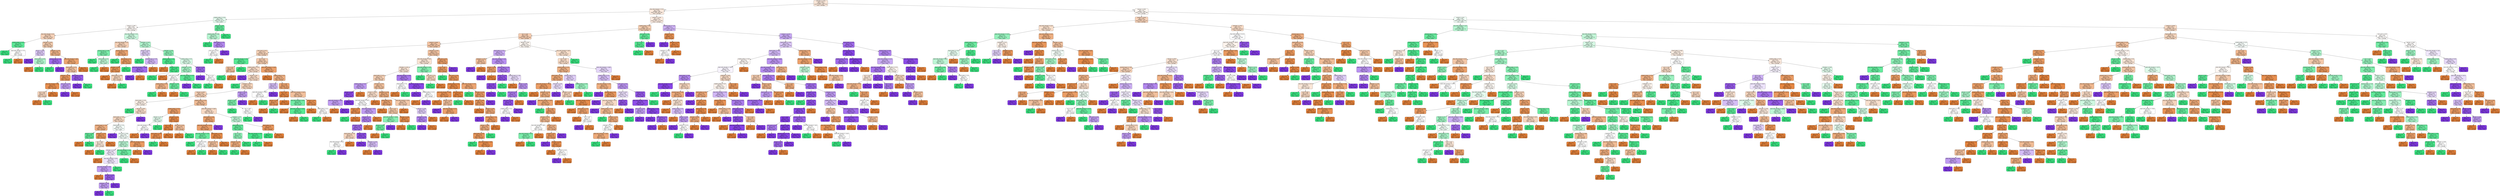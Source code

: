 digraph Tree {
node [shape=box, style="filled, rounded", color="black", fontname="helvetica"] ;
edge [fontname="helvetica"] ;
0 [label="chlorides <= 0.04\ngini = 0.64\nsamples = 2344\nvalue = [1675, 1207, 791]\nclass = average", fillcolor="#fae7d9"] ;
1 [label="free sulfur dioxide <= 15.5\ngini = 0.63\nsamples = 902\nvalue = [650, 268, 495]\nclass = average", fillcolor="#fbeade"] ;
0 -> 1 [labeldistance=2.5, labelangle=45, headlabel="True"] ;
2 [label="volatile acidity <= 0.42\ngini = 0.64\nsamples = 127\nvalue = [73, 91, 41]\nclass = good", fillcolor="#e4fbee"] ;
1 -> 2 ;
3 [label="density <= 0.99\ngini = 0.64\nsamples = 109\nvalue = [72, 67, 37]\nclass = average", fillcolor="#fef9f6"] ;
2 -> 3 ;
4 [label="free sulfur dioxide <= 6.5\ngini = 0.62\nsamples = 49\nvalue = [42, 20, 20]\nclass = average", fillcolor="#f6d2b9"] ;
3 -> 4 ;
5 [label="volatile acidity <= 0.34\ngini = 0.26\nsamples = 9\nvalue = [2, 11, 0]\nclass = good", fillcolor="#5dea98"] ;
4 -> 5 ;
6 [label="gini = 0.0\nsamples = 6\nvalue = [0, 9, 0]\nclass = good", fillcolor="#39e581"] ;
5 -> 6 ;
7 [label="total sulfur dioxide <= 77.5\ngini = 0.5\nsamples = 3\nvalue = [2, 2, 0]\nclass = average", fillcolor="#ffffff"] ;
5 -> 7 ;
8 [label="gini = 0.0\nsamples = 2\nvalue = [0, 2, 0]\nclass = good", fillcolor="#39e581"] ;
7 -> 8 ;
9 [label="gini = 0.0\nsamples = 1\nvalue = [2, 0, 0]\nclass = average", fillcolor="#e58139"] ;
7 -> 9 ;
10 [label="chlorides <= 0.03\ngini = 0.56\nsamples = 40\nvalue = [40, 9, 20]\nclass = average", fillcolor="#f4ccae"] ;
4 -> 10 ;
11 [label="density <= 0.99\ngini = 0.62\nsamples = 6\nvalue = [3, 5, 8]\nclass = bad", fillcolor="#ddc9f8"] ;
10 -> 11 ;
12 [label="gini = 0.0\nsamples = 3\nvalue = [0, 0, 8]\nclass = bad", fillcolor="#8139e5"] ;
11 -> 12 ;
13 [label="fixed acidity <= 6.55\ngini = 0.47\nsamples = 3\nvalue = [3, 5, 0]\nclass = good", fillcolor="#b0f5cd"] ;
11 -> 13 ;
14 [label="gini = 0.0\nsamples = 1\nvalue = [3, 0, 0]\nclass = average", fillcolor="#e58139"] ;
13 -> 14 ;
15 [label="gini = 0.0\nsamples = 2\nvalue = [0, 5, 0]\nclass = good", fillcolor="#39e581"] ;
13 -> 15 ;
16 [label="sulphates <= 0.37\ngini = 0.46\nsamples = 34\nvalue = [37, 4, 12]\nclass = average", fillcolor="#efb286"] ;
10 -> 16 ;
17 [label="residual sugar <= 1.05\ngini = 0.32\nsamples = 4\nvalue = [0, 1, 4]\nclass = bad", fillcolor="#a06aec"] ;
16 -> 17 ;
18 [label="gini = 0.0\nsamples = 1\nvalue = [0, 1, 0]\nclass = good", fillcolor="#39e581"] ;
17 -> 18 ;
19 [label="gini = 0.0\nsamples = 3\nvalue = [0, 0, 4]\nclass = bad", fillcolor="#8139e5"] ;
17 -> 19 ;
20 [label="total sulfur dioxide <= 89.5\ngini = 0.37\nsamples = 30\nvalue = [37, 3, 8]\nclass = average", fillcolor="#eca46f"] ;
16 -> 20 ;
21 [label="fixed acidity <= 6.75\ngini = 0.53\nsamples = 20\nvalue = [18, 3, 8]\nclass = average", fillcolor="#f3c3a1"] ;
20 -> 21 ;
22 [label="sulphates <= 0.54\ngini = 0.31\nsamples = 15\nvalue = [18, 2, 2]\nclass = average", fillcolor="#ea9a61"] ;
21 -> 22 ;
23 [label="free sulfur dioxide <= 8.0\ngini = 0.19\nsamples = 12\nvalue = [17, 2, 0]\nclass = average", fillcolor="#e89050"] ;
22 -> 23 ;
24 [label="pH <= 3.23\ngini = 0.48\nsamples = 2\nvalue = [3, 2, 0]\nclass = average", fillcolor="#f6d5bd"] ;
23 -> 24 ;
25 [label="gini = 0.0\nsamples = 1\nvalue = [3, 0, 0]\nclass = average", fillcolor="#e58139"] ;
24 -> 25 ;
26 [label="gini = 0.0\nsamples = 1\nvalue = [0, 2, 0]\nclass = good", fillcolor="#39e581"] ;
24 -> 26 ;
27 [label="gini = 0.0\nsamples = 10\nvalue = [14, 0, 0]\nclass = average", fillcolor="#e58139"] ;
23 -> 27 ;
28 [label="citric acid <= 0.32\ngini = 0.44\nsamples = 3\nvalue = [1, 0, 2]\nclass = bad", fillcolor="#c09cf2"] ;
22 -> 28 ;
29 [label="gini = 0.0\nsamples = 2\nvalue = [0, 0, 2]\nclass = bad", fillcolor="#8139e5"] ;
28 -> 29 ;
30 [label="gini = 0.0\nsamples = 1\nvalue = [1, 0, 0]\nclass = average", fillcolor="#e58139"] ;
28 -> 30 ;
31 [label="fixed acidity <= 8.05\ngini = 0.24\nsamples = 5\nvalue = [0, 1, 6]\nclass = bad", fillcolor="#965ae9"] ;
21 -> 31 ;
32 [label="gini = 0.0\nsamples = 4\nvalue = [0, 0, 6]\nclass = bad", fillcolor="#8139e5"] ;
31 -> 32 ;
33 [label="gini = 0.0\nsamples = 1\nvalue = [0, 1, 0]\nclass = good", fillcolor="#39e581"] ;
31 -> 33 ;
34 [label="gini = 0.0\nsamples = 10\nvalue = [19, 0, 0]\nclass = average", fillcolor="#e58139"] ;
20 -> 34 ;
35 [label="free sulfur dioxide <= 9.5\ngini = 0.62\nsamples = 60\nvalue = [30, 47, 17]\nclass = good", fillcolor="#caf8de"] ;
3 -> 35 ;
36 [label="free sulfur dioxide <= 6.5\ngini = 0.47\nsamples = 17\nvalue = [16, 10, 0]\nclass = average", fillcolor="#f5d0b5"] ;
35 -> 36 ;
37 [label="residual sugar <= 4.45\ngini = 0.38\nsamples = 6\nvalue = [2, 6, 0]\nclass = good", fillcolor="#7beeab"] ;
36 -> 37 ;
38 [label="gini = 0.0\nsamples = 3\nvalue = [0, 3, 0]\nclass = good", fillcolor="#39e581"] ;
37 -> 38 ;
39 [label="fixed acidity <= 6.7\ngini = 0.48\nsamples = 3\nvalue = [2, 3, 0]\nclass = good", fillcolor="#bdf6d5"] ;
37 -> 39 ;
40 [label="gini = 0.0\nsamples = 1\nvalue = [0, 3, 0]\nclass = good", fillcolor="#39e581"] ;
39 -> 40 ;
41 [label="gini = 0.0\nsamples = 2\nvalue = [2, 0, 0]\nclass = average", fillcolor="#e58139"] ;
39 -> 41 ;
42 [label="residual sugar <= 1.45\ngini = 0.35\nsamples = 11\nvalue = [14, 4, 0]\nclass = average", fillcolor="#eca572"] ;
36 -> 42 ;
43 [label="gini = 0.0\nsamples = 1\nvalue = [0, 1, 0]\nclass = good", fillcolor="#39e581"] ;
42 -> 43 ;
44 [label="fixed acidity <= 8.2\ngini = 0.29\nsamples = 10\nvalue = [14, 3, 0]\nclass = average", fillcolor="#eb9c63"] ;
42 -> 44 ;
45 [label="chlorides <= 0.04\ngini = 0.22\nsamples = 9\nvalue = [14, 2, 0]\nclass = average", fillcolor="#e99355"] ;
44 -> 45 ;
46 [label="gini = 0.0\nsamples = 5\nvalue = [11, 0, 0]\nclass = average", fillcolor="#e58139"] ;
45 -> 46 ;
47 [label="fixed acidity <= 6.45\ngini = 0.48\nsamples = 4\nvalue = [3, 2, 0]\nclass = average", fillcolor="#f6d5bd"] ;
45 -> 47 ;
48 [label="gini = 0.0\nsamples = 2\nvalue = [3, 0, 0]\nclass = average", fillcolor="#e58139"] ;
47 -> 48 ;
49 [label="gini = 0.0\nsamples = 2\nvalue = [0, 2, 0]\nclass = good", fillcolor="#39e581"] ;
47 -> 49 ;
50 [label="gini = 0.0\nsamples = 1\nvalue = [0, 1, 0]\nclass = good", fillcolor="#39e581"] ;
44 -> 50 ;
51 [label="chlorides <= 0.03\ngini = 0.6\nsamples = 43\nvalue = [14, 37, 17]\nclass = good", fillcolor="#b1f5ce"] ;
35 -> 51 ;
52 [label="alcohol <= 10.25\ngini = 0.64\nsamples = 12\nvalue = [5, 4, 8]\nclass = bad", fillcolor="#e0cef8"] ;
51 -> 52 ;
53 [label="gini = 0.0\nsamples = 3\nvalue = [0, 4, 0]\nclass = good", fillcolor="#39e581"] ;
52 -> 53 ;
54 [label="residual sugar <= 7.75\ngini = 0.47\nsamples = 9\nvalue = [5, 0, 8]\nclass = bad", fillcolor="#d0b5f5"] ;
52 -> 54 ;
55 [label="total sulfur dioxide <= 130.0\ngini = 0.32\nsamples = 7\nvalue = [2, 0, 8]\nclass = bad", fillcolor="#a06aec"] ;
54 -> 55 ;
56 [label="gini = 0.0\nsamples = 5\nvalue = [0, 0, 8]\nclass = bad", fillcolor="#8139e5"] ;
55 -> 56 ;
57 [label="gini = 0.0\nsamples = 2\nvalue = [2, 0, 0]\nclass = average", fillcolor="#e58139"] ;
55 -> 57 ;
58 [label="gini = 0.0\nsamples = 2\nvalue = [3, 0, 0]\nclass = average", fillcolor="#e58139"] ;
54 -> 58 ;
59 [label="chlorides <= 0.03\ngini = 0.52\nsamples = 31\nvalue = [9, 33, 9]\nclass = good", fillcolor="#8ef0b7"] ;
51 -> 59 ;
60 [label="volatile acidity <= 0.24\ngini = 0.17\nsamples = 12\nvalue = [2, 20, 0]\nclass = good", fillcolor="#4de88e"] ;
59 -> 60 ;
61 [label="gini = 0.0\nsamples = 1\nvalue = [1, 0, 0]\nclass = average", fillcolor="#e58139"] ;
60 -> 61 ;
62 [label="alcohol <= 12.3\ngini = 0.09\nsamples = 11\nvalue = [1, 20, 0]\nclass = good", fillcolor="#43e687"] ;
60 -> 62 ;
63 [label="gini = 0.0\nsamples = 10\nvalue = [0, 20, 0]\nclass = good", fillcolor="#39e581"] ;
62 -> 63 ;
64 [label="gini = 0.0\nsamples = 1\nvalue = [1, 0, 0]\nclass = average", fillcolor="#e58139"] ;
62 -> 64 ;
65 [label="volatile acidity <= 0.3\ngini = 0.64\nsamples = 19\nvalue = [7, 13, 9]\nclass = good", fillcolor="#d7fae6"] ;
59 -> 65 ;
66 [label="sulphates <= 0.53\ngini = 0.5\nsamples = 14\nvalue = [6, 12, 1]\nclass = good", fillcolor="#a4f3c5"] ;
65 -> 66 ;
67 [label="citric acid <= 0.34\ngini = 0.5\nsamples = 9\nvalue = [6, 6, 0]\nclass = average", fillcolor="#ffffff"] ;
66 -> 67 ;
68 [label="volatile acidity <= 0.21\ngini = 0.41\nsamples = 5\nvalue = [5, 2, 0]\nclass = average", fillcolor="#efb388"] ;
67 -> 68 ;
69 [label="gini = 0.0\nsamples = 1\nvalue = [0, 2, 0]\nclass = good", fillcolor="#39e581"] ;
68 -> 69 ;
70 [label="gini = 0.0\nsamples = 4\nvalue = [5, 0, 0]\nclass = average", fillcolor="#e58139"] ;
68 -> 70 ;
71 [label="chlorides <= 0.03\ngini = 0.32\nsamples = 4\nvalue = [1, 4, 0]\nclass = good", fillcolor="#6aeca0"] ;
67 -> 71 ;
72 [label="gini = 0.0\nsamples = 1\nvalue = [1, 0, 0]\nclass = average", fillcolor="#e58139"] ;
71 -> 72 ;
73 [label="gini = 0.0\nsamples = 3\nvalue = [0, 4, 0]\nclass = good", fillcolor="#39e581"] ;
71 -> 73 ;
74 [label="free sulfur dioxide <= 11.5\ngini = 0.24\nsamples = 5\nvalue = [0, 6, 1]\nclass = good", fillcolor="#5ae996"] ;
66 -> 74 ;
75 [label="gini = 0.0\nsamples = 1\nvalue = [0, 0, 1]\nclass = bad", fillcolor="#8139e5"] ;
74 -> 75 ;
76 [label="gini = 0.0\nsamples = 4\nvalue = [0, 6, 0]\nclass = good", fillcolor="#39e581"] ;
74 -> 76 ;
77 [label="density <= 0.99\ngini = 0.34\nsamples = 5\nvalue = [1, 1, 8]\nclass = bad", fillcolor="#9d65eb"] ;
65 -> 77 ;
78 [label="gini = 0.0\nsamples = 3\nvalue = [0, 0, 8]\nclass = bad", fillcolor="#8139e5"] ;
77 -> 78 ;
79 [label="pH <= 3.31\ngini = 0.5\nsamples = 2\nvalue = [1, 1, 0]\nclass = average", fillcolor="#ffffff"] ;
77 -> 79 ;
80 [label="gini = 0.0\nsamples = 1\nvalue = [0, 1, 0]\nclass = good", fillcolor="#39e581"] ;
79 -> 80 ;
81 [label="gini = 0.0\nsamples = 1\nvalue = [1, 0, 0]\nclass = average", fillcolor="#e58139"] ;
79 -> 81 ;
82 [label="density <= 0.99\ngini = 0.29\nsamples = 18\nvalue = [1, 24, 4]\nclass = good", fillcolor="#61ea9a"] ;
2 -> 82 ;
83 [label="volatile acidity <= 0.48\ngini = 0.54\nsamples = 8\nvalue = [1, 7, 4]\nclass = good", fillcolor="#b5f5d0"] ;
82 -> 83 ;
84 [label="gini = 0.0\nsamples = 3\nvalue = [0, 6, 0]\nclass = good", fillcolor="#39e581"] ;
83 -> 84 ;
85 [label="fixed acidity <= 5.35\ngini = 0.5\nsamples = 5\nvalue = [1, 1, 4]\nclass = bad", fillcolor="#b388ef"] ;
83 -> 85 ;
86 [label="citric acid <= 0.22\ngini = 0.5\nsamples = 2\nvalue = [1, 1, 0]\nclass = average", fillcolor="#ffffff"] ;
85 -> 86 ;
87 [label="gini = 0.0\nsamples = 1\nvalue = [0, 1, 0]\nclass = good", fillcolor="#39e581"] ;
86 -> 87 ;
88 [label="gini = 0.0\nsamples = 1\nvalue = [1, 0, 0]\nclass = average", fillcolor="#e58139"] ;
86 -> 88 ;
89 [label="gini = 0.0\nsamples = 3\nvalue = [0, 0, 4]\nclass = bad", fillcolor="#8139e5"] ;
85 -> 89 ;
90 [label="gini = 0.0\nsamples = 10\nvalue = [0, 17, 0]\nclass = good", fillcolor="#39e581"] ;
82 -> 90 ;
91 [label="alcohol <= 11.92\ngini = 0.61\nsamples = 775\nvalue = [577, 177, 454]\nclass = average", fillcolor="#fbeadf"] ;
1 -> 91 ;
92 [label="volatile acidity <= 0.5\ngini = 0.6\nsamples = 501\nvalue = [420, 164, 191]\nclass = average", fillcolor="#f5ceb1"] ;
91 -> 92 ;
93 [label="pH <= 3.28\ngini = 0.59\nsamples = 492\nvalue = [418, 150, 190]\nclass = average", fillcolor="#f5ccb0"] ;
92 -> 93 ;
94 [label="alcohol <= 10.85\ngini = 0.57\nsamples = 355\nvalue = [322, 124, 103]\nclass = average", fillcolor="#f3c4a3"] ;
93 -> 94 ;
95 [label="citric acid <= 0.15\ngini = 0.57\nsamples = 201\nvalue = [174, 98, 38]\nclass = average", fillcolor="#f6d2b8"] ;
94 -> 95 ;
96 [label="free sulfur dioxide <= 32.0\ngini = 0.23\nsamples = 12\nvalue = [2, 13, 0]\nclass = good", fillcolor="#57e994"] ;
95 -> 96 ;
97 [label="pH <= 3.15\ngini = 0.44\nsamples = 3\nvalue = [2, 1, 0]\nclass = average", fillcolor="#f2c09c"] ;
96 -> 97 ;
98 [label="gini = 0.0\nsamples = 1\nvalue = [0, 1, 0]\nclass = good", fillcolor="#39e581"] ;
97 -> 98 ;
99 [label="gini = 0.0\nsamples = 2\nvalue = [2, 0, 0]\nclass = average", fillcolor="#e58139"] ;
97 -> 99 ;
100 [label="gini = 0.0\nsamples = 9\nvalue = [0, 12, 0]\nclass = good", fillcolor="#39e581"] ;
96 -> 100 ;
101 [label="pH <= 3.21\ngini = 0.56\nsamples = 189\nvalue = [172, 85, 38]\nclass = average", fillcolor="#f4cbad"] ;
95 -> 101 ;
102 [label="volatile acidity <= 0.12\ngini = 0.6\nsamples = 144\nvalue = [115, 73, 34]\nclass = average", fillcolor="#f8dbc7"] ;
101 -> 102 ;
103 [label="gini = 0.0\nsamples = 4\nvalue = [0, 0, 9]\nclass = bad", fillcolor="#8139e5"] ;
102 -> 103 ;
104 [label="alcohol <= 8.8\ngini = 0.58\nsamples = 140\nvalue = [115, 73, 25]\nclass = average", fillcolor="#f7d9c4"] ;
102 -> 104 ;
105 [label="gini = 0.0\nsamples = 4\nvalue = [0, 6, 0]\nclass = good", fillcolor="#39e581"] ;
104 -> 105 ;
106 [label="sulphates <= 0.67\ngini = 0.57\nsamples = 136\nvalue = [115, 67, 25]\nclass = average", fillcolor="#f6d4bb"] ;
104 -> 106 ;
107 [label="density <= 0.99\ngini = 0.55\nsamples = 129\nvalue = [115, 64, 19]\nclass = average", fillcolor="#f5cfb4"] ;
106 -> 107 ;
108 [label="fixed acidity <= 6.05\ngini = 0.63\nsamples = 51\nvalue = [35, 29, 15]\nclass = average", fillcolor="#fcf0e7"] ;
107 -> 108 ;
109 [label="gini = 0.0\nsamples = 4\nvalue = [0, 8, 0]\nclass = good", fillcolor="#39e581"] ;
108 -> 109 ;
110 [label="density <= 0.99\ngini = 0.62\nsamples = 47\nvalue = [35, 21, 15]\nclass = average", fillcolor="#f8dcc8"] ;
108 -> 110 ;
111 [label="fixed acidity <= 7.05\ngini = 0.6\nsamples = 45\nvalue = [35, 21, 11]\nclass = average", fillcolor="#f7d9c3"] ;
110 -> 111 ;
112 [label="residual sugar <= 1.45\ngini = 0.4\nsamples = 20\nvalue = [24, 9, 0]\nclass = average", fillcolor="#efb083"] ;
111 -> 112 ;
113 [label="density <= 0.99\ngini = 0.28\nsamples = 5\nvalue = [1, 5, 0]\nclass = good", fillcolor="#61ea9a"] ;
112 -> 113 ;
114 [label="gini = 0.0\nsamples = 1\nvalue = [1, 0, 0]\nclass = average", fillcolor="#e58139"] ;
113 -> 114 ;
115 [label="gini = 0.0\nsamples = 4\nvalue = [0, 5, 0]\nclass = good", fillcolor="#39e581"] ;
113 -> 115 ;
116 [label="sulphates <= 0.43\ngini = 0.25\nsamples = 15\nvalue = [23, 4, 0]\nclass = average", fillcolor="#ea975b"] ;
112 -> 116 ;
117 [label="pH <= 3.08\ngini = 0.49\nsamples = 5\nvalue = [5, 4, 0]\nclass = average", fillcolor="#fae6d7"] ;
116 -> 117 ;
118 [label="gini = 0.0\nsamples = 2\nvalue = [5, 0, 0]\nclass = average", fillcolor="#e58139"] ;
117 -> 118 ;
119 [label="gini = 0.0\nsamples = 3\nvalue = [0, 4, 0]\nclass = good", fillcolor="#39e581"] ;
117 -> 119 ;
120 [label="gini = 0.0\nsamples = 10\nvalue = [18, 0, 0]\nclass = average", fillcolor="#e58139"] ;
116 -> 120 ;
121 [label="fixed acidity <= 7.15\ngini = 0.67\nsamples = 25\nvalue = [11, 12, 11]\nclass = good", fillcolor="#f6fefa"] ;
111 -> 121 ;
122 [label="gini = 0.0\nsamples = 2\nvalue = [0, 0, 5]\nclass = bad", fillcolor="#8139e5"] ;
121 -> 122 ;
123 [label="citric acid <= 0.46\ngini = 0.64\nsamples = 23\nvalue = [11, 12, 6]\nclass = good", fillcolor="#f4fef8"] ;
121 -> 123 ;
124 [label="chlorides <= 0.04\ngini = 0.61\nsamples = 19\nvalue = [6, 12, 5]\nclass = good", fillcolor="#b9f6d3"] ;
123 -> 124 ;
125 [label="chlorides <= 0.03\ngini = 0.66\nsamples = 11\nvalue = [4, 4, 5]\nclass = bad", fillcolor="#f1e9fc"] ;
124 -> 125 ;
126 [label="gini = 0.0\nsamples = 2\nvalue = [2, 0, 0]\nclass = average", fillcolor="#e58139"] ;
125 -> 126 ;
127 [label="free sulfur dioxide <= 28.5\ngini = 0.63\nsamples = 9\nvalue = [2, 4, 5]\nclass = bad", fillcolor="#ede3fb"] ;
125 -> 127 ;
128 [label="free sulfur dioxide <= 19.0\ngini = 0.53\nsamples = 6\nvalue = [2, 1, 5]\nclass = bad", fillcolor="#c09cf2"] ;
127 -> 128 ;
129 [label="gini = 0.0\nsamples = 2\nvalue = [2, 0, 0]\nclass = average", fillcolor="#e58139"] ;
128 -> 129 ;
130 [label="chlorides <= 0.03\ngini = 0.28\nsamples = 4\nvalue = [0, 1, 5]\nclass = bad", fillcolor="#9a61ea"] ;
128 -> 130 ;
131 [label="sulphates <= 0.44\ngini = 0.44\nsamples = 2\nvalue = [0, 1, 2]\nclass = bad", fillcolor="#c09cf2"] ;
130 -> 131 ;
132 [label="gini = 0.0\nsamples = 1\nvalue = [0, 0, 2]\nclass = bad", fillcolor="#8139e5"] ;
131 -> 132 ;
133 [label="gini = 0.0\nsamples = 1\nvalue = [0, 1, 0]\nclass = good", fillcolor="#39e581"] ;
131 -> 133 ;
134 [label="gini = 0.0\nsamples = 2\nvalue = [0, 0, 3]\nclass = bad", fillcolor="#8139e5"] ;
130 -> 134 ;
135 [label="gini = 0.0\nsamples = 3\nvalue = [0, 3, 0]\nclass = good", fillcolor="#39e581"] ;
127 -> 135 ;
136 [label="free sulfur dioxide <= 54.5\ngini = 0.32\nsamples = 8\nvalue = [2, 8, 0]\nclass = good", fillcolor="#6aeca0"] ;
124 -> 136 ;
137 [label="gini = 0.0\nsamples = 6\nvalue = [0, 8, 0]\nclass = good", fillcolor="#39e581"] ;
136 -> 137 ;
138 [label="gini = 0.0\nsamples = 2\nvalue = [2, 0, 0]\nclass = average", fillcolor="#e58139"] ;
136 -> 138 ;
139 [label="free sulfur dioxide <= 42.0\ngini = 0.28\nsamples = 4\nvalue = [5, 0, 1]\nclass = average", fillcolor="#ea9a61"] ;
123 -> 139 ;
140 [label="gini = 0.0\nsamples = 3\nvalue = [5, 0, 0]\nclass = average", fillcolor="#e58139"] ;
139 -> 140 ;
141 [label="gini = 0.0\nsamples = 1\nvalue = [0, 0, 1]\nclass = bad", fillcolor="#8139e5"] ;
139 -> 141 ;
142 [label="gini = 0.0\nsamples = 2\nvalue = [0, 0, 4]\nclass = bad", fillcolor="#8139e5"] ;
110 -> 142 ;
143 [label="volatile acidity <= 0.24\ngini = 0.46\nsamples = 78\nvalue = [80, 35, 4]\nclass = average", fillcolor="#f1bc95"] ;
107 -> 143 ;
144 [label="volatile acidity <= 0.19\ngini = 0.34\nsamples = 34\nvalue = [40, 7, 3]\nclass = average", fillcolor="#eb9e67"] ;
143 -> 144 ;
145 [label="density <= 1.0\ngini = 0.66\nsamples = 7\nvalue = [3, 4, 3]\nclass = good", fillcolor="#e3fbed"] ;
144 -> 145 ;
146 [label="free sulfur dioxide <= 29.5\ngini = 0.5\nsamples = 4\nvalue = [3, 0, 3]\nclass = average", fillcolor="#ffffff"] ;
145 -> 146 ;
147 [label="gini = 0.0\nsamples = 2\nvalue = [3, 0, 0]\nclass = average", fillcolor="#e58139"] ;
146 -> 147 ;
148 [label="gini = 0.0\nsamples = 2\nvalue = [0, 0, 3]\nclass = bad", fillcolor="#8139e5"] ;
146 -> 148 ;
149 [label="gini = 0.0\nsamples = 3\nvalue = [0, 4, 0]\nclass = good", fillcolor="#39e581"] ;
145 -> 149 ;
150 [label="chlorides <= 0.04\ngini = 0.14\nsamples = 27\nvalue = [37, 3, 0]\nclass = average", fillcolor="#e78b49"] ;
144 -> 150 ;
151 [label="pH <= 3.02\ngini = 0.06\nsamples = 22\nvalue = [33, 1, 0]\nclass = average", fillcolor="#e6853f"] ;
150 -> 151 ;
152 [label="fixed acidity <= 6.75\ngini = 0.18\nsamples = 7\nvalue = [9, 1, 0]\nclass = average", fillcolor="#e88f4f"] ;
151 -> 152 ;
153 [label="gini = 0.0\nsamples = 1\nvalue = [0, 1, 0]\nclass = good", fillcolor="#39e581"] ;
152 -> 153 ;
154 [label="gini = 0.0\nsamples = 6\nvalue = [9, 0, 0]\nclass = average", fillcolor="#e58139"] ;
152 -> 154 ;
155 [label="gini = 0.0\nsamples = 15\nvalue = [24, 0, 0]\nclass = average", fillcolor="#e58139"] ;
151 -> 155 ;
156 [label="citric acid <= 0.41\ngini = 0.44\nsamples = 5\nvalue = [4, 2, 0]\nclass = average", fillcolor="#f2c09c"] ;
150 -> 156 ;
157 [label="gini = 0.0\nsamples = 4\nvalue = [4, 0, 0]\nclass = average", fillcolor="#e58139"] ;
156 -> 157 ;
158 [label="gini = 0.0\nsamples = 1\nvalue = [0, 2, 0]\nclass = good", fillcolor="#39e581"] ;
156 -> 158 ;
159 [label="total sulfur dioxide <= 164.5\ngini = 0.5\nsamples = 44\nvalue = [40, 28, 1]\nclass = average", fillcolor="#f7dac5"] ;
143 -> 159 ;
160 [label="fixed acidity <= 9.05\ngini = 0.35\nsamples = 23\nvalue = [25, 6, 1]\nclass = average", fillcolor="#eca36e"] ;
159 -> 160 ;
161 [label="total sulfur dioxide <= 117.5\ngini = 0.31\nsamples = 22\nvalue = [25, 6, 0]\nclass = average", fillcolor="#eb9f69"] ;
160 -> 161 ;
162 [label="free sulfur dioxide <= 25.0\ngini = 0.32\nsamples = 4\nvalue = [1, 4, 0]\nclass = good", fillcolor="#6aeca0"] ;
161 -> 162 ;
163 [label="gini = 0.0\nsamples = 2\nvalue = [0, 3, 0]\nclass = good", fillcolor="#39e581"] ;
162 -> 163 ;
164 [label="citric acid <= 0.33\ngini = 0.5\nsamples = 2\nvalue = [1, 1, 0]\nclass = average", fillcolor="#ffffff"] ;
162 -> 164 ;
165 [label="gini = 0.0\nsamples = 1\nvalue = [1, 0, 0]\nclass = average", fillcolor="#e58139"] ;
164 -> 165 ;
166 [label="gini = 0.0\nsamples = 1\nvalue = [0, 1, 0]\nclass = good", fillcolor="#39e581"] ;
164 -> 166 ;
167 [label="fixed acidity <= 6.55\ngini = 0.14\nsamples = 18\nvalue = [24, 2, 0]\nclass = average", fillcolor="#e78c49"] ;
161 -> 167 ;
168 [label="citric acid <= 0.31\ngini = 0.44\nsamples = 4\nvalue = [4, 2, 0]\nclass = average", fillcolor="#f2c09c"] ;
167 -> 168 ;
169 [label="gini = 0.0\nsamples = 3\nvalue = [4, 0, 0]\nclass = average", fillcolor="#e58139"] ;
168 -> 169 ;
170 [label="gini = 0.0\nsamples = 1\nvalue = [0, 2, 0]\nclass = good", fillcolor="#39e581"] ;
168 -> 170 ;
171 [label="gini = 0.0\nsamples = 14\nvalue = [20, 0, 0]\nclass = average", fillcolor="#e58139"] ;
167 -> 171 ;
172 [label="gini = 0.0\nsamples = 1\nvalue = [0, 0, 1]\nclass = bad", fillcolor="#8139e5"] ;
160 -> 172 ;
173 [label="sulphates <= 0.5\ngini = 0.48\nsamples = 21\nvalue = [15, 22, 0]\nclass = good", fillcolor="#c0f7d7"] ;
159 -> 173 ;
174 [label="fixed acidity <= 7.6\ngini = 0.28\nsamples = 14\nvalue = [4, 20, 0]\nclass = good", fillcolor="#61ea9a"] ;
173 -> 174 ;
175 [label="pH <= 3.14\ngini = 0.42\nsamples = 6\nvalue = [3, 7, 0]\nclass = good", fillcolor="#8ef0b7"] ;
174 -> 175 ;
176 [label="sulphates <= 0.39\ngini = 0.38\nsamples = 3\nvalue = [3, 1, 0]\nclass = average", fillcolor="#eeab7b"] ;
175 -> 176 ;
177 [label="gini = 0.0\nsamples = 1\nvalue = [0, 1, 0]\nclass = good", fillcolor="#39e581"] ;
176 -> 177 ;
178 [label="gini = 0.0\nsamples = 2\nvalue = [3, 0, 0]\nclass = average", fillcolor="#e58139"] ;
176 -> 178 ;
179 [label="gini = 0.0\nsamples = 3\nvalue = [0, 6, 0]\nclass = good", fillcolor="#39e581"] ;
175 -> 179 ;
180 [label="free sulfur dioxide <= 70.0\ngini = 0.13\nsamples = 8\nvalue = [1, 13, 0]\nclass = good", fillcolor="#48e78b"] ;
174 -> 180 ;
181 [label="gini = 0.0\nsamples = 7\nvalue = [0, 13, 0]\nclass = good", fillcolor="#39e581"] ;
180 -> 181 ;
182 [label="gini = 0.0\nsamples = 1\nvalue = [1, 0, 0]\nclass = average", fillcolor="#e58139"] ;
180 -> 182 ;
183 [label="fixed acidity <= 7.05\ngini = 0.26\nsamples = 7\nvalue = [11, 2, 0]\nclass = average", fillcolor="#ea985d"] ;
173 -> 183 ;
184 [label="gini = 0.0\nsamples = 2\nvalue = [0, 2, 0]\nclass = good", fillcolor="#39e581"] ;
183 -> 184 ;
185 [label="gini = 0.0\nsamples = 5\nvalue = [11, 0, 0]\nclass = average", fillcolor="#e58139"] ;
183 -> 185 ;
186 [label="alcohol <= 10.55\ngini = 0.44\nsamples = 7\nvalue = [0, 3, 6]\nclass = bad", fillcolor="#c09cf2"] ;
106 -> 186 ;
187 [label="alcohol <= 10.2\ngini = 0.38\nsamples = 4\nvalue = [0, 3, 1]\nclass = good", fillcolor="#7beeab"] ;
186 -> 187 ;
188 [label="gini = 0.0\nsamples = 2\nvalue = [0, 2, 0]\nclass = good", fillcolor="#39e581"] ;
187 -> 188 ;
189 [label="pH <= 2.99\ngini = 0.5\nsamples = 2\nvalue = [0, 1, 1]\nclass = good", fillcolor="#ffffff"] ;
187 -> 189 ;
190 [label="gini = 0.0\nsamples = 1\nvalue = [0, 1, 0]\nclass = good", fillcolor="#39e581"] ;
189 -> 190 ;
191 [label="gini = 0.0\nsamples = 1\nvalue = [0, 0, 1]\nclass = bad", fillcolor="#8139e5"] ;
189 -> 191 ;
192 [label="gini = 0.0\nsamples = 3\nvalue = [0, 0, 5]\nclass = bad", fillcolor="#8139e5"] ;
186 -> 192 ;
193 [label="total sulfur dioxide <= 116.5\ngini = 0.36\nsamples = 45\nvalue = [57, 12, 4]\nclass = average", fillcolor="#eca26d"] ;
101 -> 193 ;
194 [label="gini = 0.0\nsamples = 11\nvalue = [19, 0, 0]\nclass = average", fillcolor="#e58139"] ;
193 -> 194 ;
195 [label="volatile acidity <= 0.2\ngini = 0.45\nsamples = 34\nvalue = [38, 12, 4]\nclass = average", fillcolor="#efb184"] ;
193 -> 195 ;
196 [label="pH <= 3.26\ngini = 0.62\nsamples = 6\nvalue = [2, 2, 4]\nclass = bad", fillcolor="#d5bdf6"] ;
195 -> 196 ;
197 [label="total sulfur dioxide <= 128.5\ngini = 0.5\nsamples = 3\nvalue = [2, 2, 0]\nclass = average", fillcolor="#ffffff"] ;
196 -> 197 ;
198 [label="gini = 0.0\nsamples = 1\nvalue = [2, 0, 0]\nclass = average", fillcolor="#e58139"] ;
197 -> 198 ;
199 [label="gini = 0.0\nsamples = 2\nvalue = [0, 2, 0]\nclass = good", fillcolor="#39e581"] ;
197 -> 199 ;
200 [label="gini = 0.0\nsamples = 3\nvalue = [0, 0, 4]\nclass = bad", fillcolor="#8139e5"] ;
196 -> 200 ;
201 [label="pH <= 3.24\ngini = 0.34\nsamples = 28\nvalue = [36, 10, 0]\nclass = average", fillcolor="#eca470"] ;
195 -> 201 ;
202 [label="pH <= 3.22\ngini = 0.1\nsamples = 12\nvalue = [18, 1, 0]\nclass = average", fillcolor="#e68844"] ;
201 -> 202 ;
203 [label="density <= 0.99\ngini = 0.24\nsamples = 4\nvalue = [6, 1, 0]\nclass = average", fillcolor="#e9965a"] ;
202 -> 203 ;
204 [label="gini = 0.0\nsamples = 3\nvalue = [6, 0, 0]\nclass = average", fillcolor="#e58139"] ;
203 -> 204 ;
205 [label="gini = 0.0\nsamples = 1\nvalue = [0, 1, 0]\nclass = good", fillcolor="#39e581"] ;
203 -> 205 ;
206 [label="gini = 0.0\nsamples = 8\nvalue = [12, 0, 0]\nclass = average", fillcolor="#e58139"] ;
202 -> 206 ;
207 [label="total sulfur dioxide <= 142.5\ngini = 0.44\nsamples = 16\nvalue = [18, 9, 0]\nclass = average", fillcolor="#f2c09c"] ;
201 -> 207 ;
208 [label="free sulfur dioxide <= 28.5\ngini = 0.35\nsamples = 6\nvalue = [2, 7, 0]\nclass = good", fillcolor="#72eca5"] ;
207 -> 208 ;
209 [label="gini = 0.0\nsamples = 1\nvalue = [1, 0, 0]\nclass = average", fillcolor="#e58139"] ;
208 -> 209 ;
210 [label="total sulfur dioxide <= 119.5\ngini = 0.22\nsamples = 5\nvalue = [1, 7, 0]\nclass = good", fillcolor="#55e993"] ;
208 -> 210 ;
211 [label="gini = 0.0\nsamples = 1\nvalue = [1, 0, 0]\nclass = average", fillcolor="#e58139"] ;
210 -> 211 ;
212 [label="gini = 0.0\nsamples = 4\nvalue = [0, 7, 0]\nclass = good", fillcolor="#39e581"] ;
210 -> 212 ;
213 [label="alcohol <= 9.55\ngini = 0.2\nsamples = 10\nvalue = [16, 2, 0]\nclass = average", fillcolor="#e89152"] ;
207 -> 213 ;
214 [label="gini = 0.0\nsamples = 7\nvalue = [14, 0, 0]\nclass = average", fillcolor="#e58139"] ;
213 -> 214 ;
215 [label="fixed acidity <= 6.2\ngini = 0.5\nsamples = 3\nvalue = [2, 2, 0]\nclass = average", fillcolor="#ffffff"] ;
213 -> 215 ;
216 [label="gini = 0.0\nsamples = 1\nvalue = [0, 2, 0]\nclass = good", fillcolor="#39e581"] ;
215 -> 216 ;
217 [label="gini = 0.0\nsamples = 2\nvalue = [2, 0, 0]\nclass = average", fillcolor="#e58139"] ;
215 -> 217 ;
218 [label="sulphates <= 0.45\ngini = 0.53\nsamples = 154\nvalue = [148, 26, 65]\nclass = average", fillcolor="#f3c3a1"] ;
94 -> 218 ;
219 [label="free sulfur dioxide <= 50.5\ngini = 0.59\nsamples = 89\nvalue = [74, 17, 54]\nclass = average", fillcolor="#f9e3d3"] ;
218 -> 219 ;
220 [label="chlorides <= 0.04\ngini = 0.55\nsamples = 82\nvalue = [71, 9, 54]\nclass = average", fillcolor="#f9e4d5"] ;
219 -> 220 ;
221 [label="fixed acidity <= 6.15\ngini = 0.53\nsamples = 71\nvalue = [68, 7, 40]\nclass = average", fillcolor="#f5d0b5"] ;
220 -> 221 ;
222 [label="volatile acidity <= 0.23\ngini = 0.44\nsamples = 10\nvalue = [6, 0, 12]\nclass = bad", fillcolor="#c09cf2"] ;
221 -> 222 ;
223 [label="density <= 0.99\ngini = 0.14\nsamples = 7\nvalue = [1, 0, 12]\nclass = bad", fillcolor="#8c49e7"] ;
222 -> 223 ;
224 [label="total sulfur dioxide <= 78.0\ngini = 0.44\nsamples = 2\nvalue = [1, 0, 2]\nclass = bad", fillcolor="#c09cf2"] ;
223 -> 224 ;
225 [label="gini = 0.0\nsamples = 1\nvalue = [1, 0, 0]\nclass = average", fillcolor="#e58139"] ;
224 -> 225 ;
226 [label="gini = 0.0\nsamples = 1\nvalue = [0, 0, 2]\nclass = bad", fillcolor="#8139e5"] ;
224 -> 226 ;
227 [label="gini = 0.0\nsamples = 5\nvalue = [0, 0, 10]\nclass = bad", fillcolor="#8139e5"] ;
223 -> 227 ;
228 [label="gini = 0.0\nsamples = 3\nvalue = [5, 0, 0]\nclass = average", fillcolor="#e58139"] ;
222 -> 228 ;
229 [label="chlorides <= 0.03\ngini = 0.5\nsamples = 61\nvalue = [62, 7, 28]\nclass = average", fillcolor="#f2c19d"] ;
221 -> 229 ;
230 [label="alcohol <= 11.85\ngini = 0.53\nsamples = 31\nvalue = [27, 2, 19]\nclass = average", fillcolor="#f8dcc8"] ;
229 -> 230 ;
231 [label="free sulfur dioxide <= 24.5\ngini = 0.55\nsamples = 28\nvalue = [19, 2, 19]\nclass = average", fillcolor="#ffffff"] ;
230 -> 231 ;
232 [label="density <= 0.99\ngini = 0.17\nsamples = 7\nvalue = [10, 1, 0]\nclass = average", fillcolor="#e88e4d"] ;
231 -> 232 ;
233 [label="gini = 0.0\nsamples = 1\nvalue = [0, 1, 0]\nclass = good", fillcolor="#39e581"] ;
232 -> 233 ;
234 [label="gini = 0.0\nsamples = 6\nvalue = [10, 0, 0]\nclass = average", fillcolor="#e58139"] ;
232 -> 234 ;
235 [label="free sulfur dioxide <= 46.5\ngini = 0.47\nsamples = 21\nvalue = [9, 1, 19]\nclass = bad", fillcolor="#c09cf2"] ;
231 -> 235 ;
236 [label="density <= 1.0\ngini = 0.41\nsamples = 19\nvalue = [6, 1, 19]\nclass = bad", fillcolor="#ad7eee"] ;
235 -> 236 ;
237 [label="chlorides <= 0.02\ngini = 0.34\nsamples = 18\nvalue = [4, 1, 19]\nclass = bad", fillcolor="#a06aec"] ;
236 -> 237 ;
238 [label="fixed acidity <= 7.35\ngini = 0.62\nsamples = 3\nvalue = [2, 1, 1]\nclass = average", fillcolor="#f6d5bd"] ;
237 -> 238 ;
239 [label="free sulfur dioxide <= 33.0\ngini = 0.5\nsamples = 2\nvalue = [0, 1, 1]\nclass = good", fillcolor="#ffffff"] ;
238 -> 239 ;
240 [label="gini = 0.0\nsamples = 1\nvalue = [0, 1, 0]\nclass = good", fillcolor="#39e581"] ;
239 -> 240 ;
241 [label="gini = 0.0\nsamples = 1\nvalue = [0, 0, 1]\nclass = bad", fillcolor="#8139e5"] ;
239 -> 241 ;
242 [label="gini = 0.0\nsamples = 1\nvalue = [2, 0, 0]\nclass = average", fillcolor="#e58139"] ;
238 -> 242 ;
243 [label="density <= 0.99\ngini = 0.18\nsamples = 15\nvalue = [2, 0, 18]\nclass = bad", fillcolor="#8f4fe8"] ;
237 -> 243 ;
244 [label="gini = 0.0\nsamples = 10\nvalue = [0, 0, 15]\nclass = bad", fillcolor="#8139e5"] ;
243 -> 244 ;
245 [label="sulphates <= 0.42\ngini = 0.48\nsamples = 5\nvalue = [2, 0, 3]\nclass = bad", fillcolor="#d5bdf6"] ;
243 -> 245 ;
246 [label="gini = 0.0\nsamples = 2\nvalue = [2, 0, 0]\nclass = average", fillcolor="#e58139"] ;
245 -> 246 ;
247 [label="gini = 0.0\nsamples = 3\nvalue = [0, 0, 3]\nclass = bad", fillcolor="#8139e5"] ;
245 -> 247 ;
248 [label="gini = 0.0\nsamples = 1\nvalue = [2, 0, 0]\nclass = average", fillcolor="#e58139"] ;
236 -> 248 ;
249 [label="gini = 0.0\nsamples = 2\nvalue = [3, 0, 0]\nclass = average", fillcolor="#e58139"] ;
235 -> 249 ;
250 [label="gini = 0.0\nsamples = 3\nvalue = [8, 0, 0]\nclass = average", fillcolor="#e58139"] ;
230 -> 250 ;
251 [label="sulphates <= 0.38\ngini = 0.45\nsamples = 30\nvalue = [35, 5, 9]\nclass = average", fillcolor="#eead7e"] ;
229 -> 251 ;
252 [label="fixed acidity <= 7.1\ngini = 0.36\nsamples = 16\nvalue = [21, 5, 1]\nclass = average", fillcolor="#eca36f"] ;
251 -> 252 ;
253 [label="gini = 0.0\nsamples = 6\nvalue = [11, 0, 0]\nclass = average", fillcolor="#e58139"] ;
252 -> 253 ;
254 [label="pH <= 3.11\ngini = 0.51\nsamples = 10\nvalue = [10, 5, 1]\nclass = average", fillcolor="#f3c6a5"] ;
252 -> 254 ;
255 [label="total sulfur dioxide <= 169.0\ngini = 0.5\nsamples = 5\nvalue = [1, 4, 1]\nclass = good", fillcolor="#88efb3"] ;
254 -> 255 ;
256 [label="density <= 0.99\ngini = 0.32\nsamples = 4\nvalue = [1, 4, 0]\nclass = good", fillcolor="#6aeca0"] ;
255 -> 256 ;
257 [label="gini = 0.0\nsamples = 1\nvalue = [1, 0, 0]\nclass = average", fillcolor="#e58139"] ;
256 -> 257 ;
258 [label="gini = 0.0\nsamples = 3\nvalue = [0, 4, 0]\nclass = good", fillcolor="#39e581"] ;
256 -> 258 ;
259 [label="gini = 0.0\nsamples = 1\nvalue = [0, 0, 1]\nclass = bad", fillcolor="#8139e5"] ;
255 -> 259 ;
260 [label="chlorides <= 0.04\ngini = 0.18\nsamples = 5\nvalue = [9, 1, 0]\nclass = average", fillcolor="#e88f4f"] ;
254 -> 260 ;
261 [label="gini = 0.0\nsamples = 4\nvalue = [9, 0, 0]\nclass = average", fillcolor="#e58139"] ;
260 -> 261 ;
262 [label="gini = 0.0\nsamples = 1\nvalue = [0, 1, 0]\nclass = good", fillcolor="#39e581"] ;
260 -> 262 ;
263 [label="free sulfur dioxide <= 29.5\ngini = 0.46\nsamples = 14\nvalue = [14, 0, 8]\nclass = average", fillcolor="#f4c9aa"] ;
251 -> 263 ;
264 [label="gini = 0.0\nsamples = 5\nvalue = [8, 0, 0]\nclass = average", fillcolor="#e58139"] ;
263 -> 264 ;
265 [label="density <= 0.99\ngini = 0.49\nsamples = 9\nvalue = [6, 0, 8]\nclass = bad", fillcolor="#e0cef8"] ;
263 -> 265 ;
266 [label="sulphates <= 0.44\ngini = 0.4\nsamples = 7\nvalue = [3, 0, 8]\nclass = bad", fillcolor="#b083ef"] ;
265 -> 266 ;
267 [label="gini = 0.0\nsamples = 5\nvalue = [0, 0, 8]\nclass = bad", fillcolor="#8139e5"] ;
266 -> 267 ;
268 [label="gini = 0.0\nsamples = 2\nvalue = [3, 0, 0]\nclass = average", fillcolor="#e58139"] ;
266 -> 268 ;
269 [label="gini = 0.0\nsamples = 2\nvalue = [3, 0, 0]\nclass = average", fillcolor="#e58139"] ;
265 -> 269 ;
270 [label="free sulfur dioxide <= 25.0\ngini = 0.42\nsamples = 11\nvalue = [3, 2, 14]\nclass = bad", fillcolor="#a877ed"] ;
220 -> 270 ;
271 [label="fixed acidity <= 7.0\ngini = 0.5\nsamples = 3\nvalue = [2, 2, 0]\nclass = average", fillcolor="#ffffff"] ;
270 -> 271 ;
272 [label="gini = 0.0\nsamples = 2\nvalue = [2, 0, 0]\nclass = average", fillcolor="#e58139"] ;
271 -> 272 ;
273 [label="gini = 0.0\nsamples = 1\nvalue = [0, 2, 0]\nclass = good", fillcolor="#39e581"] ;
271 -> 273 ;
274 [label="total sulfur dioxide <= 136.0\ngini = 0.12\nsamples = 8\nvalue = [1, 0, 14]\nclass = bad", fillcolor="#8a47e7"] ;
270 -> 274 ;
275 [label="gini = 0.0\nsamples = 6\nvalue = [0, 0, 13]\nclass = bad", fillcolor="#8139e5"] ;
274 -> 275 ;
276 [label="volatile acidity <= 0.27\ngini = 0.5\nsamples = 2\nvalue = [1, 0, 1]\nclass = average", fillcolor="#ffffff"] ;
274 -> 276 ;
277 [label="gini = 0.0\nsamples = 1\nvalue = [1, 0, 0]\nclass = average", fillcolor="#e58139"] ;
276 -> 277 ;
278 [label="gini = 0.0\nsamples = 1\nvalue = [0, 0, 1]\nclass = bad", fillcolor="#8139e5"] ;
276 -> 278 ;
279 [label="free sulfur dioxide <= 52.5\ngini = 0.4\nsamples = 7\nvalue = [3, 8, 0]\nclass = good", fillcolor="#83efb0"] ;
219 -> 279 ;
280 [label="gini = 0.0\nsamples = 3\nvalue = [0, 6, 0]\nclass = good", fillcolor="#39e581"] ;
279 -> 280 ;
281 [label="citric acid <= 0.3\ngini = 0.48\nsamples = 4\nvalue = [3, 2, 0]\nclass = average", fillcolor="#f6d5bd"] ;
279 -> 281 ;
282 [label="gini = 0.0\nsamples = 1\nvalue = [0, 2, 0]\nclass = good", fillcolor="#39e581"] ;
281 -> 282 ;
283 [label="gini = 0.0\nsamples = 3\nvalue = [3, 0, 0]\nclass = average", fillcolor="#e58139"] ;
281 -> 283 ;
284 [label="citric acid <= 0.51\ngini = 0.36\nsamples = 65\nvalue = [74, 9, 11]\nclass = average", fillcolor="#eb9f69"] ;
218 -> 284 ;
285 [label="pH <= 2.95\ngini = 0.31\nsamples = 63\nvalue = [74, 9, 7]\nclass = average", fillcolor="#ea9a60"] ;
284 -> 285 ;
286 [label="gini = 0.0\nsamples = 2\nvalue = [0, 2, 0]\nclass = good", fillcolor="#39e581"] ;
285 -> 286 ;
287 [label="citric acid <= 0.34\ngini = 0.28\nsamples = 61\nvalue = [74, 7, 7]\nclass = average", fillcolor="#e9975b"] ;
285 -> 287 ;
288 [label="volatile acidity <= 0.23\ngini = 0.13\nsamples = 29\nvalue = [41, 1, 2]\nclass = average", fillcolor="#e78a47"] ;
287 -> 288 ;
289 [label="total sulfur dioxide <= 90.5\ngini = 0.22\nsamples = 12\nvalue = [14, 0, 2]\nclass = average", fillcolor="#e99355"] ;
288 -> 289 ;
290 [label="gini = 0.0\nsamples = 7\nvalue = [10, 0, 0]\nclass = average", fillcolor="#e58139"] ;
289 -> 290 ;
291 [label="density <= 0.99\ngini = 0.44\nsamples = 5\nvalue = [4, 0, 2]\nclass = average", fillcolor="#f2c09c"] ;
289 -> 291 ;
292 [label="gini = 0.0\nsamples = 1\nvalue = [0, 0, 1]\nclass = bad", fillcolor="#8139e5"] ;
291 -> 292 ;
293 [label="free sulfur dioxide <= 57.5\ngini = 0.32\nsamples = 4\nvalue = [4, 0, 1]\nclass = average", fillcolor="#eca06a"] ;
291 -> 293 ;
294 [label="gini = 0.0\nsamples = 3\nvalue = [4, 0, 0]\nclass = average", fillcolor="#e58139"] ;
293 -> 294 ;
295 [label="gini = 0.0\nsamples = 1\nvalue = [0, 0, 1]\nclass = bad", fillcolor="#8139e5"] ;
293 -> 295 ;
296 [label="citric acid <= 0.24\ngini = 0.07\nsamples = 17\nvalue = [27, 1, 0]\nclass = average", fillcolor="#e68640"] ;
288 -> 296 ;
297 [label="gini = 0.0\nsamples = 1\nvalue = [0, 1, 0]\nclass = good", fillcolor="#39e581"] ;
296 -> 297 ;
298 [label="gini = 0.0\nsamples = 16\nvalue = [27, 0, 0]\nclass = average", fillcolor="#e58139"] ;
296 -> 298 ;
299 [label="total sulfur dioxide <= 77.5\ngini = 0.41\nsamples = 32\nvalue = [33, 6, 5]\nclass = average", fillcolor="#eda572"] ;
287 -> 299 ;
300 [label="gini = 0.0\nsamples = 2\nvalue = [0, 3, 0]\nclass = good", fillcolor="#39e581"] ;
299 -> 300 ;
301 [label="chlorides <= 0.04\ngini = 0.33\nsamples = 30\nvalue = [33, 3, 5]\nclass = average", fillcolor="#eb9d65"] ;
299 -> 301 ;
302 [label="density <= 0.99\ngini = 0.3\nsamples = 29\nvalue = [33, 3, 4]\nclass = average", fillcolor="#ea9a60"] ;
301 -> 302 ;
303 [label="gini = 0.0\nsamples = 10\nvalue = [14, 0, 0]\nclass = average", fillcolor="#e58139"] ;
302 -> 303 ;
304 [label="density <= 0.99\ngini = 0.43\nsamples = 19\nvalue = [19, 3, 4]\nclass = average", fillcolor="#eda978"] ;
302 -> 304 ;
305 [label="gini = 0.0\nsamples = 2\nvalue = [0, 0, 3]\nclass = bad", fillcolor="#8139e5"] ;
304 -> 305 ;
306 [label="residual sugar <= 5.6\ngini = 0.3\nsamples = 17\nvalue = [19, 3, 1]\nclass = average", fillcolor="#ea9a61"] ;
304 -> 306 ;
307 [label="density <= 0.99\ngini = 0.44\nsamples = 10\nvalue = [10, 3, 1]\nclass = average", fillcolor="#eeaf81"] ;
306 -> 307 ;
308 [label="fixed acidity <= 6.35\ngini = 0.29\nsamples = 9\nvalue = [10, 1, 1]\nclass = average", fillcolor="#ea985d"] ;
307 -> 308 ;
309 [label="gini = 0.0\nsamples = 1\nvalue = [0, 1, 0]\nclass = good", fillcolor="#39e581"] ;
308 -> 309 ;
310 [label="free sulfur dioxide <= 45.0\ngini = 0.17\nsamples = 8\nvalue = [10, 0, 1]\nclass = average", fillcolor="#e88e4d"] ;
308 -> 310 ;
311 [label="gini = 0.0\nsamples = 7\nvalue = [10, 0, 0]\nclass = average", fillcolor="#e58139"] ;
310 -> 311 ;
312 [label="gini = 0.0\nsamples = 1\nvalue = [0, 0, 1]\nclass = bad", fillcolor="#8139e5"] ;
310 -> 312 ;
313 [label="gini = 0.0\nsamples = 1\nvalue = [0, 2, 0]\nclass = good", fillcolor="#39e581"] ;
307 -> 313 ;
314 [label="gini = 0.0\nsamples = 7\nvalue = [9, 0, 0]\nclass = average", fillcolor="#e58139"] ;
306 -> 314 ;
315 [label="gini = 0.0\nsamples = 1\nvalue = [0, 0, 1]\nclass = bad", fillcolor="#8139e5"] ;
301 -> 315 ;
316 [label="gini = 0.0\nsamples = 2\nvalue = [0, 0, 4]\nclass = bad", fillcolor="#8139e5"] ;
284 -> 316 ;
317 [label="density <= 0.99\ngini = 0.6\nsamples = 137\nvalue = [96, 26, 87]\nclass = average", fillcolor="#fdf6f0"] ;
93 -> 317 ;
318 [label="fixed acidity <= 5.75\ngini = 0.53\nsamples = 41\nvalue = [19, 5, 36]\nclass = bad", fillcolor="#cbadf4"] ;
317 -> 318 ;
319 [label="sulphates <= 0.44\ngini = 0.44\nsamples = 9\nvalue = [8, 0, 4]\nclass = average", fillcolor="#f2c09c"] ;
318 -> 319 ;
320 [label="gini = 0.0\nsamples = 3\nvalue = [0, 0, 4]\nclass = bad", fillcolor="#8139e5"] ;
319 -> 320 ;
321 [label="gini = 0.0\nsamples = 6\nvalue = [8, 0, 0]\nclass = average", fillcolor="#e58139"] ;
319 -> 321 ;
322 [label="free sulfur dioxide <= 22.5\ngini = 0.49\nsamples = 32\nvalue = [11, 5, 32]\nclass = bad", fillcolor="#b78ff0"] ;
318 -> 322 ;
323 [label="density <= 0.99\ngini = 0.32\nsamples = 4\nvalue = [4, 0, 1]\nclass = average", fillcolor="#eca06a"] ;
322 -> 323 ;
324 [label="gini = 0.0\nsamples = 1\nvalue = [0, 0, 1]\nclass = bad", fillcolor="#8139e5"] ;
323 -> 324 ;
325 [label="gini = 0.0\nsamples = 3\nvalue = [4, 0, 0]\nclass = average", fillcolor="#e58139"] ;
323 -> 325 ;
326 [label="residual sugar <= 1.65\ngini = 0.44\nsamples = 28\nvalue = [7, 5, 31]\nclass = bad", fillcolor="#ab7bee"] ;
322 -> 326 ;
327 [label="alcohol <= 11.65\ngini = 0.21\nsamples = 16\nvalue = [0, 3, 22]\nclass = bad", fillcolor="#9254e9"] ;
326 -> 327 ;
328 [label="pH <= 3.43\ngini = 0.15\nsamples = 15\nvalue = [0, 2, 22]\nclass = bad", fillcolor="#8c4be7"] ;
327 -> 328 ;
329 [label="gini = 0.0\nsamples = 14\nvalue = [0, 0, 22]\nclass = bad", fillcolor="#8139e5"] ;
328 -> 329 ;
330 [label="gini = 0.0\nsamples = 1\nvalue = [0, 2, 0]\nclass = good", fillcolor="#39e581"] ;
328 -> 330 ;
331 [label="gini = 0.0\nsamples = 1\nvalue = [0, 1, 0]\nclass = good", fillcolor="#39e581"] ;
327 -> 331 ;
332 [label="residual sugar <= 1.85\ngini = 0.59\nsamples = 12\nvalue = [7, 2, 9]\nclass = bad", fillcolor="#e8dbfa"] ;
326 -> 332 ;
333 [label="gini = 0.0\nsamples = 2\nvalue = [4, 0, 0]\nclass = average", fillcolor="#e58139"] ;
332 -> 333 ;
334 [label="density <= 0.99\ngini = 0.52\nsamples = 10\nvalue = [3, 2, 9]\nclass = bad", fillcolor="#ba93f1"] ;
332 -> 334 ;
335 [label="citric acid <= 0.4\ngini = 0.38\nsamples = 9\nvalue = [3, 0, 9]\nclass = bad", fillcolor="#ab7bee"] ;
334 -> 335 ;
336 [label="citric acid <= 0.27\ngini = 0.18\nsamples = 8\nvalue = [1, 0, 9]\nclass = bad", fillcolor="#8f4fe8"] ;
335 -> 336 ;
337 [label="volatile acidity <= 0.3\ngini = 0.5\nsamples = 2\nvalue = [1, 0, 1]\nclass = average", fillcolor="#ffffff"] ;
336 -> 337 ;
338 [label="gini = 0.0\nsamples = 1\nvalue = [0, 0, 1]\nclass = bad", fillcolor="#8139e5"] ;
337 -> 338 ;
339 [label="gini = 0.0\nsamples = 1\nvalue = [1, 0, 0]\nclass = average", fillcolor="#e58139"] ;
337 -> 339 ;
340 [label="gini = 0.0\nsamples = 6\nvalue = [0, 0, 8]\nclass = bad", fillcolor="#8139e5"] ;
336 -> 340 ;
341 [label="gini = 0.0\nsamples = 1\nvalue = [2, 0, 0]\nclass = average", fillcolor="#e58139"] ;
335 -> 341 ;
342 [label="gini = 0.0\nsamples = 1\nvalue = [0, 2, 0]\nclass = good", fillcolor="#39e581"] ;
334 -> 342 ;
343 [label="free sulfur dioxide <= 60.5\ngini = 0.6\nsamples = 96\nvalue = [77, 21, 51]\nclass = average", fillcolor="#f8deca"] ;
317 -> 343 ;
344 [label="pH <= 3.39\ngini = 0.57\nsamples = 92\nvalue = [77, 14, 51]\nclass = average", fillcolor="#f8dbc6"] ;
343 -> 344 ;
345 [label="volatile acidity <= 0.37\ngini = 0.48\nsamples = 49\nvalue = [48, 9, 13]\nclass = average", fillcolor="#efb285"] ;
344 -> 345 ;
346 [label="fixed acidity <= 6.95\ngini = 0.42\nsamples = 45\nvalue = [47, 7, 10]\nclass = average", fillcolor="#eda977"] ;
345 -> 346 ;
347 [label="total sulfur dioxide <= 110.5\ngini = 0.34\nsamples = 38\nvalue = [44, 5, 6]\nclass = average", fillcolor="#eb9d65"] ;
346 -> 347 ;
348 [label="gini = 0.0\nsamples = 11\nvalue = [18, 0, 0]\nclass = average", fillcolor="#e58139"] ;
347 -> 348 ;
349 [label="sulphates <= 0.34\ngini = 0.46\nsamples = 27\nvalue = [26, 5, 6]\nclass = average", fillcolor="#eeae7f"] ;
347 -> 349 ;
350 [label="gini = 0.0\nsamples = 1\nvalue = [0, 0, 2]\nclass = bad", fillcolor="#8139e5"] ;
349 -> 350 ;
351 [label="total sulfur dioxide <= 118.5\ngini = 0.41\nsamples = 26\nvalue = [26, 5, 4]\nclass = average", fillcolor="#eda774"] ;
349 -> 351 ;
352 [label="gini = 0.0\nsamples = 2\nvalue = [0, 2, 0]\nclass = good", fillcolor="#39e581"] ;
351 -> 352 ;
353 [label="pH <= 3.36\ngini = 0.36\nsamples = 24\nvalue = [26, 3, 4]\nclass = average", fillcolor="#eb9f69"] ;
351 -> 353 ;
354 [label="chlorides <= 0.03\ngini = 0.52\nsamples = 16\nvalue = [13, 3, 4]\nclass = average", fillcolor="#f0b890"] ;
353 -> 354 ;
355 [label="free sulfur dioxide <= 46.0\ngini = 0.5\nsamples = 6\nvalue = [3, 3, 0]\nclass = average", fillcolor="#ffffff"] ;
354 -> 355 ;
356 [label="free sulfur dioxide <= 33.5\ngini = 0.38\nsamples = 4\nvalue = [1, 3, 0]\nclass = good", fillcolor="#7beeab"] ;
355 -> 356 ;
357 [label="gini = 0.0\nsamples = 1\nvalue = [1, 0, 0]\nclass = average", fillcolor="#e58139"] ;
356 -> 357 ;
358 [label="gini = 0.0\nsamples = 3\nvalue = [0, 3, 0]\nclass = good", fillcolor="#39e581"] ;
356 -> 358 ;
359 [label="gini = 0.0\nsamples = 2\nvalue = [2, 0, 0]\nclass = average", fillcolor="#e58139"] ;
355 -> 359 ;
360 [label="alcohol <= 10.7\ngini = 0.41\nsamples = 10\nvalue = [10, 0, 4]\nclass = average", fillcolor="#efb388"] ;
354 -> 360 ;
361 [label="alcohol <= 9.6\ngini = 0.28\nsamples = 8\nvalue = [10, 0, 2]\nclass = average", fillcolor="#ea9a61"] ;
360 -> 361 ;
362 [label="gini = 0.0\nsamples = 1\nvalue = [0, 0, 1]\nclass = bad", fillcolor="#8139e5"] ;
361 -> 362 ;
363 [label="chlorides <= 0.04\ngini = 0.17\nsamples = 7\nvalue = [10, 0, 1]\nclass = average", fillcolor="#e88e4d"] ;
361 -> 363 ;
364 [label="gini = 0.0\nsamples = 5\nvalue = [9, 0, 0]\nclass = average", fillcolor="#e58139"] ;
363 -> 364 ;
365 [label="citric acid <= 0.24\ngini = 0.5\nsamples = 2\nvalue = [1, 0, 1]\nclass = average", fillcolor="#ffffff"] ;
363 -> 365 ;
366 [label="gini = 0.0\nsamples = 1\nvalue = [0, 0, 1]\nclass = bad", fillcolor="#8139e5"] ;
365 -> 366 ;
367 [label="gini = 0.0\nsamples = 1\nvalue = [1, 0, 0]\nclass = average", fillcolor="#e58139"] ;
365 -> 367 ;
368 [label="gini = 0.0\nsamples = 2\nvalue = [0, 0, 2]\nclass = bad", fillcolor="#8139e5"] ;
360 -> 368 ;
369 [label="gini = 0.0\nsamples = 8\nvalue = [13, 0, 0]\nclass = average", fillcolor="#e58139"] ;
353 -> 369 ;
370 [label="chlorides <= 0.04\ngini = 0.64\nsamples = 7\nvalue = [3, 2, 4]\nclass = bad", fillcolor="#eadefb"] ;
346 -> 370 ;
371 [label="gini = 0.0\nsamples = 3\nvalue = [0, 0, 4]\nclass = bad", fillcolor="#8139e5"] ;
370 -> 371 ;
372 [label="chlorides <= 0.04\ngini = 0.48\nsamples = 4\nvalue = [3, 2, 0]\nclass = average", fillcolor="#f6d5bd"] ;
370 -> 372 ;
373 [label="gini = 0.0\nsamples = 3\nvalue = [3, 0, 0]\nclass = average", fillcolor="#e58139"] ;
372 -> 373 ;
374 [label="gini = 0.0\nsamples = 1\nvalue = [0, 2, 0]\nclass = good", fillcolor="#39e581"] ;
372 -> 374 ;
375 [label="residual sugar <= 7.3\ngini = 0.61\nsamples = 4\nvalue = [1, 2, 3]\nclass = bad", fillcolor="#e0cef8"] ;
345 -> 375 ;
376 [label="gini = 0.0\nsamples = 1\nvalue = [0, 0, 3]\nclass = bad", fillcolor="#8139e5"] ;
375 -> 376 ;
377 [label="volatile acidity <= 0.39\ngini = 0.44\nsamples = 3\nvalue = [1, 2, 0]\nclass = good", fillcolor="#9cf2c0"] ;
375 -> 377 ;
378 [label="gini = 0.0\nsamples = 1\nvalue = [1, 0, 0]\nclass = average", fillcolor="#e58139"] ;
377 -> 378 ;
379 [label="gini = 0.0\nsamples = 2\nvalue = [0, 2, 0]\nclass = good", fillcolor="#39e581"] ;
377 -> 379 ;
380 [label="total sulfur dioxide <= 208.5\ngini = 0.55\nsamples = 43\nvalue = [29, 5, 38]\nclass = bad", fillcolor="#e5d6fa"] ;
344 -> 380 ;
381 [label="volatile acidity <= 0.2\ngini = 0.54\nsamples = 41\nvalue = [24, 5, 38]\nclass = bad", fillcolor="#d6bff7"] ;
380 -> 381 ;
382 [label="free sulfur dioxide <= 20.0\ngini = 0.39\nsamples = 12\nvalue = [11, 0, 4]\nclass = average", fillcolor="#eeaf81"] ;
381 -> 382 ;
383 [label="gini = 0.0\nsamples = 2\nvalue = [0, 0, 2]\nclass = bad", fillcolor="#8139e5"] ;
382 -> 383 ;
384 [label="residual sugar <= 8.1\ngini = 0.26\nsamples = 10\nvalue = [11, 0, 2]\nclass = average", fillcolor="#ea985d"] ;
382 -> 384 ;
385 [label="free sulfur dioxide <= 37.5\ngini = 0.15\nsamples = 9\nvalue = [11, 0, 1]\nclass = average", fillcolor="#e78c4b"] ;
384 -> 385 ;
386 [label="gini = 0.0\nsamples = 5\nvalue = [7, 0, 0]\nclass = average", fillcolor="#e58139"] ;
385 -> 386 ;
387 [label="fixed acidity <= 6.15\ngini = 0.32\nsamples = 4\nvalue = [4, 0, 1]\nclass = average", fillcolor="#eca06a"] ;
385 -> 387 ;
388 [label="gini = 0.0\nsamples = 2\nvalue = [3, 0, 0]\nclass = average", fillcolor="#e58139"] ;
387 -> 388 ;
389 [label="pH <= 3.45\ngini = 0.5\nsamples = 2\nvalue = [1, 0, 1]\nclass = average", fillcolor="#ffffff"] ;
387 -> 389 ;
390 [label="gini = 0.0\nsamples = 1\nvalue = [0, 0, 1]\nclass = bad", fillcolor="#8139e5"] ;
389 -> 390 ;
391 [label="gini = 0.0\nsamples = 1\nvalue = [1, 0, 0]\nclass = average", fillcolor="#e58139"] ;
389 -> 391 ;
392 [label="gini = 0.0\nsamples = 1\nvalue = [0, 0, 1]\nclass = bad", fillcolor="#8139e5"] ;
384 -> 392 ;
393 [label="citric acid <= 0.31\ngini = 0.5\nsamples = 29\nvalue = [13, 5, 34]\nclass = bad", fillcolor="#bb94f1"] ;
381 -> 393 ;
394 [label="density <= 0.99\ngini = 0.58\nsamples = 19\nvalue = [12, 3, 15]\nclass = bad", fillcolor="#eadefb"] ;
393 -> 394 ;
395 [label="total sulfur dioxide <= 97.0\ngini = 0.59\nsamples = 13\nvalue = [11, 3, 7]\nclass = average", fillcolor="#f8dbc6"] ;
394 -> 395 ;
396 [label="gini = 0.0\nsamples = 2\nvalue = [0, 0, 4]\nclass = bad", fillcolor="#8139e5"] ;
395 -> 396 ;
397 [label="volatile acidity <= 0.23\ngini = 0.52\nsamples = 11\nvalue = [11, 3, 3]\nclass = average", fillcolor="#f0b78e"] ;
395 -> 397 ;
398 [label="gini = 0.0\nsamples = 1\nvalue = [0, 2, 0]\nclass = good", fillcolor="#39e581"] ;
397 -> 398 ;
399 [label="chlorides <= 0.03\ngini = 0.42\nsamples = 10\nvalue = [11, 1, 3]\nclass = average", fillcolor="#eeab7b"] ;
397 -> 399 ;
400 [label="chlorides <= 0.03\ngini = 0.61\nsamples = 5\nvalue = [3, 1, 3]\nclass = average", fillcolor="#ffffff"] ;
399 -> 400 ;
401 [label="total sulfur dioxide <= 134.5\ngini = 0.38\nsamples = 3\nvalue = [3, 1, 0]\nclass = average", fillcolor="#eeab7b"] ;
400 -> 401 ;
402 [label="gini = 0.0\nsamples = 1\nvalue = [0, 1, 0]\nclass = good", fillcolor="#39e581"] ;
401 -> 402 ;
403 [label="gini = 0.0\nsamples = 2\nvalue = [3, 0, 0]\nclass = average", fillcolor="#e58139"] ;
401 -> 403 ;
404 [label="gini = 0.0\nsamples = 2\nvalue = [0, 0, 3]\nclass = bad", fillcolor="#8139e5"] ;
400 -> 404 ;
405 [label="gini = 0.0\nsamples = 5\nvalue = [8, 0, 0]\nclass = average", fillcolor="#e58139"] ;
399 -> 405 ;
406 [label="alcohol <= 9.7\ngini = 0.2\nsamples = 6\nvalue = [1, 0, 8]\nclass = bad", fillcolor="#9152e8"] ;
394 -> 406 ;
407 [label="gini = 0.0\nsamples = 1\nvalue = [1, 0, 0]\nclass = average", fillcolor="#e58139"] ;
406 -> 407 ;
408 [label="gini = 0.0\nsamples = 5\nvalue = [0, 0, 8]\nclass = bad", fillcolor="#8139e5"] ;
406 -> 408 ;
409 [label="density <= 1.0\ngini = 0.24\nsamples = 10\nvalue = [1, 2, 19]\nclass = bad", fillcolor="#9457e9"] ;
393 -> 409 ;
410 [label="total sulfur dioxide <= 131.0\ngini = 0.18\nsamples = 9\nvalue = [1, 1, 19]\nclass = bad", fillcolor="#8e4de8"] ;
409 -> 410 ;
411 [label="citric acid <= 0.41\ngini = 0.44\nsamples = 2\nvalue = [0, 1, 2]\nclass = bad", fillcolor="#c09cf2"] ;
410 -> 411 ;
412 [label="gini = 0.0\nsamples = 1\nvalue = [0, 1, 0]\nclass = good", fillcolor="#39e581"] ;
411 -> 412 ;
413 [label="gini = 0.0\nsamples = 1\nvalue = [0, 0, 2]\nclass = bad", fillcolor="#8139e5"] ;
411 -> 413 ;
414 [label="volatile acidity <= 0.29\ngini = 0.1\nsamples = 7\nvalue = [1, 0, 17]\nclass = bad", fillcolor="#8845e7"] ;
410 -> 414 ;
415 [label="gini = 0.0\nsamples = 4\nvalue = [0, 0, 12]\nclass = bad", fillcolor="#8139e5"] ;
414 -> 415 ;
416 [label="fixed acidity <= 6.1\ngini = 0.28\nsamples = 3\nvalue = [1, 0, 5]\nclass = bad", fillcolor="#9a61ea"] ;
414 -> 416 ;
417 [label="gini = 0.0\nsamples = 2\nvalue = [0, 0, 5]\nclass = bad", fillcolor="#8139e5"] ;
416 -> 417 ;
418 [label="gini = 0.0\nsamples = 1\nvalue = [1, 0, 0]\nclass = average", fillcolor="#e58139"] ;
416 -> 418 ;
419 [label="gini = 0.0\nsamples = 1\nvalue = [0, 1, 0]\nclass = good", fillcolor="#39e581"] ;
409 -> 419 ;
420 [label="gini = 0.0\nsamples = 2\nvalue = [5, 0, 0]\nclass = average", fillcolor="#e58139"] ;
380 -> 420 ;
421 [label="gini = 0.0\nsamples = 4\nvalue = [0, 7, 0]\nclass = good", fillcolor="#39e581"] ;
343 -> 421 ;
422 [label="citric acid <= 0.48\ngini = 0.3\nsamples = 9\nvalue = [2, 14, 1]\nclass = good", fillcolor="#61ea9a"] ;
92 -> 422 ;
423 [label="pH <= 3.32\ngini = 0.22\nsamples = 8\nvalue = [2, 14, 0]\nclass = good", fillcolor="#55e993"] ;
422 -> 423 ;
424 [label="gini = 0.0\nsamples = 7\nvalue = [0, 14, 0]\nclass = good", fillcolor="#39e581"] ;
423 -> 424 ;
425 [label="gini = 0.0\nsamples = 1\nvalue = [2, 0, 0]\nclass = average", fillcolor="#e58139"] ;
423 -> 425 ;
426 [label="gini = 0.0\nsamples = 1\nvalue = [0, 0, 1]\nclass = bad", fillcolor="#8139e5"] ;
422 -> 426 ;
427 [label="residual sugar <= 1.15\ngini = 0.5\nsamples = 274\nvalue = [157, 13, 263]\nclass = bad", fillcolor="#cfb3f5"] ;
91 -> 427 ;
428 [label="density <= 0.99\ngini = 0.21\nsamples = 14\nvalue = [15, 0, 2]\nclass = average", fillcolor="#e89253"] ;
427 -> 428 ;
429 [label="gini = 0.0\nsamples = 1\nvalue = [0, 0, 1]\nclass = bad", fillcolor="#8139e5"] ;
428 -> 429 ;
430 [label="chlorides <= 0.03\ngini = 0.12\nsamples = 13\nvalue = [15, 0, 1]\nclass = average", fillcolor="#e78946"] ;
428 -> 430 ;
431 [label="sulphates <= 0.38\ngini = 0.5\nsamples = 2\nvalue = [1, 0, 1]\nclass = average", fillcolor="#ffffff"] ;
430 -> 431 ;
432 [label="gini = 0.0\nsamples = 1\nvalue = [1, 0, 0]\nclass = average", fillcolor="#e58139"] ;
431 -> 432 ;
433 [label="gini = 0.0\nsamples = 1\nvalue = [0, 0, 1]\nclass = bad", fillcolor="#8139e5"] ;
431 -> 433 ;
434 [label="gini = 0.0\nsamples = 11\nvalue = [14, 0, 0]\nclass = average", fillcolor="#e58139"] ;
430 -> 434 ;
435 [label="alcohol <= 12.78\ngini = 0.49\nsamples = 260\nvalue = [142, 13, 261]\nclass = bad", fillcolor="#c8a9f4"] ;
427 -> 435 ;
436 [label="fixed acidity <= 7.85\ngini = 0.52\nsamples = 184\nvalue = [121, 12, 175]\nclass = bad", fillcolor="#dbc6f7"] ;
435 -> 436 ;
437 [label="fixed acidity <= 6.45\ngini = 0.5\nsamples = 171\nvalue = [106, 9, 172]\nclass = bad", fillcolor="#d1b7f6"] ;
436 -> 437 ;
438 [label="volatile acidity <= 0.43\ngini = 0.52\nsamples = 64\nvalue = [55, 2, 52]\nclass = average", fillcolor="#fef8f5"] ;
437 -> 438 ;
439 [label="total sulfur dioxide <= 103.0\ngini = 0.52\nsamples = 61\nvalue = [49, 2, 52]\nclass = bad", fillcolor="#f8f4fe"] ;
438 -> 439 ;
440 [label="fixed acidity <= 5.85\ngini = 0.45\nsamples = 20\nvalue = [8, 2, 23]\nclass = bad", fillcolor="#b388ef"] ;
439 -> 440 ;
441 [label="total sulfur dioxide <= 73.5\ngini = 0.1\nsamples = 9\nvalue = [0, 1, 18]\nclass = bad", fillcolor="#8844e6"] ;
440 -> 441 ;
442 [label="gini = 0.0\nsamples = 1\nvalue = [0, 1, 0]\nclass = good", fillcolor="#39e581"] ;
441 -> 442 ;
443 [label="gini = 0.0\nsamples = 8\nvalue = [0, 0, 18]\nclass = bad", fillcolor="#8139e5"] ;
441 -> 443 ;
444 [label="fixed acidity <= 6.3\ngini = 0.54\nsamples = 11\nvalue = [8, 1, 5]\nclass = average", fillcolor="#f6d5bd"] ;
440 -> 444 ;
445 [label="residual sugar <= 3.05\ngini = 0.43\nsamples = 9\nvalue = [8, 1, 2]\nclass = average", fillcolor="#eeab7b"] ;
444 -> 445 ;
446 [label="gini = 0.0\nsamples = 4\nvalue = [5, 0, 0]\nclass = average", fillcolor="#e58139"] ;
445 -> 446 ;
447 [label="chlorides <= 0.02\ngini = 0.61\nsamples = 5\nvalue = [3, 1, 2]\nclass = average", fillcolor="#f8e0ce"] ;
445 -> 447 ;
448 [label="gini = 0.0\nsamples = 1\nvalue = [2, 0, 0]\nclass = average", fillcolor="#e58139"] ;
447 -> 448 ;
449 [label="volatile acidity <= 0.2\ngini = 0.62\nsamples = 4\nvalue = [1, 1, 2]\nclass = bad", fillcolor="#d5bdf6"] ;
447 -> 449 ;
450 [label="gini = 0.0\nsamples = 1\nvalue = [1, 0, 0]\nclass = average", fillcolor="#e58139"] ;
449 -> 450 ;
451 [label="density <= 0.99\ngini = 0.44\nsamples = 3\nvalue = [0, 1, 2]\nclass = bad", fillcolor="#c09cf2"] ;
449 -> 451 ;
452 [label="gini = 0.0\nsamples = 1\nvalue = [0, 0, 1]\nclass = bad", fillcolor="#8139e5"] ;
451 -> 452 ;
453 [label="alcohol <= 12.25\ngini = 0.5\nsamples = 2\nvalue = [0, 1, 1]\nclass = good", fillcolor="#ffffff"] ;
451 -> 453 ;
454 [label="gini = 0.0\nsamples = 1\nvalue = [0, 1, 0]\nclass = good", fillcolor="#39e581"] ;
453 -> 454 ;
455 [label="gini = 0.0\nsamples = 1\nvalue = [0, 0, 1]\nclass = bad", fillcolor="#8139e5"] ;
453 -> 455 ;
456 [label="gini = 0.0\nsamples = 2\nvalue = [0, 0, 3]\nclass = bad", fillcolor="#8139e5"] ;
444 -> 456 ;
457 [label="sulphates <= 0.61\ngini = 0.49\nsamples = 41\nvalue = [41, 0, 29]\nclass = average", fillcolor="#f7dac5"] ;
439 -> 457 ;
458 [label="volatile acidity <= 0.27\ngini = 0.5\nsamples = 34\nvalue = [30, 0, 27]\nclass = average", fillcolor="#fcf2eb"] ;
457 -> 458 ;
459 [label="fixed acidity <= 5.65\ngini = 0.36\nsamples = 12\nvalue = [16, 0, 5]\nclass = average", fillcolor="#eda877"] ;
458 -> 459 ;
460 [label="gini = 0.0\nsamples = 2\nvalue = [0, 0, 3]\nclass = bad", fillcolor="#8139e5"] ;
459 -> 460 ;
461 [label="citric acid <= 0.25\ngini = 0.2\nsamples = 10\nvalue = [16, 0, 2]\nclass = average", fillcolor="#e89152"] ;
459 -> 461 ;
462 [label="gini = 0.0\nsamples = 1\nvalue = [0, 0, 1]\nclass = bad", fillcolor="#8139e5"] ;
461 -> 462 ;
463 [label="fixed acidity <= 5.8\ngini = 0.11\nsamples = 9\nvalue = [16, 0, 1]\nclass = average", fillcolor="#e78945"] ;
461 -> 463 ;
464 [label="chlorides <= 0.04\ngini = 0.38\nsamples = 2\nvalue = [3, 0, 1]\nclass = average", fillcolor="#eeab7b"] ;
463 -> 464 ;
465 [label="gini = 0.0\nsamples = 1\nvalue = [3, 0, 0]\nclass = average", fillcolor="#e58139"] ;
464 -> 465 ;
466 [label="gini = 0.0\nsamples = 1\nvalue = [0, 0, 1]\nclass = bad", fillcolor="#8139e5"] ;
464 -> 466 ;
467 [label="gini = 0.0\nsamples = 7\nvalue = [13, 0, 0]\nclass = average", fillcolor="#e58139"] ;
463 -> 467 ;
468 [label="free sulfur dioxide <= 24.5\ngini = 0.48\nsamples = 22\nvalue = [14, 0, 22]\nclass = bad", fillcolor="#d1b7f6"] ;
458 -> 468 ;
469 [label="residual sugar <= 4.5\ngini = 0.22\nsamples = 4\nvalue = [7, 0, 1]\nclass = average", fillcolor="#e99355"] ;
468 -> 469 ;
470 [label="gini = 0.0\nsamples = 2\nvalue = [5, 0, 0]\nclass = average", fillcolor="#e58139"] ;
469 -> 470 ;
471 [label="volatile acidity <= 0.36\ngini = 0.44\nsamples = 2\nvalue = [2, 0, 1]\nclass = average", fillcolor="#f2c09c"] ;
469 -> 471 ;
472 [label="gini = 0.0\nsamples = 1\nvalue = [2, 0, 0]\nclass = average", fillcolor="#e58139"] ;
471 -> 472 ;
473 [label="gini = 0.0\nsamples = 1\nvalue = [0, 0, 1]\nclass = bad", fillcolor="#8139e5"] ;
471 -> 473 ;
474 [label="residual sugar <= 6.15\ngini = 0.38\nsamples = 18\nvalue = [7, 0, 21]\nclass = bad", fillcolor="#ab7bee"] ;
468 -> 474 ;
475 [label="fixed acidity <= 6.15\ngini = 0.27\nsamples = 16\nvalue = [4, 0, 21]\nclass = bad", fillcolor="#995fea"] ;
474 -> 475 ;
476 [label="sulphates <= 0.31\ngini = 0.17\nsamples = 13\nvalue = [2, 0, 20]\nclass = bad", fillcolor="#8e4de8"] ;
475 -> 476 ;
477 [label="gini = 0.0\nsamples = 1\nvalue = [1, 0, 0]\nclass = average", fillcolor="#e58139"] ;
476 -> 477 ;
478 [label="total sulfur dioxide <= 109.0\ngini = 0.09\nsamples = 12\nvalue = [1, 0, 20]\nclass = bad", fillcolor="#8743e6"] ;
476 -> 478 ;
479 [label="gini = 0.0\nsamples = 1\nvalue = [1, 0, 0]\nclass = average", fillcolor="#e58139"] ;
478 -> 479 ;
480 [label="gini = 0.0\nsamples = 11\nvalue = [0, 0, 20]\nclass = bad", fillcolor="#8139e5"] ;
478 -> 480 ;
481 [label="pH <= 3.26\ngini = 0.44\nsamples = 3\nvalue = [2, 0, 1]\nclass = average", fillcolor="#f2c09c"] ;
475 -> 481 ;
482 [label="gini = 0.0\nsamples = 2\nvalue = [2, 0, 0]\nclass = average", fillcolor="#e58139"] ;
481 -> 482 ;
483 [label="gini = 0.0\nsamples = 1\nvalue = [0, 0, 1]\nclass = bad", fillcolor="#8139e5"] ;
481 -> 483 ;
484 [label="gini = 0.0\nsamples = 2\nvalue = [3, 0, 0]\nclass = average", fillcolor="#e58139"] ;
474 -> 484 ;
485 [label="pH <= 3.38\ngini = 0.26\nsamples = 7\nvalue = [11, 0, 2]\nclass = average", fillcolor="#ea985d"] ;
457 -> 485 ;
486 [label="gini = 0.0\nsamples = 5\nvalue = [11, 0, 0]\nclass = average", fillcolor="#e58139"] ;
485 -> 486 ;
487 [label="gini = 0.0\nsamples = 2\nvalue = [0, 0, 2]\nclass = bad", fillcolor="#8139e5"] ;
485 -> 487 ;
488 [label="gini = 0.0\nsamples = 3\nvalue = [6, 0, 0]\nclass = average", fillcolor="#e58139"] ;
438 -> 488 ;
489 [label="total sulfur dioxide <= 188.0\ngini = 0.46\nsamples = 107\nvalue = [51, 7, 120]\nclass = bad", fillcolor="#bb93f1"] ;
437 -> 489 ;
490 [label="free sulfur dioxide <= 21.5\ngini = 0.45\nsamples = 103\nvalue = [46, 7, 118]\nclass = bad", fillcolor="#b68df0"] ;
489 -> 490 ;
491 [label="pH <= 3.06\ngini = 0.54\nsamples = 12\nvalue = [13, 2, 7]\nclass = average", fillcolor="#f5cdb0"] ;
490 -> 491 ;
492 [label="gini = 0.0\nsamples = 1\nvalue = [0, 0, 3]\nclass = bad", fillcolor="#8139e5"] ;
491 -> 492 ;
493 [label="alcohol <= 12.45\ngini = 0.48\nsamples = 11\nvalue = [13, 2, 4]\nclass = average", fillcolor="#efb388"] ;
491 -> 493 ;
494 [label="fixed acidity <= 7.15\ngini = 0.44\nsamples = 4\nvalue = [2, 0, 4]\nclass = bad", fillcolor="#c09cf2"] ;
493 -> 494 ;
495 [label="total sulfur dioxide <= 134.5\ngini = 0.32\nsamples = 3\nvalue = [1, 0, 4]\nclass = bad", fillcolor="#a06aec"] ;
494 -> 495 ;
496 [label="gini = 0.0\nsamples = 2\nvalue = [0, 0, 4]\nclass = bad", fillcolor="#8139e5"] ;
495 -> 496 ;
497 [label="gini = 0.0\nsamples = 1\nvalue = [1, 0, 0]\nclass = average", fillcolor="#e58139"] ;
495 -> 497 ;
498 [label="gini = 0.0\nsamples = 1\nvalue = [1, 0, 0]\nclass = average", fillcolor="#e58139"] ;
494 -> 498 ;
499 [label="citric acid <= 0.42\ngini = 0.26\nsamples = 7\nvalue = [11, 2, 0]\nclass = average", fillcolor="#ea985d"] ;
493 -> 499 ;
500 [label="gini = 0.0\nsamples = 6\nvalue = [11, 0, 0]\nclass = average", fillcolor="#e58139"] ;
499 -> 500 ;
501 [label="gini = 0.0\nsamples = 1\nvalue = [0, 2, 0]\nclass = good", fillcolor="#39e581"] ;
499 -> 501 ;
502 [label="residual sugar <= 1.55\ngini = 0.39\nsamples = 91\nvalue = [33, 5, 111]\nclass = bad", fillcolor="#aa7aee"] ;
490 -> 502 ;
503 [label="pH <= 3.26\ngini = 0.38\nsamples = 7\nvalue = [9, 0, 3]\nclass = average", fillcolor="#eeab7b"] ;
502 -> 503 ;
504 [label="gini = 0.0\nsamples = 5\nvalue = [9, 0, 0]\nclass = average", fillcolor="#e58139"] ;
503 -> 504 ;
505 [label="gini = 0.0\nsamples = 2\nvalue = [0, 0, 3]\nclass = bad", fillcolor="#8139e5"] ;
503 -> 505 ;
506 [label="chlorides <= 0.03\ngini = 0.35\nsamples = 84\nvalue = [24, 5, 108]\nclass = bad", fillcolor="#a16cec"] ;
502 -> 506 ;
507 [label="sulphates <= 0.34\ngini = 0.23\nsamples = 48\nvalue = [6, 4, 70]\nclass = bad", fillcolor="#9254e9"] ;
506 -> 507 ;
508 [label="gini = 0.0\nsamples = 1\nvalue = [0, 2, 0]\nclass = good", fillcolor="#39e581"] ;
507 -> 508 ;
509 [label="density <= 1.0\ngini = 0.19\nsamples = 47\nvalue = [6, 2, 70]\nclass = bad", fillcolor="#8f4fe8"] ;
507 -> 509 ;
510 [label="fixed acidity <= 7.15\ngini = 0.15\nsamples = 46\nvalue = [4, 2, 70]\nclass = bad", fillcolor="#8c4ae7"] ;
509 -> 510 ;
511 [label="pH <= 3.03\ngini = 0.07\nsamples = 33\nvalue = [2, 0, 53]\nclass = bad", fillcolor="#8640e6"] ;
510 -> 511 ;
512 [label="citric acid <= 0.31\ngini = 0.38\nsamples = 2\nvalue = [1, 0, 3]\nclass = bad", fillcolor="#ab7bee"] ;
511 -> 512 ;
513 [label="gini = 0.0\nsamples = 1\nvalue = [1, 0, 0]\nclass = average", fillcolor="#e58139"] ;
512 -> 513 ;
514 [label="gini = 0.0\nsamples = 1\nvalue = [0, 0, 3]\nclass = bad", fillcolor="#8139e5"] ;
512 -> 514 ;
515 [label="density <= 0.99\ngini = 0.04\nsamples = 31\nvalue = [1, 0, 50]\nclass = bad", fillcolor="#843de6"] ;
511 -> 515 ;
516 [label="residual sugar <= 1.75\ngini = 0.1\nsamples = 13\nvalue = [1, 0, 18]\nclass = bad", fillcolor="#8844e6"] ;
515 -> 516 ;
517 [label="alcohol <= 12.3\ngini = 0.32\nsamples = 2\nvalue = [1, 0, 4]\nclass = bad", fillcolor="#a06aec"] ;
516 -> 517 ;
518 [label="gini = 0.0\nsamples = 1\nvalue = [0, 0, 4]\nclass = bad", fillcolor="#8139e5"] ;
517 -> 518 ;
519 [label="gini = 0.0\nsamples = 1\nvalue = [1, 0, 0]\nclass = average", fillcolor="#e58139"] ;
517 -> 519 ;
520 [label="gini = 0.0\nsamples = 11\nvalue = [0, 0, 14]\nclass = bad", fillcolor="#8139e5"] ;
516 -> 520 ;
521 [label="gini = 0.0\nsamples = 18\nvalue = [0, 0, 32]\nclass = bad", fillcolor="#8139e5"] ;
515 -> 521 ;
522 [label="residual sugar <= 5.05\ngini = 0.33\nsamples = 13\nvalue = [2, 2, 17]\nclass = bad", fillcolor="#9c63ea"] ;
510 -> 522 ;
523 [label="gini = 0.0\nsamples = 10\nvalue = [0, 0, 17]\nclass = bad", fillcolor="#8139e5"] ;
522 -> 523 ;
524 [label="free sulfur dioxide <= 28.5\ngini = 0.5\nsamples = 3\nvalue = [2, 2, 0]\nclass = average", fillcolor="#ffffff"] ;
522 -> 524 ;
525 [label="gini = 0.0\nsamples = 1\nvalue = [0, 2, 0]\nclass = good", fillcolor="#39e581"] ;
524 -> 525 ;
526 [label="gini = 0.0\nsamples = 2\nvalue = [2, 0, 0]\nclass = average", fillcolor="#e58139"] ;
524 -> 526 ;
527 [label="gini = 0.0\nsamples = 1\nvalue = [2, 0, 0]\nclass = average", fillcolor="#e58139"] ;
509 -> 527 ;
528 [label="sulphates <= 0.59\ngini = 0.46\nsamples = 36\nvalue = [18, 1, 38]\nclass = bad", fillcolor="#be99f2"] ;
506 -> 528 ;
529 [label="volatile acidity <= 0.3\ngini = 0.5\nsamples = 30\nvalue = [18, 1, 28]\nclass = bad", fillcolor="#d4bbf6"] ;
528 -> 529 ;
530 [label="density <= 0.99\ngini = 0.5\nsamples = 12\nvalue = [12, 1, 6]\nclass = average", fillcolor="#f3c5a4"] ;
529 -> 530 ;
531 [label="gini = 0.0\nsamples = 2\nvalue = [0, 0, 4]\nclass = bad", fillcolor="#8139e5"] ;
530 -> 531 ;
532 [label="alcohol <= 12.55\ngini = 0.34\nsamples = 10\nvalue = [12, 1, 2]\nclass = average", fillcolor="#eb9e67"] ;
530 -> 532 ;
533 [label="free sulfur dioxide <= 46.0\ngini = 0.26\nsamples = 9\nvalue = [12, 1, 1]\nclass = average", fillcolor="#e99457"] ;
532 -> 533 ;
534 [label="gini = 0.0\nsamples = 7\nvalue = [12, 0, 0]\nclass = average", fillcolor="#e58139"] ;
533 -> 534 ;
535 [label="total sulfur dioxide <= 143.5\ngini = 0.5\nsamples = 2\nvalue = [0, 1, 1]\nclass = good", fillcolor="#ffffff"] ;
533 -> 535 ;
536 [label="gini = 0.0\nsamples = 1\nvalue = [0, 1, 0]\nclass = good", fillcolor="#39e581"] ;
535 -> 536 ;
537 [label="gini = 0.0\nsamples = 1\nvalue = [0, 0, 1]\nclass = bad", fillcolor="#8139e5"] ;
535 -> 537 ;
538 [label="gini = 0.0\nsamples = 1\nvalue = [0, 0, 1]\nclass = bad", fillcolor="#8139e5"] ;
532 -> 538 ;
539 [label="total sulfur dioxide <= 145.0\ngini = 0.34\nsamples = 18\nvalue = [6, 0, 22]\nclass = bad", fillcolor="#a36fec"] ;
529 -> 539 ;
540 [label="total sulfur dioxide <= 82.5\ngini = 0.17\nsamples = 14\nvalue = [2, 0, 20]\nclass = bad", fillcolor="#8e4de8"] ;
539 -> 540 ;
541 [label="gini = 0.0\nsamples = 1\nvalue = [2, 0, 0]\nclass = average", fillcolor="#e58139"] ;
540 -> 541 ;
542 [label="gini = 0.0\nsamples = 13\nvalue = [0, 0, 20]\nclass = bad", fillcolor="#8139e5"] ;
540 -> 542 ;
543 [label="chlorides <= 0.04\ngini = 0.44\nsamples = 4\nvalue = [4, 0, 2]\nclass = average", fillcolor="#f2c09c"] ;
539 -> 543 ;
544 [label="gini = 0.0\nsamples = 2\nvalue = [4, 0, 0]\nclass = average", fillcolor="#e58139"] ;
543 -> 544 ;
545 [label="gini = 0.0\nsamples = 2\nvalue = [0, 0, 2]\nclass = bad", fillcolor="#8139e5"] ;
543 -> 545 ;
546 [label="gini = 0.0\nsamples = 6\nvalue = [0, 0, 10]\nclass = bad", fillcolor="#8139e5"] ;
528 -> 546 ;
547 [label="fixed acidity <= 7.5\ngini = 0.41\nsamples = 4\nvalue = [5, 0, 2]\nclass = average", fillcolor="#efb388"] ;
489 -> 547 ;
548 [label="gini = 0.0\nsamples = 3\nvalue = [5, 0, 0]\nclass = average", fillcolor="#e58139"] ;
547 -> 548 ;
549 [label="gini = 0.0\nsamples = 1\nvalue = [0, 0, 2]\nclass = bad", fillcolor="#8139e5"] ;
547 -> 549 ;
550 [label="residual sugar <= 8.6\ngini = 0.45\nsamples = 13\nvalue = [15, 3, 3]\nclass = average", fillcolor="#eeab7b"] ;
436 -> 550 ;
551 [label="free sulfur dioxide <= 20.0\ngini = 0.35\nsamples = 12\nvalue = [15, 3, 1]\nclass = average", fillcolor="#eca06a"] ;
550 -> 551 ;
552 [label="sulphates <= 0.68\ngini = 0.48\nsamples = 2\nvalue = [2, 3, 0]\nclass = good", fillcolor="#bdf6d5"] ;
551 -> 552 ;
553 [label="gini = 0.0\nsamples = 1\nvalue = [0, 3, 0]\nclass = good", fillcolor="#39e581"] ;
552 -> 553 ;
554 [label="gini = 0.0\nsamples = 1\nvalue = [2, 0, 0]\nclass = average", fillcolor="#e58139"] ;
552 -> 554 ;
555 [label="volatile acidity <= 0.39\ngini = 0.13\nsamples = 10\nvalue = [13, 0, 1]\nclass = average", fillcolor="#e78b48"] ;
551 -> 555 ;
556 [label="gini = 0.0\nsamples = 7\nvalue = [11, 0, 0]\nclass = average", fillcolor="#e58139"] ;
555 -> 556 ;
557 [label="free sulfur dioxide <= 25.0\ngini = 0.44\nsamples = 3\nvalue = [2, 0, 1]\nclass = average", fillcolor="#f2c09c"] ;
555 -> 557 ;
558 [label="gini = 0.0\nsamples = 2\nvalue = [2, 0, 0]\nclass = average", fillcolor="#e58139"] ;
557 -> 558 ;
559 [label="gini = 0.0\nsamples = 1\nvalue = [0, 0, 1]\nclass = bad", fillcolor="#8139e5"] ;
557 -> 559 ;
560 [label="gini = 0.0\nsamples = 1\nvalue = [0, 0, 2]\nclass = bad", fillcolor="#8139e5"] ;
550 -> 560 ;
561 [label="fixed acidity <= 6.05\ngini = 0.33\nsamples = 76\nvalue = [21, 1, 86]\nclass = bad", fillcolor="#a16bec"] ;
435 -> 561 ;
562 [label="residual sugar <= 1.8\ngini = 0.1\nsamples = 26\nvalue = [2, 0, 34]\nclass = bad", fillcolor="#8845e7"] ;
561 -> 562 ;
563 [label="volatile acidity <= 0.23\ngini = 0.32\nsamples = 4\nvalue = [1, 0, 4]\nclass = bad", fillcolor="#a06aec"] ;
562 -> 563 ;
564 [label="gini = 0.0\nsamples = 1\nvalue = [1, 0, 0]\nclass = average", fillcolor="#e58139"] ;
563 -> 564 ;
565 [label="gini = 0.0\nsamples = 3\nvalue = [0, 0, 4]\nclass = bad", fillcolor="#8139e5"] ;
563 -> 565 ;
566 [label="volatile acidity <= 0.59\ngini = 0.06\nsamples = 22\nvalue = [1, 0, 30]\nclass = bad", fillcolor="#8540e6"] ;
562 -> 566 ;
567 [label="gini = 0.0\nsamples = 21\nvalue = [0, 0, 30]\nclass = bad", fillcolor="#8139e5"] ;
566 -> 567 ;
568 [label="gini = 0.0\nsamples = 1\nvalue = [1, 0, 0]\nclass = average", fillcolor="#e58139"] ;
566 -> 568 ;
569 [label="residual sugar <= 4.67\ngini = 0.41\nsamples = 50\nvalue = [19, 1, 52]\nclass = bad", fillcolor="#b184ef"] ;
561 -> 569 ;
570 [label="total sulfur dioxide <= 113.5\ngini = 0.48\nsamples = 33\nvalue = [17, 1, 30]\nclass = bad", fillcolor="#caacf4"] ;
569 -> 570 ;
571 [label="free sulfur dioxide <= 28.0\ngini = 0.38\nsamples = 19\nvalue = [5, 1, 19]\nclass = bad", fillcolor="#a774ed"] ;
570 -> 571 ;
572 [label="pH <= 3.23\ngini = 0.59\nsamples = 6\nvalue = [4, 1, 3]\nclass = average", fillcolor="#fae6d7"] ;
571 -> 572 ;
573 [label="total sulfur dioxide <= 77.0\ngini = 0.5\nsamples = 5\nvalue = [4, 1, 1]\nclass = average", fillcolor="#efb388"] ;
572 -> 573 ;
574 [label="gini = 0.0\nsamples = 1\nvalue = [0, 1, 0]\nclass = good", fillcolor="#39e581"] ;
573 -> 574 ;
575 [label="pH <= 3.04\ngini = 0.32\nsamples = 4\nvalue = [4, 0, 1]\nclass = average", fillcolor="#eca06a"] ;
573 -> 575 ;
576 [label="density <= 0.99\ngini = 0.5\nsamples = 2\nvalue = [1, 0, 1]\nclass = average", fillcolor="#ffffff"] ;
575 -> 576 ;
577 [label="gini = 0.0\nsamples = 1\nvalue = [0, 0, 1]\nclass = bad", fillcolor="#8139e5"] ;
576 -> 577 ;
578 [label="gini = 0.0\nsamples = 1\nvalue = [1, 0, 0]\nclass = average", fillcolor="#e58139"] ;
576 -> 578 ;
579 [label="gini = 0.0\nsamples = 2\nvalue = [3, 0, 0]\nclass = average", fillcolor="#e58139"] ;
575 -> 579 ;
580 [label="gini = 0.0\nsamples = 1\nvalue = [0, 0, 2]\nclass = bad", fillcolor="#8139e5"] ;
572 -> 580 ;
581 [label="pH <= 3.33\ngini = 0.11\nsamples = 13\nvalue = [1, 0, 16]\nclass = bad", fillcolor="#8945e7"] ;
571 -> 581 ;
582 [label="gini = 0.0\nsamples = 11\nvalue = [0, 0, 13]\nclass = bad", fillcolor="#8139e5"] ;
581 -> 582 ;
583 [label="pH <= 3.35\ngini = 0.38\nsamples = 2\nvalue = [1, 0, 3]\nclass = bad", fillcolor="#ab7bee"] ;
581 -> 583 ;
584 [label="gini = 0.0\nsamples = 1\nvalue = [1, 0, 0]\nclass = average", fillcolor="#e58139"] ;
583 -> 584 ;
585 [label="gini = 0.0\nsamples = 1\nvalue = [0, 0, 3]\nclass = bad", fillcolor="#8139e5"] ;
583 -> 585 ;
586 [label="fixed acidity <= 6.15\ngini = 0.5\nsamples = 14\nvalue = [12, 0, 11]\nclass = average", fillcolor="#fdf5ef"] ;
570 -> 586 ;
587 [label="gini = 0.0\nsamples = 1\nvalue = [0, 0, 3]\nclass = bad", fillcolor="#8139e5"] ;
586 -> 587 ;
588 [label="chlorides <= 0.03\ngini = 0.48\nsamples = 13\nvalue = [12, 0, 8]\nclass = average", fillcolor="#f6d5bd"] ;
586 -> 588 ;
589 [label="gini = 0.0\nsamples = 5\nvalue = [8, 0, 0]\nclass = average", fillcolor="#e58139"] ;
588 -> 589 ;
590 [label="density <= 0.99\ngini = 0.44\nsamples = 8\nvalue = [4, 0, 8]\nclass = bad", fillcolor="#c09cf2"] ;
588 -> 590 ;
591 [label="gini = 0.0\nsamples = 4\nvalue = [0, 0, 6]\nclass = bad", fillcolor="#8139e5"] ;
590 -> 591 ;
592 [label="chlorides <= 0.03\ngini = 0.44\nsamples = 4\nvalue = [4, 0, 2]\nclass = average", fillcolor="#f2c09c"] ;
590 -> 592 ;
593 [label="gini = 0.0\nsamples = 1\nvalue = [0, 0, 2]\nclass = bad", fillcolor="#8139e5"] ;
592 -> 593 ;
594 [label="gini = 0.0\nsamples = 3\nvalue = [4, 0, 0]\nclass = average", fillcolor="#e58139"] ;
592 -> 594 ;
595 [label="free sulfur dioxide <= 49.0\ngini = 0.15\nsamples = 17\nvalue = [2, 0, 22]\nclass = bad", fillcolor="#8c4be7"] ;
569 -> 595 ;
596 [label="density <= 0.99\ngini = 0.08\nsamples = 16\nvalue = [1, 0, 22]\nclass = bad", fillcolor="#8742e6"] ;
595 -> 596 ;
597 [label="gini = 0.0\nsamples = 15\nvalue = [0, 0, 22]\nclass = bad", fillcolor="#8139e5"] ;
596 -> 597 ;
598 [label="gini = 0.0\nsamples = 1\nvalue = [1, 0, 0]\nclass = average", fillcolor="#e58139"] ;
596 -> 598 ;
599 [label="gini = 0.0\nsamples = 1\nvalue = [1, 0, 0]\nclass = average", fillcolor="#e58139"] ;
595 -> 599 ;
600 [label="density <= 0.99\ngini = 0.6\nsamples = 1442\nvalue = [1025, 939, 296]\nclass = average", fillcolor="#fdf7f2"] ;
0 -> 600 [labeldistance=2.5, labelangle=-45, headlabel="False"] ;
601 [label="alcohol <= 10.65\ngini = 0.61\nsamples = 335\nvalue = [272, 110, 137]\nclass = average", fillcolor="#f6d2b9"] ;
600 -> 601 ;
602 [label="free sulfur dioxide <= 22.5\ngini = 0.57\nsamples = 96\nvalue = [79, 55, 15]\nclass = average", fillcolor="#f8dfcc"] ;
601 -> 602 ;
603 [label="total sulfur dioxide <= 121.0\ngini = 0.53\nsamples = 33\nvalue = [12, 35, 8]\nclass = good", fillcolor="#95f1bc"] ;
602 -> 603 ;
604 [label="volatile acidity <= 0.25\ngini = 0.36\nsamples = 25\nvalue = [6, 32, 3]\nclass = good", fillcolor="#6ceca1"] ;
603 -> 604 ;
605 [label="fixed acidity <= 7.35\ngini = 0.65\nsamples = 10\nvalue = [4, 5, 3]\nclass = good", fillcolor="#e6fcef"] ;
604 -> 605 ;
606 [label="total sulfur dioxide <= 90.0\ngini = 0.57\nsamples = 8\nvalue = [1, 5, 3]\nclass = good", fillcolor="#bdf6d5"] ;
605 -> 606 ;
607 [label="fixed acidity <= 6.05\ngini = 0.32\nsamples = 4\nvalue = [1, 4, 0]\nclass = good", fillcolor="#6aeca0"] ;
606 -> 607 ;
608 [label="gini = 0.0\nsamples = 1\nvalue = [1, 0, 0]\nclass = average", fillcolor="#e58139"] ;
607 -> 608 ;
609 [label="gini = 0.0\nsamples = 3\nvalue = [0, 4, 0]\nclass = good", fillcolor="#39e581"] ;
607 -> 609 ;
610 [label="alcohol <= 10.15\ngini = 0.38\nsamples = 4\nvalue = [0, 1, 3]\nclass = bad", fillcolor="#ab7bee"] ;
606 -> 610 ;
611 [label="gini = 0.0\nsamples = 2\nvalue = [0, 0, 2]\nclass = bad", fillcolor="#8139e5"] ;
610 -> 611 ;
612 [label="fixed acidity <= 6.6\ngini = 0.5\nsamples = 2\nvalue = [0, 1, 1]\nclass = good", fillcolor="#ffffff"] ;
610 -> 612 ;
613 [label="gini = 0.0\nsamples = 1\nvalue = [0, 1, 0]\nclass = good", fillcolor="#39e581"] ;
612 -> 613 ;
614 [label="gini = 0.0\nsamples = 1\nvalue = [0, 0, 1]\nclass = bad", fillcolor="#8139e5"] ;
612 -> 614 ;
615 [label="gini = 0.0\nsamples = 2\nvalue = [3, 0, 0]\nclass = average", fillcolor="#e58139"] ;
605 -> 615 ;
616 [label="pH <= 2.98\ngini = 0.13\nsamples = 15\nvalue = [2, 27, 0]\nclass = good", fillcolor="#48e78a"] ;
604 -> 616 ;
617 [label="sulphates <= 0.27\ngini = 0.44\nsamples = 4\nvalue = [2, 4, 0]\nclass = good", fillcolor="#9cf2c0"] ;
616 -> 617 ;
618 [label="gini = 0.0\nsamples = 1\nvalue = [2, 0, 0]\nclass = average", fillcolor="#e58139"] ;
617 -> 618 ;
619 [label="gini = 0.0\nsamples = 3\nvalue = [0, 4, 0]\nclass = good", fillcolor="#39e581"] ;
617 -> 619 ;
620 [label="gini = 0.0\nsamples = 11\nvalue = [0, 23, 0]\nclass = good", fillcolor="#39e581"] ;
616 -> 620 ;
621 [label="sulphates <= 0.51\ngini = 0.64\nsamples = 8\nvalue = [6, 3, 5]\nclass = average", fillcolor="#fcf1e9"] ;
603 -> 621 ;
622 [label="pH <= 3.27\ngini = 0.49\nsamples = 4\nvalue = [0, 3, 4]\nclass = bad", fillcolor="#e0cef8"] ;
621 -> 622 ;
623 [label="gini = 0.0\nsamples = 2\nvalue = [0, 3, 0]\nclass = good", fillcolor="#39e581"] ;
622 -> 623 ;
624 [label="gini = 0.0\nsamples = 2\nvalue = [0, 0, 4]\nclass = bad", fillcolor="#8139e5"] ;
622 -> 624 ;
625 [label="sulphates <= 0.72\ngini = 0.24\nsamples = 4\nvalue = [6, 0, 1]\nclass = average", fillcolor="#e9965a"] ;
621 -> 625 ;
626 [label="gini = 0.0\nsamples = 3\nvalue = [6, 0, 0]\nclass = average", fillcolor="#e58139"] ;
625 -> 626 ;
627 [label="gini = 0.0\nsamples = 1\nvalue = [0, 0, 1]\nclass = bad", fillcolor="#8139e5"] ;
625 -> 627 ;
628 [label="free sulfur dioxide <= 31.5\ngini = 0.44\nsamples = 63\nvalue = [67, 20, 7]\nclass = average", fillcolor="#eeaf81"] ;
602 -> 628 ;
629 [label="total sulfur dioxide <= 83.0\ngini = 0.26\nsamples = 23\nvalue = [28, 1, 4]\nclass = average", fillcolor="#e9975b"] ;
628 -> 629 ;
630 [label="gini = 0.0\nsamples = 2\nvalue = [0, 0, 3]\nclass = bad", fillcolor="#8139e5"] ;
629 -> 630 ;
631 [label="density <= 0.99\ngini = 0.13\nsamples = 21\nvalue = [28, 1, 1]\nclass = average", fillcolor="#e78a47"] ;
629 -> 631 ;
632 [label="gini = 0.0\nsamples = 16\nvalue = [21, 0, 0]\nclass = average", fillcolor="#e58139"] ;
631 -> 632 ;
633 [label="pH <= 3.21\ngini = 0.37\nsamples = 5\nvalue = [7, 1, 1]\nclass = average", fillcolor="#eca06a"] ;
631 -> 633 ;
634 [label="gini = 0.0\nsamples = 1\nvalue = [0, 1, 0]\nclass = good", fillcolor="#39e581"] ;
633 -> 634 ;
635 [label="chlorides <= 0.04\ngini = 0.22\nsamples = 4\nvalue = [7, 0, 1]\nclass = average", fillcolor="#e99355"] ;
633 -> 635 ;
636 [label="gini = 0.0\nsamples = 1\nvalue = [0, 0, 1]\nclass = bad", fillcolor="#8139e5"] ;
635 -> 636 ;
637 [label="gini = 0.0\nsamples = 3\nvalue = [7, 0, 0]\nclass = average", fillcolor="#e58139"] ;
635 -> 637 ;
638 [label="chlorides <= 0.05\ngini = 0.49\nsamples = 40\nvalue = [39, 19, 3]\nclass = average", fillcolor="#f3c3a1"] ;
628 -> 638 ;
639 [label="residual sugar <= 1.85\ngini = 0.59\nsamples = 21\nvalue = [12, 13, 3]\nclass = good", fillcolor="#f3fdf7"] ;
638 -> 639 ;
640 [label="fixed acidity <= 6.55\ngini = 0.53\nsamples = 14\nvalue = [6, 13, 2]\nclass = good", fillcolor="#a3f3c4"] ;
639 -> 640 ;
641 [label="density <= 0.99\ngini = 0.48\nsamples = 12\nvalue = [4, 13, 2]\nclass = good", fillcolor="#88efb3"] ;
640 -> 641 ;
642 [label="sulphates <= 0.38\ngini = 0.23\nsamples = 9\nvalue = [2, 13, 0]\nclass = good", fillcolor="#57e994"] ;
641 -> 642 ;
643 [label="gini = 0.0\nsamples = 1\nvalue = [2, 0, 0]\nclass = average", fillcolor="#e58139"] ;
642 -> 643 ;
644 [label="gini = 0.0\nsamples = 8\nvalue = [0, 13, 0]\nclass = good", fillcolor="#39e581"] ;
642 -> 644 ;
645 [label="density <= 0.99\ngini = 0.5\nsamples = 3\nvalue = [2, 0, 2]\nclass = average", fillcolor="#ffffff"] ;
641 -> 645 ;
646 [label="gini = 0.0\nsamples = 1\nvalue = [0, 0, 2]\nclass = bad", fillcolor="#8139e5"] ;
645 -> 646 ;
647 [label="gini = 0.0\nsamples = 2\nvalue = [2, 0, 0]\nclass = average", fillcolor="#e58139"] ;
645 -> 647 ;
648 [label="gini = 0.0\nsamples = 2\nvalue = [2, 0, 0]\nclass = average", fillcolor="#e58139"] ;
640 -> 648 ;
649 [label="density <= 0.99\ngini = 0.24\nsamples = 7\nvalue = [6, 0, 1]\nclass = average", fillcolor="#e9965a"] ;
639 -> 649 ;
650 [label="gini = 0.0\nsamples = 6\nvalue = [6, 0, 0]\nclass = average", fillcolor="#e58139"] ;
649 -> 650 ;
651 [label="gini = 0.0\nsamples = 1\nvalue = [0, 0, 1]\nclass = bad", fillcolor="#8139e5"] ;
649 -> 651 ;
652 [label="free sulfur dioxide <= 48.5\ngini = 0.3\nsamples = 19\nvalue = [27, 6, 0]\nclass = average", fillcolor="#eb9d65"] ;
638 -> 652 ;
653 [label="total sulfur dioxide <= 184.5\ngini = 0.13\nsamples = 15\nvalue = [26, 2, 0]\nclass = average", fillcolor="#e78b48"] ;
652 -> 653 ;
654 [label="gini = 0.0\nsamples = 13\nvalue = [26, 0, 0]\nclass = average", fillcolor="#e58139"] ;
653 -> 654 ;
655 [label="gini = 0.0\nsamples = 2\nvalue = [0, 2, 0]\nclass = good", fillcolor="#39e581"] ;
653 -> 655 ;
656 [label="sulphates <= 0.53\ngini = 0.32\nsamples = 4\nvalue = [1, 4, 0]\nclass = good", fillcolor="#6aeca0"] ;
652 -> 656 ;
657 [label="gini = 0.0\nsamples = 3\nvalue = [0, 4, 0]\nclass = good", fillcolor="#39e581"] ;
656 -> 657 ;
658 [label="gini = 0.0\nsamples = 1\nvalue = [1, 0, 0]\nclass = average", fillcolor="#e58139"] ;
656 -> 658 ;
659 [label="chlorides <= 0.05\ngini = 0.6\nsamples = 239\nvalue = [193, 55, 122]\nclass = average", fillcolor="#f8dbc6"] ;
601 -> 659 ;
660 [label="free sulfur dioxide <= 61.25\ngini = 0.61\nsamples = 147\nvalue = [101, 34, 102]\nclass = bad", fillcolor="#fefeff"] ;
659 -> 660 ;
661 [label="total sulfur dioxide <= 166.5\ngini = 0.61\nsamples = 140\nvalue = [101, 32, 89]\nclass = average", fillcolor="#fdf4ed"] ;
660 -> 661 ;
662 [label="pH <= 3.3\ngini = 0.61\nsamples = 129\nvalue = [87, 30, 88]\nclass = bad", fillcolor="#fefdff"] ;
661 -> 662 ;
663 [label="density <= 0.99\ngini = 0.6\nsamples = 104\nvalue = [82, 23, 58]\nclass = average", fillcolor="#f9e2d2"] ;
662 -> 663 ;
664 [label="residual sugar <= 2.05\ngini = 0.59\nsamples = 71\nvalue = [62, 18, 33]\nclass = average", fillcolor="#f6d1b7"] ;
663 -> 664 ;
665 [label="citric acid <= 0.31\ngini = 0.46\nsamples = 37\nvalue = [37, 12, 4]\nclass = average", fillcolor="#efb286"] ;
664 -> 665 ;
666 [label="citric acid <= 0.24\ngini = 0.17\nsamples = 16\nvalue = [20, 1, 1]\nclass = average", fillcolor="#e78d4c"] ;
665 -> 666 ;
667 [label="pH <= 3.18\ngini = 0.38\nsamples = 4\nvalue = [3, 0, 1]\nclass = average", fillcolor="#eeab7b"] ;
666 -> 667 ;
668 [label="gini = 0.0\nsamples = 1\nvalue = [0, 0, 1]\nclass = bad", fillcolor="#8139e5"] ;
667 -> 668 ;
669 [label="gini = 0.0\nsamples = 3\nvalue = [3, 0, 0]\nclass = average", fillcolor="#e58139"] ;
667 -> 669 ;
670 [label="sulphates <= 0.34\ngini = 0.1\nsamples = 12\nvalue = [17, 1, 0]\nclass = average", fillcolor="#e78845"] ;
666 -> 670 ;
671 [label="free sulfur dioxide <= 34.0\ngini = 0.44\nsamples = 2\nvalue = [2, 1, 0]\nclass = average", fillcolor="#f2c09c"] ;
670 -> 671 ;
672 [label="gini = 0.0\nsamples = 1\nvalue = [0, 1, 0]\nclass = good", fillcolor="#39e581"] ;
671 -> 672 ;
673 [label="gini = 0.0\nsamples = 1\nvalue = [2, 0, 0]\nclass = average", fillcolor="#e58139"] ;
671 -> 673 ;
674 [label="gini = 0.0\nsamples = 10\nvalue = [15, 0, 0]\nclass = average", fillcolor="#e58139"] ;
670 -> 674 ;
675 [label="pH <= 3.07\ngini = 0.56\nsamples = 21\nvalue = [17, 11, 3]\nclass = average", fillcolor="#f7d9c4"] ;
665 -> 675 ;
676 [label="total sulfur dioxide <= 128.5\ngini = 0.3\nsamples = 6\nvalue = [9, 2, 0]\nclass = average", fillcolor="#eb9d65"] ;
675 -> 676 ;
677 [label="gini = 0.0\nsamples = 5\nvalue = [9, 0, 0]\nclass = average", fillcolor="#e58139"] ;
676 -> 677 ;
678 [label="gini = 0.0\nsamples = 1\nvalue = [0, 2, 0]\nclass = good", fillcolor="#39e581"] ;
676 -> 678 ;
679 [label="alcohol <= 12.35\ngini = 0.62\nsamples = 15\nvalue = [8, 9, 3]\nclass = good", fillcolor="#effdf5"] ;
675 -> 679 ;
680 [label="fixed acidity <= 6.4\ngini = 0.46\nsamples = 10\nvalue = [1, 9, 3]\nclass = good", fillcolor="#88efb3"] ;
679 -> 680 ;
681 [label="pH <= 3.16\ngini = 0.5\nsamples = 2\nvalue = [1, 0, 1]\nclass = average", fillcolor="#ffffff"] ;
680 -> 681 ;
682 [label="gini = 0.0\nsamples = 1\nvalue = [0, 0, 1]\nclass = bad", fillcolor="#8139e5"] ;
681 -> 682 ;
683 [label="gini = 0.0\nsamples = 1\nvalue = [1, 0, 0]\nclass = average", fillcolor="#e58139"] ;
681 -> 683 ;
684 [label="total sulfur dioxide <= 121.5\ngini = 0.3\nsamples = 8\nvalue = [0, 9, 2]\nclass = good", fillcolor="#65eb9d"] ;
680 -> 684 ;
685 [label="gini = 0.0\nsamples = 5\nvalue = [0, 8, 0]\nclass = good", fillcolor="#39e581"] ;
684 -> 685 ;
686 [label="citric acid <= 0.36\ngini = 0.44\nsamples = 3\nvalue = [0, 1, 2]\nclass = bad", fillcolor="#c09cf2"] ;
684 -> 686 ;
687 [label="gini = 0.0\nsamples = 1\nvalue = [0, 1, 0]\nclass = good", fillcolor="#39e581"] ;
686 -> 687 ;
688 [label="gini = 0.0\nsamples = 2\nvalue = [0, 0, 2]\nclass = bad", fillcolor="#8139e5"] ;
686 -> 688 ;
689 [label="gini = 0.0\nsamples = 5\nvalue = [7, 0, 0]\nclass = average", fillcolor="#e58139"] ;
679 -> 689 ;
690 [label="alcohol <= 11.25\ngini = 0.58\nsamples = 34\nvalue = [25, 6, 29]\nclass = bad", fillcolor="#f1e8fc"] ;
664 -> 690 ;
691 [label="gini = 0.0\nsamples = 6\nvalue = [10, 0, 0]\nclass = average", fillcolor="#e58139"] ;
690 -> 691 ;
692 [label="residual sugar <= 2.75\ngini = 0.56\nsamples = 28\nvalue = [15, 6, 29]\nclass = bad", fillcolor="#cdb0f5"] ;
690 -> 692 ;
693 [label="pH <= 3.19\ngini = 0.28\nsamples = 7\nvalue = [3, 0, 15]\nclass = bad", fillcolor="#9a61ea"] ;
692 -> 693 ;
694 [label="gini = 0.0\nsamples = 5\nvalue = [0, 0, 12]\nclass = bad", fillcolor="#8139e5"] ;
693 -> 694 ;
695 [label="chlorides <= 0.04\ngini = 0.5\nsamples = 2\nvalue = [3, 0, 3]\nclass = average", fillcolor="#ffffff"] ;
693 -> 695 ;
696 [label="gini = 0.0\nsamples = 1\nvalue = [3, 0, 0]\nclass = average", fillcolor="#e58139"] ;
695 -> 696 ;
697 [label="gini = 0.0\nsamples = 1\nvalue = [0, 0, 3]\nclass = bad", fillcolor="#8139e5"] ;
695 -> 697 ;
698 [label="alcohol <= 11.55\ngini = 0.63\nsamples = 21\nvalue = [12, 6, 14]\nclass = bad", fillcolor="#f2ebfc"] ;
692 -> 698 ;
699 [label="alcohol <= 11.45\ngini = 0.32\nsamples = 3\nvalue = [1, 4, 0]\nclass = good", fillcolor="#6aeca0"] ;
698 -> 699 ;
700 [label="gini = 0.0\nsamples = 1\nvalue = [1, 0, 0]\nclass = average", fillcolor="#e58139"] ;
699 -> 700 ;
701 [label="gini = 0.0\nsamples = 2\nvalue = [0, 4, 0]\nclass = good", fillcolor="#39e581"] ;
699 -> 701 ;
702 [label="chlorides <= 0.04\ngini = 0.56\nsamples = 18\nvalue = [11, 2, 14]\nclass = bad", fillcolor="#e7dafa"] ;
698 -> 702 ;
703 [label="residual sugar <= 4.9\ngini = 0.58\nsamples = 13\nvalue = [10, 2, 7]\nclass = average", fillcolor="#f8e0ce"] ;
702 -> 703 ;
704 [label="alcohol <= 12.55\ngini = 0.28\nsamples = 10\nvalue = [10, 0, 2]\nclass = average", fillcolor="#ea9a61"] ;
703 -> 704 ;
705 [label="gini = 0.0\nsamples = 5\nvalue = [7, 0, 0]\nclass = average", fillcolor="#e58139"] ;
704 -> 705 ;
706 [label="residual sugar <= 4.17\ngini = 0.48\nsamples = 5\nvalue = [3, 0, 2]\nclass = average", fillcolor="#f6d5bd"] ;
704 -> 706 ;
707 [label="density <= 0.99\ngini = 0.44\nsamples = 3\nvalue = [1, 0, 2]\nclass = bad", fillcolor="#c09cf2"] ;
706 -> 707 ;
708 [label="gini = 0.0\nsamples = 1\nvalue = [1, 0, 0]\nclass = average", fillcolor="#e58139"] ;
707 -> 708 ;
709 [label="gini = 0.0\nsamples = 2\nvalue = [0, 0, 2]\nclass = bad", fillcolor="#8139e5"] ;
707 -> 709 ;
710 [label="gini = 0.0\nsamples = 2\nvalue = [2, 0, 0]\nclass = average", fillcolor="#e58139"] ;
706 -> 710 ;
711 [label="free sulfur dioxide <= 15.0\ngini = 0.41\nsamples = 3\nvalue = [0, 2, 5]\nclass = bad", fillcolor="#b388ef"] ;
703 -> 711 ;
712 [label="gini = 0.0\nsamples = 1\nvalue = [0, 2, 0]\nclass = good", fillcolor="#39e581"] ;
711 -> 712 ;
713 [label="gini = 0.0\nsamples = 2\nvalue = [0, 0, 5]\nclass = bad", fillcolor="#8139e5"] ;
711 -> 713 ;
714 [label="pH <= 3.23\ngini = 0.22\nsamples = 5\nvalue = [1, 0, 7]\nclass = bad", fillcolor="#9355e9"] ;
702 -> 714 ;
715 [label="gini = 0.0\nsamples = 4\nvalue = [0, 0, 7]\nclass = bad", fillcolor="#8139e5"] ;
714 -> 715 ;
716 [label="gini = 0.0\nsamples = 1\nvalue = [1, 0, 0]\nclass = average", fillcolor="#e58139"] ;
714 -> 716 ;
717 [label="fixed acidity <= 7.25\ngini = 0.58\nsamples = 33\nvalue = [20, 5, 25]\nclass = bad", fillcolor="#eadefb"] ;
663 -> 717 ;
718 [label="total sulfur dioxide <= 103.5\ngini = 0.46\nsamples = 19\nvalue = [16, 2, 5]\nclass = average", fillcolor="#efb286"] ;
717 -> 718 ;
719 [label="free sulfur dioxide <= 24.5\ngini = 0.41\nsamples = 6\nvalue = [2, 0, 5]\nclass = bad", fillcolor="#b388ef"] ;
718 -> 719 ;
720 [label="gini = 0.0\nsamples = 3\nvalue = [0, 0, 4]\nclass = bad", fillcolor="#8139e5"] ;
719 -> 720 ;
721 [label="total sulfur dioxide <= 100.0\ngini = 0.44\nsamples = 3\nvalue = [2, 0, 1]\nclass = average", fillcolor="#f2c09c"] ;
719 -> 721 ;
722 [label="gini = 0.0\nsamples = 2\nvalue = [2, 0, 0]\nclass = average", fillcolor="#e58139"] ;
721 -> 722 ;
723 [label="gini = 0.0\nsamples = 1\nvalue = [0, 0, 1]\nclass = bad", fillcolor="#8139e5"] ;
721 -> 723 ;
724 [label="residual sugar <= 2.2\ngini = 0.22\nsamples = 13\nvalue = [14, 2, 0]\nclass = average", fillcolor="#e99355"] ;
718 -> 724 ;
725 [label="free sulfur dioxide <= 16.0\ngini = 0.48\nsamples = 4\nvalue = [3, 2, 0]\nclass = average", fillcolor="#f6d5bd"] ;
724 -> 725 ;
726 [label="gini = 0.0\nsamples = 2\nvalue = [0, 2, 0]\nclass = good", fillcolor="#39e581"] ;
725 -> 726 ;
727 [label="gini = 0.0\nsamples = 2\nvalue = [3, 0, 0]\nclass = average", fillcolor="#e58139"] ;
725 -> 727 ;
728 [label="gini = 0.0\nsamples = 9\nvalue = [11, 0, 0]\nclass = average", fillcolor="#e58139"] ;
724 -> 728 ;
729 [label="pH <= 3.23\ngini = 0.42\nsamples = 14\nvalue = [4, 3, 20]\nclass = bad", fillcolor="#a775ed"] ;
717 -> 729 ;
730 [label="chlorides <= 0.04\ngini = 0.29\nsamples = 11\nvalue = [1, 3, 20]\nclass = bad", fillcolor="#995fea"] ;
729 -> 730 ;
731 [label="gini = 0.0\nsamples = 5\nvalue = [0, 0, 16]\nclass = bad", fillcolor="#8139e5"] ;
730 -> 731 ;
732 [label="fixed acidity <= 7.35\ngini = 0.59\nsamples = 6\nvalue = [1, 3, 4]\nclass = bad", fillcolor="#e6d7fa"] ;
730 -> 732 ;
733 [label="gini = 0.0\nsamples = 3\nvalue = [0, 0, 4]\nclass = bad", fillcolor="#8139e5"] ;
732 -> 733 ;
734 [label="citric acid <= 0.37\ngini = 0.38\nsamples = 3\nvalue = [1, 3, 0]\nclass = good", fillcolor="#7beeab"] ;
732 -> 734 ;
735 [label="gini = 0.0\nsamples = 1\nvalue = [1, 0, 0]\nclass = average", fillcolor="#e58139"] ;
734 -> 735 ;
736 [label="gini = 0.0\nsamples = 2\nvalue = [0, 3, 0]\nclass = good", fillcolor="#39e581"] ;
734 -> 736 ;
737 [label="gini = 0.0\nsamples = 3\nvalue = [3, 0, 0]\nclass = average", fillcolor="#e58139"] ;
729 -> 737 ;
738 [label="alcohol <= 11.3\ngini = 0.45\nsamples = 25\nvalue = [5, 7, 30]\nclass = bad", fillcolor="#ac7dee"] ;
662 -> 738 ;
739 [label="sulphates <= 0.39\ngini = 0.57\nsamples = 15\nvalue = [4, 7, 15]\nclass = bad", fillcolor="#caacf4"] ;
738 -> 739 ;
740 [label="sulphates <= 0.36\ngini = 0.22\nsamples = 5\nvalue = [1, 7, 0]\nclass = good", fillcolor="#55e993"] ;
739 -> 740 ;
741 [label="gini = 0.0\nsamples = 1\nvalue = [1, 0, 0]\nclass = average", fillcolor="#e58139"] ;
740 -> 741 ;
742 [label="gini = 0.0\nsamples = 4\nvalue = [0, 7, 0]\nclass = good", fillcolor="#39e581"] ;
740 -> 742 ;
743 [label="citric acid <= 0.26\ngini = 0.28\nsamples = 10\nvalue = [3, 0, 15]\nclass = bad", fillcolor="#9a61ea"] ;
739 -> 743 ;
744 [label="gini = 0.0\nsamples = 1\nvalue = [2, 0, 0]\nclass = average", fillcolor="#e58139"] ;
743 -> 744 ;
745 [label="total sulfur dioxide <= 68.5\ngini = 0.12\nsamples = 9\nvalue = [1, 0, 15]\nclass = bad", fillcolor="#8946e7"] ;
743 -> 745 ;
746 [label="gini = 0.0\nsamples = 1\nvalue = [1, 0, 0]\nclass = average", fillcolor="#e58139"] ;
745 -> 746 ;
747 [label="gini = 0.0\nsamples = 8\nvalue = [0, 0, 15]\nclass = bad", fillcolor="#8139e5"] ;
745 -> 747 ;
748 [label="residual sugar <= 1.43\ngini = 0.12\nsamples = 10\nvalue = [1, 0, 15]\nclass = bad", fillcolor="#8946e7"] ;
738 -> 748 ;
749 [label="density <= 0.99\ngini = 0.5\nsamples = 2\nvalue = [1, 0, 1]\nclass = average", fillcolor="#ffffff"] ;
748 -> 749 ;
750 [label="gini = 0.0\nsamples = 1\nvalue = [1, 0, 0]\nclass = average", fillcolor="#e58139"] ;
749 -> 750 ;
751 [label="gini = 0.0\nsamples = 1\nvalue = [0, 0, 1]\nclass = bad", fillcolor="#8139e5"] ;
749 -> 751 ;
752 [label="gini = 0.0\nsamples = 8\nvalue = [0, 0, 14]\nclass = bad", fillcolor="#8139e5"] ;
748 -> 752 ;
753 [label="free sulfur dioxide <= 46.5\ngini = 0.3\nsamples = 11\nvalue = [14, 2, 1]\nclass = average", fillcolor="#ea9a61"] ;
661 -> 753 ;
754 [label="gini = 0.0\nsamples = 8\nvalue = [13, 0, 0]\nclass = average", fillcolor="#e58139"] ;
753 -> 754 ;
755 [label="chlorides <= 0.04\ngini = 0.62\nsamples = 3\nvalue = [1, 2, 1]\nclass = good", fillcolor="#bdf6d5"] ;
753 -> 755 ;
756 [label="gini = 0.0\nsamples = 1\nvalue = [1, 0, 0]\nclass = average", fillcolor="#e58139"] ;
755 -> 756 ;
757 [label="alcohol <= 11.15\ngini = 0.44\nsamples = 2\nvalue = [0, 2, 1]\nclass = good", fillcolor="#9cf2c0"] ;
755 -> 757 ;
758 [label="gini = 0.0\nsamples = 1\nvalue = [0, 0, 1]\nclass = bad", fillcolor="#8139e5"] ;
757 -> 758 ;
759 [label="gini = 0.0\nsamples = 1\nvalue = [0, 2, 0]\nclass = good", fillcolor="#39e581"] ;
757 -> 759 ;
760 [label="alcohol <= 10.9\ngini = 0.23\nsamples = 7\nvalue = [0, 2, 13]\nclass = bad", fillcolor="#9457e9"] ;
660 -> 760 ;
761 [label="gini = 0.0\nsamples = 1\nvalue = [0, 2, 0]\nclass = good", fillcolor="#39e581"] ;
760 -> 761 ;
762 [label="gini = 0.0\nsamples = 6\nvalue = [0, 0, 13]\nclass = bad", fillcolor="#8139e5"] ;
760 -> 762 ;
763 [label="residual sugar <= 2.15\ngini = 0.47\nsamples = 92\nvalue = [92, 21, 20]\nclass = average", fillcolor="#efaf81"] ;
659 -> 763 ;
764 [label="fixed acidity <= 6.35\ngini = 0.53\nsamples = 59\nvalue = [54, 18, 13]\nclass = average", fillcolor="#f1bb95"] ;
763 -> 764 ;
765 [label="pH <= 3.27\ngini = 0.27\nsamples = 17\nvalue = [22, 1, 3]\nclass = average", fillcolor="#ea975b"] ;
764 -> 765 ;
766 [label="volatile acidity <= 0.21\ngini = 0.44\nsamples = 4\nvalue = [4, 0, 2]\nclass = average", fillcolor="#f2c09c"] ;
765 -> 766 ;
767 [label="gini = 0.0\nsamples = 1\nvalue = [0, 0, 2]\nclass = bad", fillcolor="#8139e5"] ;
766 -> 767 ;
768 [label="gini = 0.0\nsamples = 3\nvalue = [4, 0, 0]\nclass = average", fillcolor="#e58139"] ;
766 -> 768 ;
769 [label="chlorides <= 0.05\ngini = 0.19\nsamples = 13\nvalue = [18, 1, 1]\nclass = average", fillcolor="#e88e4e"] ;
765 -> 769 ;
770 [label="gini = 0.0\nsamples = 1\nvalue = [0, 0, 1]\nclass = bad", fillcolor="#8139e5"] ;
769 -> 770 ;
771 [label="density <= 0.99\ngini = 0.1\nsamples = 12\nvalue = [18, 1, 0]\nclass = average", fillcolor="#e68844"] ;
769 -> 771 ;
772 [label="gini = 0.0\nsamples = 11\nvalue = [18, 0, 0]\nclass = average", fillcolor="#e58139"] ;
771 -> 772 ;
773 [label="gini = 0.0\nsamples = 1\nvalue = [0, 1, 0]\nclass = good", fillcolor="#39e581"] ;
771 -> 773 ;
774 [label="alcohol <= 10.95\ngini = 0.59\nsamples = 42\nvalue = [32, 17, 10]\nclass = average", fillcolor="#f6d2b8"] ;
764 -> 774 ;
775 [label="citric acid <= 0.31\ngini = 0.37\nsamples = 8\nvalue = [1, 7, 1]\nclass = good", fillcolor="#6aeca0"] ;
774 -> 775 ;
776 [label="gini = 0.0\nsamples = 1\nvalue = [1, 0, 0]\nclass = average", fillcolor="#e58139"] ;
775 -> 776 ;
777 [label="chlorides <= 0.05\ngini = 0.22\nsamples = 7\nvalue = [0, 7, 1]\nclass = good", fillcolor="#55e993"] ;
775 -> 777 ;
778 [label="gini = 0.0\nsamples = 1\nvalue = [0, 0, 1]\nclass = bad", fillcolor="#8139e5"] ;
777 -> 778 ;
779 [label="gini = 0.0\nsamples = 6\nvalue = [0, 7, 0]\nclass = good", fillcolor="#39e581"] ;
777 -> 779 ;
780 [label="total sulfur dioxide <= 183.0\ngini = 0.54\nsamples = 34\nvalue = [31, 10, 9]\nclass = average", fillcolor="#f1bd97"] ;
774 -> 780 ;
781 [label="pH <= 3.22\ngini = 0.51\nsamples = 32\nvalue = [31, 7, 9]\nclass = average", fillcolor="#f0b68c"] ;
780 -> 781 ;
782 [label="density <= 0.99\ngini = 0.38\nsamples = 23\nvalue = [26, 6, 2]\nclass = average", fillcolor="#eca572"] ;
781 -> 782 ;
783 [label="free sulfur dioxide <= 21.5\ngini = 0.65\nsamples = 7\nvalue = [3, 2, 2]\nclass = average", fillcolor="#fae6d7"] ;
782 -> 783 ;
784 [label="gini = 0.0\nsamples = 2\nvalue = [0, 2, 0]\nclass = good", fillcolor="#39e581"] ;
783 -> 784 ;
785 [label="pH <= 3.05\ngini = 0.48\nsamples = 5\nvalue = [3, 0, 2]\nclass = average", fillcolor="#f6d5bd"] ;
783 -> 785 ;
786 [label="gini = 0.0\nsamples = 3\nvalue = [3, 0, 0]\nclass = average", fillcolor="#e58139"] ;
785 -> 786 ;
787 [label="gini = 0.0\nsamples = 2\nvalue = [0, 0, 2]\nclass = bad", fillcolor="#8139e5"] ;
785 -> 787 ;
788 [label="citric acid <= 0.28\ngini = 0.25\nsamples = 16\nvalue = [23, 4, 0]\nclass = average", fillcolor="#ea975b"] ;
782 -> 788 ;
789 [label="gini = 0.0\nsamples = 1\nvalue = [0, 2, 0]\nclass = good", fillcolor="#39e581"] ;
788 -> 789 ;
790 [label="volatile acidity <= 0.38\ngini = 0.15\nsamples = 15\nvalue = [23, 2, 0]\nclass = average", fillcolor="#e78c4a"] ;
788 -> 790 ;
791 [label="alcohol <= 11.3\ngini = 0.08\nsamples = 14\nvalue = [23, 1, 0]\nclass = average", fillcolor="#e68642"] ;
790 -> 791 ;
792 [label="gini = 0.0\nsamples = 9\nvalue = [16, 0, 0]\nclass = average", fillcolor="#e58139"] ;
791 -> 792 ;
793 [label="total sulfur dioxide <= 102.5\ngini = 0.22\nsamples = 5\nvalue = [7, 1, 0]\nclass = average", fillcolor="#e99355"] ;
791 -> 793 ;
794 [label="gini = 0.0\nsamples = 1\nvalue = [0, 1, 0]\nclass = good", fillcolor="#39e581"] ;
793 -> 794 ;
795 [label="gini = 0.0\nsamples = 4\nvalue = [7, 0, 0]\nclass = average", fillcolor="#e58139"] ;
793 -> 795 ;
796 [label="gini = 0.0\nsamples = 1\nvalue = [0, 1, 0]\nclass = good", fillcolor="#39e581"] ;
790 -> 796 ;
797 [label="volatile acidity <= 0.23\ngini = 0.56\nsamples = 9\nvalue = [5, 1, 7]\nclass = bad", fillcolor="#e0cef8"] ;
781 -> 797 ;
798 [label="free sulfur dioxide <= 34.0\ngini = 0.45\nsamples = 6\nvalue = [5, 1, 1]\nclass = average", fillcolor="#eeab7b"] ;
797 -> 798 ;
799 [label="pH <= 3.26\ngini = 0.28\nsamples = 5\nvalue = [5, 0, 1]\nclass = average", fillcolor="#ea9a61"] ;
798 -> 799 ;
800 [label="gini = 0.0\nsamples = 1\nvalue = [0, 0, 1]\nclass = bad", fillcolor="#8139e5"] ;
799 -> 800 ;
801 [label="gini = 0.0\nsamples = 4\nvalue = [5, 0, 0]\nclass = average", fillcolor="#e58139"] ;
799 -> 801 ;
802 [label="gini = 0.0\nsamples = 1\nvalue = [0, 1, 0]\nclass = good", fillcolor="#39e581"] ;
798 -> 802 ;
803 [label="gini = 0.0\nsamples = 3\nvalue = [0, 0, 6]\nclass = bad", fillcolor="#8139e5"] ;
797 -> 803 ;
804 [label="gini = 0.0\nsamples = 2\nvalue = [0, 3, 0]\nclass = good", fillcolor="#39e581"] ;
780 -> 804 ;
805 [label="pH <= 3.17\ngini = 0.35\nsamples = 33\nvalue = [38, 3, 7]\nclass = average", fillcolor="#eba069"] ;
763 -> 805 ;
806 [label="citric acid <= 0.44\ngini = 0.08\nsamples = 16\nvalue = [24, 1, 0]\nclass = average", fillcolor="#e68641"] ;
805 -> 806 ;
807 [label="gini = 0.0\nsamples = 15\nvalue = [24, 0, 0]\nclass = average", fillcolor="#e58139"] ;
806 -> 807 ;
808 [label="gini = 0.0\nsamples = 1\nvalue = [0, 1, 0]\nclass = good", fillcolor="#39e581"] ;
806 -> 808 ;
809 [label="citric acid <= 0.41\ngini = 0.53\nsamples = 17\nvalue = [14, 2, 7]\nclass = average", fillcolor="#f4c8a8"] ;
805 -> 809 ;
810 [label="free sulfur dioxide <= 35.0\ngini = 0.6\nsamples = 12\nvalue = [7, 2, 7]\nclass = average", fillcolor="#ffffff"] ;
809 -> 810 ;
811 [label="total sulfur dioxide <= 154.5\ngini = 0.53\nsamples = 9\nvalue = [2, 2, 7]\nclass = bad", fillcolor="#b991f1"] ;
810 -> 811 ;
812 [label="density <= 0.99\ngini = 0.46\nsamples = 8\nvalue = [2, 1, 7]\nclass = bad", fillcolor="#b083ef"] ;
811 -> 812 ;
813 [label="gini = 0.0\nsamples = 5\nvalue = [0, 0, 7]\nclass = bad", fillcolor="#8139e5"] ;
812 -> 813 ;
814 [label="sulphates <= 0.43\ngini = 0.44\nsamples = 3\nvalue = [2, 1, 0]\nclass = average", fillcolor="#f2c09c"] ;
812 -> 814 ;
815 [label="gini = 0.0\nsamples = 1\nvalue = [0, 1, 0]\nclass = good", fillcolor="#39e581"] ;
814 -> 815 ;
816 [label="gini = 0.0\nsamples = 2\nvalue = [2, 0, 0]\nclass = average", fillcolor="#e58139"] ;
814 -> 816 ;
817 [label="gini = 0.0\nsamples = 1\nvalue = [0, 1, 0]\nclass = good", fillcolor="#39e581"] ;
811 -> 817 ;
818 [label="gini = 0.0\nsamples = 3\nvalue = [5, 0, 0]\nclass = average", fillcolor="#e58139"] ;
810 -> 818 ;
819 [label="gini = 0.0\nsamples = 5\nvalue = [7, 0, 0]\nclass = average", fillcolor="#e58139"] ;
809 -> 819 ;
820 [label="alcohol <= 9.52\ngini = 0.58\nsamples = 1107\nvalue = [753, 829, 159]\nclass = good", fillcolor="#f0fdf5"] ;
600 -> 820 ;
821 [label="free sulfur dioxide <= 22.5\ngini = 0.54\nsamples = 607\nvalue = [319, 555, 77]\nclass = good", fillcolor="#b5f5d0"] ;
820 -> 821 ;
822 [label="residual sugar <= 15.8\ngini = 0.32\nsamples = 74\nvalue = [21, 97, 2]\nclass = good", fillcolor="#67eb9e"] ;
821 -> 822 ;
823 [label="volatile acidity <= 0.2\ngini = 0.25\nsamples = 68\nvalue = [14, 96, 2]\nclass = good", fillcolor="#59e996"] ;
822 -> 823 ;
824 [label="residual sugar <= 2.2\ngini = 0.64\nsamples = 7\nvalue = [4, 3, 2]\nclass = average", fillcolor="#fbeade"] ;
823 -> 824 ;
825 [label="gini = 0.0\nsamples = 2\nvalue = [0, 3, 0]\nclass = good", fillcolor="#39e581"] ;
824 -> 825 ;
826 [label="density <= 1.0\ngini = 0.44\nsamples = 5\nvalue = [4, 0, 2]\nclass = average", fillcolor="#f2c09c"] ;
824 -> 826 ;
827 [label="gini = 0.0\nsamples = 3\nvalue = [4, 0, 0]\nclass = average", fillcolor="#e58139"] ;
826 -> 827 ;
828 [label="gini = 0.0\nsamples = 2\nvalue = [0, 0, 2]\nclass = bad", fillcolor="#8139e5"] ;
826 -> 828 ;
829 [label="residual sugar <= 1.1\ngini = 0.18\nsamples = 61\nvalue = [10, 93, 0]\nclass = good", fillcolor="#4ee88f"] ;
823 -> 829 ;
830 [label="gini = 0.0\nsamples = 1\nvalue = [2, 0, 0]\nclass = average", fillcolor="#e58139"] ;
829 -> 830 ;
831 [label="citric acid <= 0.06\ngini = 0.15\nsamples = 60\nvalue = [8, 93, 0]\nclass = good", fillcolor="#4ae78c"] ;
829 -> 831 ;
832 [label="gini = 0.0\nsamples = 1\nvalue = [2, 0, 0]\nclass = average", fillcolor="#e58139"] ;
831 -> 832 ;
833 [label="fixed acidity <= 9.85\ngini = 0.11\nsamples = 59\nvalue = [6, 93, 0]\nclass = good", fillcolor="#46e789"] ;
831 -> 833 ;
834 [label="alcohol <= 9.05\ngini = 0.08\nsamples = 58\nvalue = [4, 93, 0]\nclass = good", fillcolor="#42e686"] ;
833 -> 834 ;
835 [label="volatile acidity <= 0.4\ngini = 0.32\nsamples = 10\nvalue = [3, 12, 0]\nclass = good", fillcolor="#6aeca0"] ;
834 -> 835 ;
836 [label="total sulfur dioxide <= 102.5\ngini = 0.47\nsamples = 6\nvalue = [3, 5, 0]\nclass = good", fillcolor="#b0f5cd"] ;
835 -> 836 ;
837 [label="gini = 0.0\nsamples = 1\nvalue = [2, 0, 0]\nclass = average", fillcolor="#e58139"] ;
836 -> 837 ;
838 [label="pH <= 3.16\ngini = 0.28\nsamples = 5\nvalue = [1, 5, 0]\nclass = good", fillcolor="#61ea9a"] ;
836 -> 838 ;
839 [label="gini = 0.0\nsamples = 3\nvalue = [0, 4, 0]\nclass = good", fillcolor="#39e581"] ;
838 -> 839 ;
840 [label="residual sugar <= 5.15\ngini = 0.5\nsamples = 2\nvalue = [1, 1, 0]\nclass = average", fillcolor="#ffffff"] ;
838 -> 840 ;
841 [label="gini = 0.0\nsamples = 1\nvalue = [1, 0, 0]\nclass = average", fillcolor="#e58139"] ;
840 -> 841 ;
842 [label="gini = 0.0\nsamples = 1\nvalue = [0, 1, 0]\nclass = good", fillcolor="#39e581"] ;
840 -> 842 ;
843 [label="gini = 0.0\nsamples = 4\nvalue = [0, 7, 0]\nclass = good", fillcolor="#39e581"] ;
835 -> 843 ;
844 [label="sulphates <= 0.39\ngini = 0.02\nsamples = 48\nvalue = [1, 81, 0]\nclass = good", fillcolor="#3be583"] ;
834 -> 844 ;
845 [label="density <= 0.99\ngini = 0.12\nsamples = 10\nvalue = [1, 15, 0]\nclass = good", fillcolor="#46e789"] ;
844 -> 845 ;
846 [label="gini = 0.0\nsamples = 1\nvalue = [1, 0, 0]\nclass = average", fillcolor="#e58139"] ;
845 -> 846 ;
847 [label="gini = 0.0\nsamples = 9\nvalue = [0, 15, 0]\nclass = good", fillcolor="#39e581"] ;
845 -> 847 ;
848 [label="gini = 0.0\nsamples = 38\nvalue = [0, 66, 0]\nclass = good", fillcolor="#39e581"] ;
844 -> 848 ;
849 [label="gini = 0.0\nsamples = 1\nvalue = [2, 0, 0]\nclass = average", fillcolor="#e58139"] ;
833 -> 849 ;
850 [label="total sulfur dioxide <= 136.0\ngini = 0.22\nsamples = 6\nvalue = [7, 1, 0]\nclass = average", fillcolor="#e99355"] ;
822 -> 850 ;
851 [label="gini = 0.0\nsamples = 4\nvalue = [6, 0, 0]\nclass = average", fillcolor="#e58139"] ;
850 -> 851 ;
852 [label="density <= 1.0\ngini = 0.5\nsamples = 2\nvalue = [1, 1, 0]\nclass = average", fillcolor="#ffffff"] ;
850 -> 852 ;
853 [label="gini = 0.0\nsamples = 1\nvalue = [0, 1, 0]\nclass = good", fillcolor="#39e581"] ;
852 -> 853 ;
854 [label="gini = 0.0\nsamples = 1\nvalue = [1, 0, 0]\nclass = average", fillcolor="#e58139"] ;
852 -> 854 ;
855 [label="free sulfur dioxide <= 57.5\ngini = 0.56\nsamples = 533\nvalue = [298, 458, 75]\nclass = good", fillcolor="#c4f7d9"] ;
821 -> 855 ;
856 [label="density <= 1.0\ngini = 0.58\nsamples = 437\nvalue = [263, 345, 73]\nclass = good", fillcolor="#d8fae6"] ;
855 -> 856 ;
857 [label="pH <= 2.97\ngini = 0.49\nsamples = 240\nvalue = [132, 243, 13]\nclass = good", fillcolor="#a9f4c8"] ;
856 -> 857 ;
858 [label="free sulfur dioxide <= 31.0\ngini = 0.51\nsamples = 19\nvalue = [18, 9, 2]\nclass = average", fillcolor="#f3c6a6"] ;
857 -> 858 ;
859 [label="alcohol <= 9.15\ngini = 0.42\nsamples = 6\nvalue = [3, 7, 0]\nclass = good", fillcolor="#8ef0b7"] ;
858 -> 859 ;
860 [label="gini = 0.0\nsamples = 2\nvalue = [3, 0, 0]\nclass = average", fillcolor="#e58139"] ;
859 -> 860 ;
861 [label="gini = 0.0\nsamples = 4\nvalue = [0, 7, 0]\nclass = good", fillcolor="#39e581"] ;
859 -> 861 ;
862 [label="free sulfur dioxide <= 40.0\ngini = 0.35\nsamples = 13\nvalue = [15, 2, 2]\nclass = average", fillcolor="#eb9f68"] ;
858 -> 862 ;
863 [label="gini = 0.0\nsamples = 7\nvalue = [11, 0, 0]\nclass = average", fillcolor="#e58139"] ;
862 -> 863 ;
864 [label="sulphates <= 0.48\ngini = 0.62\nsamples = 6\nvalue = [4, 2, 2]\nclass = average", fillcolor="#f6d5bd"] ;
862 -> 864 ;
865 [label="gini = 0.0\nsamples = 3\nvalue = [4, 0, 0]\nclass = average", fillcolor="#e58139"] ;
864 -> 865 ;
866 [label="total sulfur dioxide <= 147.5\ngini = 0.5\nsamples = 3\nvalue = [0, 2, 2]\nclass = good", fillcolor="#ffffff"] ;
864 -> 866 ;
867 [label="gini = 0.0\nsamples = 1\nvalue = [0, 0, 2]\nclass = bad", fillcolor="#8139e5"] ;
866 -> 867 ;
868 [label="gini = 0.0\nsamples = 2\nvalue = [0, 2, 0]\nclass = good", fillcolor="#39e581"] ;
866 -> 868 ;
869 [label="volatile acidity <= 0.23\ngini = 0.47\nsamples = 221\nvalue = [114, 234, 11]\nclass = good", fillcolor="#9ef2c1"] ;
857 -> 869 ;
870 [label="pH <= 3.04\ngini = 0.57\nsamples = 50\nvalue = [40, 31, 7]\nclass = average", fillcolor="#fae7d9"] ;
869 -> 870 ;
871 [label="gini = 0.0\nsamples = 3\nvalue = [0, 4, 0]\nclass = good", fillcolor="#39e581"] ;
870 -> 871 ;
872 [label="residual sugar <= 1.6\ngini = 0.57\nsamples = 47\nvalue = [40, 27, 7]\nclass = average", fillcolor="#f8dcc8"] ;
870 -> 872 ;
873 [label="fixed acidity <= 8.85\ngini = 0.23\nsamples = 11\nvalue = [13, 2, 0]\nclass = average", fillcolor="#e99457"] ;
872 -> 873 ;
874 [label="gini = 0.0\nsamples = 10\nvalue = [13, 0, 0]\nclass = average", fillcolor="#e58139"] ;
873 -> 874 ;
875 [label="gini = 0.0\nsamples = 1\nvalue = [0, 2, 0]\nclass = good", fillcolor="#39e581"] ;
873 -> 875 ;
876 [label="sulphates <= 0.57\ngini = 0.6\nsamples = 36\nvalue = [27, 25, 7]\nclass = average", fillcolor="#fdf8f3"] ;
872 -> 876 ;
877 [label="free sulfur dioxide <= 24.5\ngini = 0.6\nsamples = 33\nvalue = [21, 25, 7]\nclass = good", fillcolor="#e6fcef"] ;
876 -> 877 ;
878 [label="gini = 0.0\nsamples = 3\nvalue = [5, 0, 0]\nclass = average", fillcolor="#e58139"] ;
877 -> 878 ;
879 [label="sulphates <= 0.38\ngini = 0.6\nsamples = 30\nvalue = [16, 25, 7]\nclass = good", fillcolor="#c7f8dc"] ;
877 -> 879 ;
880 [label="fixed acidity <= 6.85\ngini = 0.28\nsamples = 5\nvalue = [5, 1, 0]\nclass = average", fillcolor="#ea9a61"] ;
879 -> 880 ;
881 [label="gini = 0.0\nsamples = 3\nvalue = [4, 0, 0]\nclass = average", fillcolor="#e58139"] ;
880 -> 881 ;
882 [label="chlorides <= 0.05\ngini = 0.5\nsamples = 2\nvalue = [1, 1, 0]\nclass = average", fillcolor="#ffffff"] ;
880 -> 882 ;
883 [label="gini = 0.0\nsamples = 1\nvalue = [0, 1, 0]\nclass = good", fillcolor="#39e581"] ;
882 -> 883 ;
884 [label="gini = 0.0\nsamples = 1\nvalue = [1, 0, 0]\nclass = average", fillcolor="#e58139"] ;
882 -> 884 ;
885 [label="pH <= 3.38\ngini = 0.58\nsamples = 25\nvalue = [11, 24, 7]\nclass = good", fillcolor="#acf4ca"] ;
879 -> 885 ;
886 [label="density <= 1.0\ngini = 0.52\nsamples = 21\nvalue = [10, 22, 3]\nclass = good", fillcolor="#a0f3c3"] ;
885 -> 886 ;
887 [label="gini = 0.0\nsamples = 4\nvalue = [0, 11, 0]\nclass = good", fillcolor="#39e581"] ;
886 -> 887 ;
888 [label="volatile acidity <= 0.19\ngini = 0.6\nsamples = 17\nvalue = [10, 11, 3]\nclass = good", fillcolor="#f1fdf6"] ;
886 -> 888 ;
889 [label="gini = 0.0\nsamples = 4\nvalue = [5, 0, 0]\nclass = average", fillcolor="#e58139"] ;
888 -> 889 ;
890 [label="fixed acidity <= 6.6\ngini = 0.57\nsamples = 13\nvalue = [5, 11, 3]\nclass = good", fillcolor="#aaf4c9"] ;
888 -> 890 ;
891 [label="citric acid <= 0.21\ngini = 0.17\nsamples = 7\nvalue = [1, 10, 0]\nclass = good", fillcolor="#4de88e"] ;
890 -> 891 ;
892 [label="citric acid <= 0.19\ngini = 0.5\nsamples = 2\nvalue = [1, 1, 0]\nclass = average", fillcolor="#ffffff"] ;
891 -> 892 ;
893 [label="gini = 0.0\nsamples = 1\nvalue = [0, 1, 0]\nclass = good", fillcolor="#39e581"] ;
892 -> 893 ;
894 [label="gini = 0.0\nsamples = 1\nvalue = [1, 0, 0]\nclass = average", fillcolor="#e58139"] ;
892 -> 894 ;
895 [label="gini = 0.0\nsamples = 5\nvalue = [0, 9, 0]\nclass = good", fillcolor="#39e581"] ;
891 -> 895 ;
896 [label="pH <= 3.21\ngini = 0.59\nsamples = 6\nvalue = [4, 1, 3]\nclass = average", fillcolor="#fae6d7"] ;
890 -> 896 ;
897 [label="gini = 0.0\nsamples = 2\nvalue = [0, 0, 3]\nclass = bad", fillcolor="#8139e5"] ;
896 -> 897 ;
898 [label="pH <= 3.33\ngini = 0.32\nsamples = 4\nvalue = [4, 1, 0]\nclass = average", fillcolor="#eca06a"] ;
896 -> 898 ;
899 [label="gini = 0.0\nsamples = 3\nvalue = [4, 0, 0]\nclass = average", fillcolor="#e58139"] ;
898 -> 899 ;
900 [label="gini = 0.0\nsamples = 1\nvalue = [0, 1, 0]\nclass = good", fillcolor="#39e581"] ;
898 -> 900 ;
901 [label="total sulfur dioxide <= 148.5\ngini = 0.57\nsamples = 4\nvalue = [1, 2, 4]\nclass = bad", fillcolor="#cdb0f5"] ;
885 -> 901 ;
902 [label="density <= 1.0\ngini = 0.32\nsamples = 3\nvalue = [1, 0, 4]\nclass = bad", fillcolor="#a06aec"] ;
901 -> 902 ;
903 [label="gini = 0.0\nsamples = 1\nvalue = [1, 0, 0]\nclass = average", fillcolor="#e58139"] ;
902 -> 903 ;
904 [label="gini = 0.0\nsamples = 2\nvalue = [0, 0, 4]\nclass = bad", fillcolor="#8139e5"] ;
902 -> 904 ;
905 [label="gini = 0.0\nsamples = 1\nvalue = [0, 2, 0]\nclass = good", fillcolor="#39e581"] ;
901 -> 905 ;
906 [label="gini = 0.0\nsamples = 3\nvalue = [6, 0, 0]\nclass = average", fillcolor="#e58139"] ;
876 -> 906 ;
907 [label="volatile acidity <= 0.57\ngini = 0.41\nsamples = 171\nvalue = [74, 203, 4]\nclass = good", fillcolor="#84efb0"] ;
869 -> 907 ;
908 [label="free sulfur dioxide <= 34.5\ngini = 0.42\nsamples = 164\nvalue = [74, 190, 4]\nclass = good", fillcolor="#89efb4"] ;
907 -> 908 ;
909 [label="citric acid <= 0.24\ngini = 0.49\nsamples = 47\nvalue = [32, 41, 0]\nclass = good", fillcolor="#d4f9e3"] ;
908 -> 909 ;
910 [label="total sulfur dioxide <= 99.0\ngini = 0.21\nsamples = 18\nvalue = [3, 22, 0]\nclass = good", fillcolor="#54e992"] ;
909 -> 910 ;
911 [label="gini = 0.0\nsamples = 1\nvalue = [2, 0, 0]\nclass = average", fillcolor="#e58139"] ;
910 -> 911 ;
912 [label="free sulfur dioxide <= 30.0\ngini = 0.08\nsamples = 17\nvalue = [1, 22, 0]\nclass = good", fillcolor="#42e687"] ;
910 -> 912 ;
913 [label="gini = 0.0\nsamples = 13\nvalue = [0, 19, 0]\nclass = good", fillcolor="#39e581"] ;
912 -> 913 ;
914 [label="total sulfur dioxide <= 180.5\ngini = 0.38\nsamples = 4\nvalue = [1, 3, 0]\nclass = good", fillcolor="#7beeab"] ;
912 -> 914 ;
915 [label="gini = 0.0\nsamples = 3\nvalue = [0, 3, 0]\nclass = good", fillcolor="#39e581"] ;
914 -> 915 ;
916 [label="gini = 0.0\nsamples = 1\nvalue = [1, 0, 0]\nclass = average", fillcolor="#e58139"] ;
914 -> 916 ;
917 [label="sulphates <= 0.45\ngini = 0.48\nsamples = 29\nvalue = [29, 19, 0]\nclass = average", fillcolor="#f6d4bb"] ;
909 -> 917 ;
918 [label="fixed acidity <= 6.2\ngini = 0.24\nsamples = 10\nvalue = [2, 12, 0]\nclass = good", fillcolor="#5ae996"] ;
917 -> 918 ;
919 [label="gini = 0.0\nsamples = 1\nvalue = [1, 0, 0]\nclass = average", fillcolor="#e58139"] ;
918 -> 919 ;
920 [label="density <= 0.99\ngini = 0.14\nsamples = 9\nvalue = [1, 12, 0]\nclass = good", fillcolor="#49e78c"] ;
918 -> 920 ;
921 [label="free sulfur dioxide <= 25.0\ngini = 0.5\nsamples = 2\nvalue = [1, 1, 0]\nclass = average", fillcolor="#ffffff"] ;
920 -> 921 ;
922 [label="gini = 0.0\nsamples = 1\nvalue = [1, 0, 0]\nclass = average", fillcolor="#e58139"] ;
921 -> 922 ;
923 [label="gini = 0.0\nsamples = 1\nvalue = [0, 1, 0]\nclass = good", fillcolor="#39e581"] ;
921 -> 923 ;
924 [label="gini = 0.0\nsamples = 7\nvalue = [0, 11, 0]\nclass = good", fillcolor="#39e581"] ;
920 -> 924 ;
925 [label="sulphates <= 0.59\ngini = 0.33\nsamples = 19\nvalue = [27, 7, 0]\nclass = average", fillcolor="#eca26c"] ;
917 -> 925 ;
926 [label="alcohol <= 9.35\ngini = 0.19\nsamples = 16\nvalue = [26, 3, 0]\nclass = average", fillcolor="#e89050"] ;
925 -> 926 ;
927 [label="pH <= 3.21\ngini = 0.08\nsamples = 12\nvalue = [23, 1, 0]\nclass = average", fillcolor="#e68642"] ;
926 -> 927 ;
928 [label="gini = 0.0\nsamples = 8\nvalue = [17, 0, 0]\nclass = average", fillcolor="#e58139"] ;
927 -> 928 ;
929 [label="chlorides <= 0.05\ngini = 0.24\nsamples = 4\nvalue = [6, 1, 0]\nclass = average", fillcolor="#e9965a"] ;
927 -> 929 ;
930 [label="gini = 0.0\nsamples = 1\nvalue = [0, 1, 0]\nclass = good", fillcolor="#39e581"] ;
929 -> 930 ;
931 [label="gini = 0.0\nsamples = 3\nvalue = [6, 0, 0]\nclass = average", fillcolor="#e58139"] ;
929 -> 931 ;
932 [label="free sulfur dioxide <= 32.5\ngini = 0.48\nsamples = 4\nvalue = [3, 2, 0]\nclass = average", fillcolor="#f6d5bd"] ;
926 -> 932 ;
933 [label="gini = 0.0\nsamples = 2\nvalue = [0, 2, 0]\nclass = good", fillcolor="#39e581"] ;
932 -> 933 ;
934 [label="gini = 0.0\nsamples = 2\nvalue = [3, 0, 0]\nclass = average", fillcolor="#e58139"] ;
932 -> 934 ;
935 [label="residual sugar <= 1.1\ngini = 0.32\nsamples = 3\nvalue = [1, 4, 0]\nclass = good", fillcolor="#6aeca0"] ;
925 -> 935 ;
936 [label="gini = 0.0\nsamples = 1\nvalue = [1, 0, 0]\nclass = average", fillcolor="#e58139"] ;
935 -> 936 ;
937 [label="gini = 0.0\nsamples = 2\nvalue = [0, 4, 0]\nclass = good", fillcolor="#39e581"] ;
935 -> 937 ;
938 [label="citric acid <= 0.62\ngini = 0.37\nsamples = 117\nvalue = [42, 149, 4]\nclass = good", fillcolor="#75eda7"] ;
908 -> 938 ;
939 [label="residual sugar <= 6.35\ngini = 0.35\nsamples = 114\nvalue = [37, 149, 4]\nclass = good", fillcolor="#6eeca3"] ;
938 -> 939 ;
940 [label="total sulfur dioxide <= 167.0\ngini = 0.57\nsamples = 19\nvalue = [10, 18, 4]\nclass = good", fillcolor="#b7f6d1"] ;
939 -> 940 ;
941 [label="density <= 0.99\ngini = 0.21\nsamples = 9\nvalue = [2, 15, 0]\nclass = good", fillcolor="#53e892"] ;
940 -> 941 ;
942 [label="gini = 0.0\nsamples = 1\nvalue = [2, 0, 0]\nclass = average", fillcolor="#e58139"] ;
941 -> 942 ;
943 [label="gini = 0.0\nsamples = 8\nvalue = [0, 15, 0]\nclass = good", fillcolor="#39e581"] ;
941 -> 943 ;
944 [label="pH <= 3.02\ngini = 0.6\nsamples = 10\nvalue = [8, 3, 4]\nclass = average", fillcolor="#f6d1b7"] ;
940 -> 944 ;
945 [label="gini = 0.0\nsamples = 1\nvalue = [0, 0, 4]\nclass = bad", fillcolor="#8139e5"] ;
944 -> 945 ;
946 [label="free sulfur dioxide <= 41.5\ngini = 0.4\nsamples = 9\nvalue = [8, 3, 0]\nclass = average", fillcolor="#efb083"] ;
944 -> 946 ;
947 [label="residual sugar <= 4.33\ngini = 0.48\nsamples = 5\nvalue = [2, 3, 0]\nclass = good", fillcolor="#bdf6d5"] ;
946 -> 947 ;
948 [label="gini = 0.0\nsamples = 2\nvalue = [0, 2, 0]\nclass = good", fillcolor="#39e581"] ;
947 -> 948 ;
949 [label="residual sugar <= 4.68\ngini = 0.44\nsamples = 3\nvalue = [2, 1, 0]\nclass = average", fillcolor="#f2c09c"] ;
947 -> 949 ;
950 [label="gini = 0.0\nsamples = 1\nvalue = [1, 0, 0]\nclass = average", fillcolor="#e58139"] ;
949 -> 950 ;
951 [label="chlorides <= 0.09\ngini = 0.5\nsamples = 2\nvalue = [1, 1, 0]\nclass = average", fillcolor="#ffffff"] ;
949 -> 951 ;
952 [label="gini = 0.0\nsamples = 1\nvalue = [1, 0, 0]\nclass = average", fillcolor="#e58139"] ;
951 -> 952 ;
953 [label="gini = 0.0\nsamples = 1\nvalue = [0, 1, 0]\nclass = good", fillcolor="#39e581"] ;
951 -> 953 ;
954 [label="gini = 0.0\nsamples = 4\nvalue = [6, 0, 0]\nclass = average", fillcolor="#e58139"] ;
946 -> 954 ;
955 [label="volatile acidity <= 0.34\ngini = 0.28\nsamples = 95\nvalue = [27, 131, 0]\nclass = good", fillcolor="#62ea9b"] ;
939 -> 955 ;
956 [label="free sulfur dioxide <= 56.5\ngini = 0.33\nsamples = 77\nvalue = [26, 99, 0]\nclass = good", fillcolor="#6deca2"] ;
955 -> 956 ;
957 [label="citric acid <= 0.27\ngini = 0.27\nsamples = 70\nvalue = [18, 92, 0]\nclass = good", fillcolor="#60ea9a"] ;
956 -> 957 ;
958 [label="gini = 0.0\nsamples = 31\nvalue = [0, 57, 0]\nclass = good", fillcolor="#39e581"] ;
957 -> 958 ;
959 [label="pH <= 3.17\ngini = 0.45\nsamples = 39\nvalue = [18, 35, 0]\nclass = good", fillcolor="#9ff2c2"] ;
957 -> 959 ;
960 [label="sulphates <= 0.46\ngini = 0.5\nsamples = 21\nvalue = [15, 15, 0]\nclass = average", fillcolor="#ffffff"] ;
959 -> 960 ;
961 [label="gini = 0.0\nsamples = 6\nvalue = [0, 8, 0]\nclass = good", fillcolor="#39e581"] ;
960 -> 961 ;
962 [label="free sulfur dioxide <= 53.5\ngini = 0.43\nsamples = 15\nvalue = [15, 7, 0]\nclass = average", fillcolor="#f1bc95"] ;
960 -> 962 ;
963 [label="alcohol <= 9.15\ngini = 0.38\nsamples = 13\nvalue = [15, 5, 0]\nclass = average", fillcolor="#eeab7b"] ;
962 -> 963 ;
964 [label="gini = 0.0\nsamples = 5\nvalue = [8, 0, 0]\nclass = average", fillcolor="#e58139"] ;
963 -> 964 ;
965 [label="fixed acidity <= 6.6\ngini = 0.49\nsamples = 8\nvalue = [7, 5, 0]\nclass = average", fillcolor="#f8dbc6"] ;
963 -> 965 ;
966 [label="density <= 1.0\ngini = 0.28\nsamples = 4\nvalue = [1, 5, 0]\nclass = good", fillcolor="#61ea9a"] ;
965 -> 966 ;
967 [label="gini = 0.0\nsamples = 1\nvalue = [1, 0, 0]\nclass = average", fillcolor="#e58139"] ;
966 -> 967 ;
968 [label="gini = 0.0\nsamples = 3\nvalue = [0, 5, 0]\nclass = good", fillcolor="#39e581"] ;
966 -> 968 ;
969 [label="gini = 0.0\nsamples = 4\nvalue = [6, 0, 0]\nclass = average", fillcolor="#e58139"] ;
965 -> 969 ;
970 [label="gini = 0.0\nsamples = 2\nvalue = [0, 2, 0]\nclass = good", fillcolor="#39e581"] ;
962 -> 970 ;
971 [label="citric acid <= 0.28\ngini = 0.23\nsamples = 18\nvalue = [3, 20, 0]\nclass = good", fillcolor="#57e994"] ;
959 -> 971 ;
972 [label="gini = 0.0\nsamples = 1\nvalue = [1, 0, 0]\nclass = average", fillcolor="#e58139"] ;
971 -> 972 ;
973 [label="sulphates <= 0.45\ngini = 0.17\nsamples = 17\nvalue = [2, 20, 0]\nclass = good", fillcolor="#4de88e"] ;
971 -> 973 ;
974 [label="citric acid <= 0.39\ngini = 0.44\nsamples = 3\nvalue = [2, 1, 0]\nclass = average", fillcolor="#f2c09c"] ;
973 -> 974 ;
975 [label="gini = 0.0\nsamples = 1\nvalue = [0, 1, 0]\nclass = good", fillcolor="#39e581"] ;
974 -> 975 ;
976 [label="gini = 0.0\nsamples = 2\nvalue = [2, 0, 0]\nclass = average", fillcolor="#e58139"] ;
974 -> 976 ;
977 [label="gini = 0.0\nsamples = 14\nvalue = [0, 19, 0]\nclass = good", fillcolor="#39e581"] ;
973 -> 977 ;
978 [label="alcohol <= 9.2\ngini = 0.5\nsamples = 7\nvalue = [8, 7, 0]\nclass = average", fillcolor="#fcefe6"] ;
956 -> 978 ;
979 [label="gini = 0.0\nsamples = 2\nvalue = [0, 6, 0]\nclass = good", fillcolor="#39e581"] ;
978 -> 979 ;
980 [label="citric acid <= 0.28\ngini = 0.2\nsamples = 5\nvalue = [8, 1, 0]\nclass = average", fillcolor="#e89152"] ;
978 -> 980 ;
981 [label="gini = 0.0\nsamples = 4\nvalue = [8, 0, 0]\nclass = average", fillcolor="#e58139"] ;
980 -> 981 ;
982 [label="gini = 0.0\nsamples = 1\nvalue = [0, 1, 0]\nclass = good", fillcolor="#39e581"] ;
980 -> 982 ;
983 [label="sulphates <= 0.53\ngini = 0.06\nsamples = 18\nvalue = [1, 32, 0]\nclass = good", fillcolor="#3fe685"] ;
955 -> 983 ;
984 [label="gini = 0.0\nsamples = 14\nvalue = [0, 28, 0]\nclass = good", fillcolor="#39e581"] ;
983 -> 984 ;
985 [label="residual sugar <= 11.7\ngini = 0.32\nsamples = 4\nvalue = [1, 4, 0]\nclass = good", fillcolor="#6aeca0"] ;
983 -> 985 ;
986 [label="gini = 0.0\nsamples = 3\nvalue = [0, 4, 0]\nclass = good", fillcolor="#39e581"] ;
985 -> 986 ;
987 [label="gini = 0.0\nsamples = 1\nvalue = [1, 0, 0]\nclass = average", fillcolor="#e58139"] ;
985 -> 987 ;
988 [label="gini = 0.0\nsamples = 3\nvalue = [5, 0, 0]\nclass = average", fillcolor="#e58139"] ;
938 -> 988 ;
989 [label="gini = 0.0\nsamples = 7\nvalue = [0, 13, 0]\nclass = good", fillcolor="#39e581"] ;
907 -> 989 ;
990 [label="fixed acidity <= 6.85\ngini = 0.64\nsamples = 197\nvalue = [131, 102, 60]\nclass = average", fillcolor="#fbece1"] ;
856 -> 990 ;
991 [label="residual sugar <= 18.12\ngini = 0.5\nsamples = 60\nvalue = [47, 47, 0]\nclass = average", fillcolor="#ffffff"] ;
990 -> 991 ;
992 [label="pH <= 3.18\ngini = 0.48\nsamples = 48\nvalue = [44, 31, 0]\nclass = average", fillcolor="#f7dac4"] ;
991 -> 992 ;
993 [label="volatile acidity <= 0.25\ngini = 0.39\nsamples = 28\nvalue = [35, 13, 0]\nclass = average", fillcolor="#efb083"] ;
992 -> 993 ;
994 [label="pH <= 2.94\ngini = 0.2\nsamples = 16\nvalue = [24, 3, 0]\nclass = average", fillcolor="#e89152"] ;
993 -> 994 ;
995 [label="gini = 0.0\nsamples = 1\nvalue = [0, 2, 0]\nclass = good", fillcolor="#39e581"] ;
994 -> 995 ;
996 [label="pH <= 3.13\ngini = 0.08\nsamples = 15\nvalue = [24, 1, 0]\nclass = average", fillcolor="#e68641"] ;
994 -> 996 ;
997 [label="gini = 0.0\nsamples = 14\nvalue = [24, 0, 0]\nclass = average", fillcolor="#e58139"] ;
996 -> 997 ;
998 [label="gini = 0.0\nsamples = 1\nvalue = [0, 1, 0]\nclass = good", fillcolor="#39e581"] ;
996 -> 998 ;
999 [label="sulphates <= 0.5\ngini = 0.5\nsamples = 12\nvalue = [11, 10, 0]\nclass = average", fillcolor="#fdf4ed"] ;
993 -> 999 ;
1000 [label="sulphates <= 0.46\ngini = 0.41\nsamples = 7\nvalue = [10, 4, 0]\nclass = average", fillcolor="#efb388"] ;
999 -> 1000 ;
1001 [label="gini = 0.0\nsamples = 2\nvalue = [0, 3, 0]\nclass = good", fillcolor="#39e581"] ;
1000 -> 1001 ;
1002 [label="total sulfur dioxide <= 149.5\ngini = 0.17\nsamples = 5\nvalue = [10, 1, 0]\nclass = average", fillcolor="#e88e4d"] ;
1000 -> 1002 ;
1003 [label="gini = 0.0\nsamples = 1\nvalue = [0, 1, 0]\nclass = good", fillcolor="#39e581"] ;
1002 -> 1003 ;
1004 [label="gini = 0.0\nsamples = 4\nvalue = [10, 0, 0]\nclass = average", fillcolor="#e58139"] ;
1002 -> 1004 ;
1005 [label="chlorides <= 0.04\ngini = 0.24\nsamples = 5\nvalue = [1, 6, 0]\nclass = good", fillcolor="#5ae996"] ;
999 -> 1005 ;
1006 [label="gini = 0.0\nsamples = 1\nvalue = [1, 0, 0]\nclass = average", fillcolor="#e58139"] ;
1005 -> 1006 ;
1007 [label="gini = 0.0\nsamples = 4\nvalue = [0, 6, 0]\nclass = good", fillcolor="#39e581"] ;
1005 -> 1007 ;
1008 [label="total sulfur dioxide <= 123.0\ngini = 0.44\nsamples = 20\nvalue = [9, 18, 0]\nclass = good", fillcolor="#9cf2c0"] ;
992 -> 1008 ;
1009 [label="gini = 0.0\nsamples = 4\nvalue = [4, 0, 0]\nclass = average", fillcolor="#e58139"] ;
1008 -> 1009 ;
1010 [label="alcohol <= 9.45\ngini = 0.34\nsamples = 16\nvalue = [5, 18, 0]\nclass = good", fillcolor="#70eca4"] ;
1008 -> 1010 ;
1011 [label="pH <= 3.53\ngini = 0.2\nsamples = 12\nvalue = [2, 16, 0]\nclass = good", fillcolor="#52e891"] ;
1010 -> 1011 ;
1012 [label="residual sugar <= 11.5\ngini = 0.11\nsamples = 11\nvalue = [1, 16, 0]\nclass = good", fillcolor="#45e789"] ;
1011 -> 1012 ;
1013 [label="free sulfur dioxide <= 51.5\ngini = 0.38\nsamples = 2\nvalue = [1, 3, 0]\nclass = good", fillcolor="#7beeab"] ;
1012 -> 1013 ;
1014 [label="gini = 0.0\nsamples = 1\nvalue = [0, 3, 0]\nclass = good", fillcolor="#39e581"] ;
1013 -> 1014 ;
1015 [label="gini = 0.0\nsamples = 1\nvalue = [1, 0, 0]\nclass = average", fillcolor="#e58139"] ;
1013 -> 1015 ;
1016 [label="gini = 0.0\nsamples = 9\nvalue = [0, 13, 0]\nclass = good", fillcolor="#39e581"] ;
1012 -> 1016 ;
1017 [label="gini = 0.0\nsamples = 1\nvalue = [1, 0, 0]\nclass = average", fillcolor="#e58139"] ;
1011 -> 1017 ;
1018 [label="pH <= 3.37\ngini = 0.48\nsamples = 4\nvalue = [3, 2, 0]\nclass = average", fillcolor="#f6d5bd"] ;
1010 -> 1018 ;
1019 [label="gini = 0.0\nsamples = 2\nvalue = [0, 2, 0]\nclass = good", fillcolor="#39e581"] ;
1018 -> 1019 ;
1020 [label="gini = 0.0\nsamples = 2\nvalue = [3, 0, 0]\nclass = average", fillcolor="#e58139"] ;
1018 -> 1020 ;
1021 [label="density <= 1.0\ngini = 0.27\nsamples = 12\nvalue = [3, 16, 0]\nclass = good", fillcolor="#5eea99"] ;
991 -> 1021 ;
1022 [label="alcohol <= 9.25\ngini = 0.49\nsamples = 5\nvalue = [3, 4, 0]\nclass = good", fillcolor="#cef8e0"] ;
1021 -> 1022 ;
1023 [label="gini = 0.0\nsamples = 3\nvalue = [0, 4, 0]\nclass = good", fillcolor="#39e581"] ;
1022 -> 1023 ;
1024 [label="gini = 0.0\nsamples = 2\nvalue = [3, 0, 0]\nclass = average", fillcolor="#e58139"] ;
1022 -> 1024 ;
1025 [label="gini = 0.0\nsamples = 7\nvalue = [0, 12, 0]\nclass = good", fillcolor="#39e581"] ;
1021 -> 1025 ;
1026 [label="volatile acidity <= 0.27\ngini = 0.65\nsamples = 137\nvalue = [84, 55, 60]\nclass = average", fillcolor="#fbe9dd"] ;
990 -> 1026 ;
1027 [label="alcohol <= 9.15\ngini = 0.6\nsamples = 84\nvalue = [51, 15, 56]\nclass = bad", fillcolor="#f6f1fd"] ;
1026 -> 1027 ;
1028 [label="pH <= 3.0\ngini = 0.56\nsamples = 66\nvalue = [29, 11, 55]\nclass = bad", fillcolor="#cdb1f5"] ;
1027 -> 1028 ;
1029 [label="citric acid <= 0.33\ngini = 0.24\nsamples = 20\nvalue = [4, 0, 24]\nclass = bad", fillcolor="#965ae9"] ;
1028 -> 1029 ;
1030 [label="gini = 0.0\nsamples = 14\nvalue = [0, 0, 21]\nclass = bad", fillcolor="#8139e5"] ;
1029 -> 1030 ;
1031 [label="chlorides <= 0.05\ngini = 0.49\nsamples = 6\nvalue = [4, 0, 3]\nclass = average", fillcolor="#f8e0ce"] ;
1029 -> 1031 ;
1032 [label="gini = 0.0\nsamples = 1\nvalue = [2, 0, 0]\nclass = average", fillcolor="#e58139"] ;
1031 -> 1032 ;
1033 [label="total sulfur dioxide <= 195.0\ngini = 0.48\nsamples = 5\nvalue = [2, 0, 3]\nclass = bad", fillcolor="#d5bdf6"] ;
1031 -> 1033 ;
1034 [label="gini = 0.0\nsamples = 3\nvalue = [0, 0, 3]\nclass = bad", fillcolor="#8139e5"] ;
1033 -> 1034 ;
1035 [label="gini = 0.0\nsamples = 2\nvalue = [2, 0, 0]\nclass = average", fillcolor="#e58139"] ;
1033 -> 1035 ;
1036 [label="total sulfur dioxide <= 194.5\ngini = 0.62\nsamples = 46\nvalue = [25, 11, 31]\nclass = bad", fillcolor="#ede3fb"] ;
1028 -> 1036 ;
1037 [label="alcohol <= 8.85\ngini = 0.6\nsamples = 30\nvalue = [23, 7, 13]\nclass = average", fillcolor="#f6d5bd"] ;
1036 -> 1037 ;
1038 [label="total sulfur dioxide <= 165.5\ngini = 0.5\nsamples = 9\nvalue = [0, 6, 5]\nclass = good", fillcolor="#defbea"] ;
1037 -> 1038 ;
1039 [label="pH <= 3.21\ngini = 0.24\nsamples = 6\nvalue = [0, 6, 1]\nclass = good", fillcolor="#5ae996"] ;
1038 -> 1039 ;
1040 [label="gini = 0.0\nsamples = 4\nvalue = [0, 5, 0]\nclass = good", fillcolor="#39e581"] ;
1039 -> 1040 ;
1041 [label="sulphates <= 0.57\ngini = 0.5\nsamples = 2\nvalue = [0, 1, 1]\nclass = good", fillcolor="#ffffff"] ;
1039 -> 1041 ;
1042 [label="gini = 0.0\nsamples = 1\nvalue = [0, 1, 0]\nclass = good", fillcolor="#39e581"] ;
1041 -> 1042 ;
1043 [label="gini = 0.0\nsamples = 1\nvalue = [0, 0, 1]\nclass = bad", fillcolor="#8139e5"] ;
1041 -> 1043 ;
1044 [label="gini = 0.0\nsamples = 3\nvalue = [0, 0, 4]\nclass = bad", fillcolor="#8139e5"] ;
1038 -> 1044 ;
1045 [label="density <= 1.0\ngini = 0.42\nsamples = 21\nvalue = [23, 1, 8]\nclass = average", fillcolor="#efb083"] ;
1037 -> 1045 ;
1046 [label="gini = 0.0\nsamples = 8\nvalue = [13, 0, 0]\nclass = average", fillcolor="#e58139"] ;
1045 -> 1046 ;
1047 [label="chlorides <= 0.04\ngini = 0.54\nsamples = 13\nvalue = [10, 1, 8]\nclass = average", fillcolor="#fae8db"] ;
1045 -> 1047 ;
1048 [label="gini = 0.0\nsamples = 2\nvalue = [0, 0, 4]\nclass = bad", fillcolor="#8139e5"] ;
1047 -> 1048 ;
1049 [label="pH <= 3.15\ngini = 0.48\nsamples = 11\nvalue = [10, 1, 4]\nclass = average", fillcolor="#f1ba93"] ;
1047 -> 1049 ;
1050 [label="fixed acidity <= 7.3\ngini = 0.49\nsamples = 4\nvalue = [3, 0, 4]\nclass = bad", fillcolor="#e0cef8"] ;
1049 -> 1050 ;
1051 [label="gini = 0.0\nsamples = 2\nvalue = [0, 0, 4]\nclass = bad", fillcolor="#8139e5"] ;
1050 -> 1051 ;
1052 [label="gini = 0.0\nsamples = 2\nvalue = [3, 0, 0]\nclass = average", fillcolor="#e58139"] ;
1050 -> 1052 ;
1053 [label="citric acid <= 0.39\ngini = 0.22\nsamples = 7\nvalue = [7, 1, 0]\nclass = average", fillcolor="#e99355"] ;
1049 -> 1053 ;
1054 [label="sulphates <= 0.77\ngini = 0.5\nsamples = 2\nvalue = [1, 1, 0]\nclass = average", fillcolor="#ffffff"] ;
1053 -> 1054 ;
1055 [label="gini = 0.0\nsamples = 1\nvalue = [1, 0, 0]\nclass = average", fillcolor="#e58139"] ;
1054 -> 1055 ;
1056 [label="gini = 0.0\nsamples = 1\nvalue = [0, 1, 0]\nclass = good", fillcolor="#39e581"] ;
1054 -> 1056 ;
1057 [label="gini = 0.0\nsamples = 5\nvalue = [6, 0, 0]\nclass = average", fillcolor="#e58139"] ;
1053 -> 1057 ;
1058 [label="total sulfur dioxide <= 231.5\ngini = 0.4\nsamples = 16\nvalue = [2, 4, 18]\nclass = bad", fillcolor="#a774ed"] ;
1036 -> 1058 ;
1059 [label="total sulfur dioxide <= 201.0\ngini = 0.24\nsamples = 14\nvalue = [0, 3, 18]\nclass = bad", fillcolor="#965ae9"] ;
1058 -> 1059 ;
1060 [label="total sulfur dioxide <= 196.0\ngini = 0.48\nsamples = 3\nvalue = [0, 3, 2]\nclass = good", fillcolor="#bdf6d5"] ;
1059 -> 1060 ;
1061 [label="gini = 0.0\nsamples = 2\nvalue = [0, 0, 2]\nclass = bad", fillcolor="#8139e5"] ;
1060 -> 1061 ;
1062 [label="gini = 0.0\nsamples = 1\nvalue = [0, 3, 0]\nclass = good", fillcolor="#39e581"] ;
1060 -> 1062 ;
1063 [label="gini = 0.0\nsamples = 11\nvalue = [0, 0, 16]\nclass = bad", fillcolor="#8139e5"] ;
1059 -> 1063 ;
1064 [label="citric acid <= 0.36\ngini = 0.44\nsamples = 2\nvalue = [2, 1, 0]\nclass = average", fillcolor="#f2c09c"] ;
1058 -> 1064 ;
1065 [label="gini = 0.0\nsamples = 1\nvalue = [2, 0, 0]\nclass = average", fillcolor="#e58139"] ;
1064 -> 1065 ;
1066 [label="gini = 0.0\nsamples = 1\nvalue = [0, 1, 0]\nclass = good", fillcolor="#39e581"] ;
1064 -> 1066 ;
1067 [label="residual sugar <= 17.67\ngini = 0.31\nsamples = 18\nvalue = [22, 4, 1]\nclass = average", fillcolor="#eb9c64"] ;
1027 -> 1067 ;
1068 [label="free sulfur dioxide <= 34.5\ngini = 0.08\nsamples = 15\nvalue = [22, 1, 0]\nclass = average", fillcolor="#e68742"] ;
1067 -> 1068 ;
1069 [label="total sulfur dioxide <= 157.5\ngini = 0.28\nsamples = 4\nvalue = [5, 1, 0]\nclass = average", fillcolor="#ea9a61"] ;
1068 -> 1069 ;
1070 [label="gini = 0.0\nsamples = 3\nvalue = [5, 0, 0]\nclass = average", fillcolor="#e58139"] ;
1069 -> 1070 ;
1071 [label="gini = 0.0\nsamples = 1\nvalue = [0, 1, 0]\nclass = good", fillcolor="#39e581"] ;
1069 -> 1071 ;
1072 [label="gini = 0.0\nsamples = 11\nvalue = [17, 0, 0]\nclass = average", fillcolor="#e58139"] ;
1068 -> 1072 ;
1073 [label="pH <= 3.08\ngini = 0.38\nsamples = 3\nvalue = [0, 3, 1]\nclass = good", fillcolor="#7beeab"] ;
1067 -> 1073 ;
1074 [label="gini = 0.0\nsamples = 2\nvalue = [0, 3, 0]\nclass = good", fillcolor="#39e581"] ;
1073 -> 1074 ;
1075 [label="gini = 0.0\nsamples = 1\nvalue = [0, 0, 1]\nclass = bad", fillcolor="#8139e5"] ;
1073 -> 1075 ;
1076 [label="chlorides <= 0.06\ngini = 0.54\nsamples = 53\nvalue = [33, 40, 4]\nclass = good", fillcolor="#e0fbeb"] ;
1026 -> 1076 ;
1077 [label="density <= 1.0\ngini = 0.55\nsamples = 45\nvalue = [33, 28, 4]\nclass = average", fillcolor="#fbeee4"] ;
1076 -> 1077 ;
1078 [label="pH <= 3.0\ngini = 0.56\nsamples = 41\nvalue = [24, 28, 4]\nclass = good", fillcolor="#e6fcef"] ;
1077 -> 1078 ;
1079 [label="gini = 0.0\nsamples = 8\nvalue = [0, 11, 0]\nclass = good", fillcolor="#39e581"] ;
1078 -> 1079 ;
1080 [label="density <= 1.0\ngini = 0.56\nsamples = 33\nvalue = [24, 17, 4]\nclass = average", fillcolor="#f8e0ce"] ;
1078 -> 1080 ;
1081 [label="gini = 0.0\nsamples = 1\nvalue = [0, 0, 3]\nclass = bad", fillcolor="#8139e5"] ;
1080 -> 1081 ;
1082 [label="citric acid <= 0.24\ngini = 0.51\nsamples = 32\nvalue = [24, 17, 1]\nclass = average", fillcolor="#f8dcc8"] ;
1080 -> 1082 ;
1083 [label="gini = 0.0\nsamples = 7\nvalue = [0, 10, 0]\nclass = good", fillcolor="#39e581"] ;
1082 -> 1083 ;
1084 [label="total sulfur dioxide <= 170.5\ngini = 0.39\nsamples = 25\nvalue = [24, 7, 1]\nclass = average", fillcolor="#eda978"] ;
1082 -> 1084 ;
1085 [label="volatile acidity <= 0.31\ngini = 0.12\nsamples = 11\nvalue = [14, 1, 0]\nclass = average", fillcolor="#e78a47"] ;
1084 -> 1085 ;
1086 [label="gini = 0.0\nsamples = 8\nvalue = [12, 0, 0]\nclass = average", fillcolor="#e58139"] ;
1085 -> 1086 ;
1087 [label="free sulfur dioxide <= 37.0\ngini = 0.44\nsamples = 3\nvalue = [2, 1, 0]\nclass = average", fillcolor="#f2c09c"] ;
1085 -> 1087 ;
1088 [label="gini = 0.0\nsamples = 2\nvalue = [2, 0, 0]\nclass = average", fillcolor="#e58139"] ;
1087 -> 1088 ;
1089 [label="gini = 0.0\nsamples = 1\nvalue = [0, 1, 0]\nclass = good", fillcolor="#39e581"] ;
1087 -> 1089 ;
1090 [label="volatile acidity <= 0.36\ngini = 0.53\nsamples = 14\nvalue = [10, 6, 1]\nclass = average", fillcolor="#f6d1b7"] ;
1084 -> 1090 ;
1091 [label="chlorides <= 0.04\ngini = 0.57\nsamples = 11\nvalue = [5, 6, 1]\nclass = good", fillcolor="#e3fbed"] ;
1090 -> 1091 ;
1092 [label="volatile acidity <= 0.28\ngini = 0.38\nsamples = 3\nvalue = [3, 0, 1]\nclass = average", fillcolor="#eeab7b"] ;
1091 -> 1092 ;
1093 [label="gini = 0.0\nsamples = 1\nvalue = [0, 0, 1]\nclass = bad", fillcolor="#8139e5"] ;
1092 -> 1093 ;
1094 [label="gini = 0.0\nsamples = 2\nvalue = [3, 0, 0]\nclass = average", fillcolor="#e58139"] ;
1092 -> 1094 ;
1095 [label="citric acid <= 0.29\ngini = 0.38\nsamples = 8\nvalue = [2, 6, 0]\nclass = good", fillcolor="#7beeab"] ;
1091 -> 1095 ;
1096 [label="gini = 0.0\nsamples = 2\nvalue = [2, 0, 0]\nclass = average", fillcolor="#e58139"] ;
1095 -> 1096 ;
1097 [label="gini = 0.0\nsamples = 6\nvalue = [0, 6, 0]\nclass = good", fillcolor="#39e581"] ;
1095 -> 1097 ;
1098 [label="gini = 0.0\nsamples = 3\nvalue = [5, 0, 0]\nclass = average", fillcolor="#e58139"] ;
1090 -> 1098 ;
1099 [label="gini = 0.0\nsamples = 4\nvalue = [9, 0, 0]\nclass = average", fillcolor="#e58139"] ;
1077 -> 1099 ;
1100 [label="gini = 0.0\nsamples = 8\nvalue = [0, 12, 0]\nclass = good", fillcolor="#39e581"] ;
1076 -> 1100 ;
1101 [label="sulphates <= 0.78\ngini = 0.38\nsamples = 96\nvalue = [35, 113, 2]\nclass = good", fillcolor="#79edaa"] ;
855 -> 1101 ;
1102 [label="volatile acidity <= 0.31\ngini = 0.35\nsamples = 92\nvalue = [31, 113, 1]\nclass = good", fillcolor="#71eca4"] ;
1101 -> 1102 ;
1103 [label="residual sugar <= 9.9\ngini = 0.42\nsamples = 61\nvalue = [27, 67, 1]\nclass = good", fillcolor="#8bf0b5"] ;
1102 -> 1103 ;
1104 [label="total sulfur dioxide <= 147.0\ngini = 0.31\nsamples = 28\nvalue = [8, 40, 1]\nclass = good", fillcolor="#64eb9d"] ;
1103 -> 1104 ;
1105 [label="gini = 0.0\nsamples = 1\nvalue = [0, 0, 1]\nclass = bad", fillcolor="#8139e5"] ;
1104 -> 1105 ;
1106 [label="alcohol <= 9.45\ngini = 0.28\nsamples = 27\nvalue = [8, 40, 0]\nclass = good", fillcolor="#61ea9a"] ;
1104 -> 1106 ;
1107 [label="residual sugar <= 7.95\ngini = 0.26\nsamples = 25\nvalue = [7, 39, 0]\nclass = good", fillcolor="#5dea98"] ;
1106 -> 1107 ;
1108 [label="residual sugar <= 7.05\ngini = 0.37\nsamples = 16\nvalue = [7, 22, 0]\nclass = good", fillcolor="#78eda9"] ;
1107 -> 1108 ;
1109 [label="free sulfur dioxide <= 61.5\ngini = 0.24\nsamples = 12\nvalue = [3, 19, 0]\nclass = good", fillcolor="#58e995"] ;
1108 -> 1109 ;
1110 [label="gini = 0.0\nsamples = 7\nvalue = [0, 15, 0]\nclass = good", fillcolor="#39e581"] ;
1109 -> 1110 ;
1111 [label="density <= 0.99\ngini = 0.49\nsamples = 5\nvalue = [3, 4, 0]\nclass = good", fillcolor="#cef8e0"] ;
1109 -> 1111 ;
1112 [label="gini = 0.0\nsamples = 3\nvalue = [3, 0, 0]\nclass = average", fillcolor="#e58139"] ;
1111 -> 1112 ;
1113 [label="gini = 0.0\nsamples = 2\nvalue = [0, 4, 0]\nclass = good", fillcolor="#39e581"] ;
1111 -> 1113 ;
1114 [label="total sulfur dioxide <= 232.0\ngini = 0.49\nsamples = 4\nvalue = [4, 3, 0]\nclass = average", fillcolor="#f8e0ce"] ;
1108 -> 1114 ;
1115 [label="gini = 0.0\nsamples = 3\nvalue = [4, 0, 0]\nclass = average", fillcolor="#e58139"] ;
1114 -> 1115 ;
1116 [label="gini = 0.0\nsamples = 1\nvalue = [0, 3, 0]\nclass = good", fillcolor="#39e581"] ;
1114 -> 1116 ;
1117 [label="gini = 0.0\nsamples = 9\nvalue = [0, 17, 0]\nclass = good", fillcolor="#39e581"] ;
1107 -> 1117 ;
1118 [label="citric acid <= 0.45\ngini = 0.5\nsamples = 2\nvalue = [1, 1, 0]\nclass = average", fillcolor="#ffffff"] ;
1106 -> 1118 ;
1119 [label="gini = 0.0\nsamples = 1\nvalue = [1, 0, 0]\nclass = average", fillcolor="#e58139"] ;
1118 -> 1119 ;
1120 [label="gini = 0.0\nsamples = 1\nvalue = [0, 1, 0]\nclass = good", fillcolor="#39e581"] ;
1118 -> 1120 ;
1121 [label="chlorides <= 0.04\ngini = 0.48\nsamples = 33\nvalue = [19, 27, 0]\nclass = good", fillcolor="#c4f7da"] ;
1103 -> 1121 ;
1122 [label="alcohol <= 9.0\ngini = 0.3\nsamples = 10\nvalue = [9, 2, 0]\nclass = average", fillcolor="#eb9d65"] ;
1121 -> 1122 ;
1123 [label="gini = 0.0\nsamples = 2\nvalue = [0, 2, 0]\nclass = good", fillcolor="#39e581"] ;
1122 -> 1123 ;
1124 [label="gini = 0.0\nsamples = 8\nvalue = [9, 0, 0]\nclass = average", fillcolor="#e58139"] ;
1122 -> 1124 ;
1125 [label="residual sugar <= 15.0\ngini = 0.41\nsamples = 23\nvalue = [10, 25, 0]\nclass = good", fillcolor="#88efb3"] ;
1121 -> 1125 ;
1126 [label="chlorides <= 0.05\ngini = 0.5\nsamples = 17\nvalue = [10, 12, 0]\nclass = good", fillcolor="#defbea"] ;
1125 -> 1126 ;
1127 [label="density <= 1.0\ngini = 0.39\nsamples = 10\nvalue = [4, 11, 0]\nclass = good", fillcolor="#81eeaf"] ;
1126 -> 1127 ;
1128 [label="gini = 0.0\nsamples = 7\nvalue = [0, 11, 0]\nclass = good", fillcolor="#39e581"] ;
1127 -> 1128 ;
1129 [label="gini = 0.0\nsamples = 3\nvalue = [4, 0, 0]\nclass = average", fillcolor="#e58139"] ;
1127 -> 1129 ;
1130 [label="free sulfur dioxide <= 67.0\ngini = 0.24\nsamples = 7\nvalue = [6, 1, 0]\nclass = average", fillcolor="#e9965a"] ;
1126 -> 1130 ;
1131 [label="gini = 0.0\nsamples = 1\nvalue = [0, 1, 0]\nclass = good", fillcolor="#39e581"] ;
1130 -> 1131 ;
1132 [label="gini = 0.0\nsamples = 6\nvalue = [6, 0, 0]\nclass = average", fillcolor="#e58139"] ;
1130 -> 1132 ;
1133 [label="gini = 0.0\nsamples = 6\nvalue = [0, 13, 0]\nclass = good", fillcolor="#39e581"] ;
1125 -> 1133 ;
1134 [label="alcohol <= 9.15\ngini = 0.15\nsamples = 31\nvalue = [4, 46, 0]\nclass = good", fillcolor="#4ae78c"] ;
1102 -> 1134 ;
1135 [label="alcohol <= 8.85\ngini = 0.25\nsamples = 18\nvalue = [4, 23, 0]\nclass = good", fillcolor="#5bea97"] ;
1134 -> 1135 ;
1136 [label="gini = 0.0\nsamples = 6\nvalue = [0, 11, 0]\nclass = good", fillcolor="#39e581"] ;
1135 -> 1136 ;
1137 [label="citric acid <= 0.4\ngini = 0.38\nsamples = 12\nvalue = [4, 12, 0]\nclass = good", fillcolor="#7beeab"] ;
1135 -> 1137 ;
1138 [label="chlorides <= 0.04\ngini = 0.5\nsamples = 5\nvalue = [3, 3, 0]\nclass = average", fillcolor="#ffffff"] ;
1137 -> 1138 ;
1139 [label="gini = 0.0\nsamples = 2\nvalue = [0, 3, 0]\nclass = good", fillcolor="#39e581"] ;
1138 -> 1139 ;
1140 [label="gini = 0.0\nsamples = 3\nvalue = [3, 0, 0]\nclass = average", fillcolor="#e58139"] ;
1138 -> 1140 ;
1141 [label="residual sugar <= 8.5\ngini = 0.18\nsamples = 7\nvalue = [1, 9, 0]\nclass = good", fillcolor="#4fe88f"] ;
1137 -> 1141 ;
1142 [label="citric acid <= 0.45\ngini = 0.44\nsamples = 2\nvalue = [1, 2, 0]\nclass = good", fillcolor="#9cf2c0"] ;
1141 -> 1142 ;
1143 [label="gini = 0.0\nsamples = 1\nvalue = [0, 2, 0]\nclass = good", fillcolor="#39e581"] ;
1142 -> 1143 ;
1144 [label="gini = 0.0\nsamples = 1\nvalue = [1, 0, 0]\nclass = average", fillcolor="#e58139"] ;
1142 -> 1144 ;
1145 [label="gini = 0.0\nsamples = 5\nvalue = [0, 7, 0]\nclass = good", fillcolor="#39e581"] ;
1141 -> 1145 ;
1146 [label="gini = 0.0\nsamples = 13\nvalue = [0, 23, 0]\nclass = good", fillcolor="#39e581"] ;
1134 -> 1146 ;
1147 [label="alcohol <= 9.4\ngini = 0.32\nsamples = 4\nvalue = [4, 0, 1]\nclass = average", fillcolor="#eca06a"] ;
1101 -> 1147 ;
1148 [label="gini = 0.0\nsamples = 3\nvalue = [4, 0, 0]\nclass = average", fillcolor="#e58139"] ;
1147 -> 1148 ;
1149 [label="gini = 0.0\nsamples = 1\nvalue = [0, 0, 1]\nclass = bad", fillcolor="#8139e5"] ;
1147 -> 1149 ;
1150 [label="alcohol <= 10.95\ngini = 0.57\nsamples = 500\nvalue = [434, 274, 82]\nclass = average", fillcolor="#f7d8c2"] ;
820 -> 1150 ;
1151 [label="fixed acidity <= 7.17\ngini = 0.54\nsamples = 443\nvalue = [402, 253, 51]\nclass = average", fillcolor="#f6d6be"] ;
1150 -> 1151 ;
1152 [label="volatile acidity <= 0.24\ngini = 0.5\nsamples = 272\nvalue = [283, 129, 30]\nclass = average", fillcolor="#f2c19e"] ;
1151 -> 1152 ;
1153 [label="sulphates <= 0.32\ngini = 0.34\nsamples = 124\nvalue = [170, 27, 15]\nclass = average", fillcolor="#eb9e66"] ;
1152 -> 1153 ;
1154 [label="gini = 0.0\nsamples = 1\nvalue = [0, 3, 0]\nclass = good", fillcolor="#39e581"] ;
1153 -> 1154 ;
1155 [label="sulphates <= 0.55\ngini = 0.32\nsamples = 123\nvalue = [170, 24, 15]\nclass = average", fillcolor="#ea9c63"] ;
1153 -> 1155 ;
1156 [label="chlorides <= 0.04\ngini = 0.4\nsamples = 83\nvalue = [103, 20, 13]\nclass = average", fillcolor="#eca571"] ;
1155 -> 1156 ;
1157 [label="gini = 0.0\nsamples = 1\nvalue = [0, 2, 0]\nclass = good", fillcolor="#39e581"] ;
1156 -> 1157 ;
1158 [label="pH <= 3.62\ngini = 0.38\nsamples = 82\nvalue = [103, 18, 13]\nclass = average", fillcolor="#eca36e"] ;
1156 -> 1158 ;
1159 [label="citric acid <= 0.23\ngini = 0.35\nsamples = 80\nvalue = [103, 15, 12]\nclass = average", fillcolor="#eb9f67"] ;
1158 -> 1159 ;
1160 [label="density <= 0.99\ngini = 0.46\nsamples = 7\nvalue = [4, 7, 0]\nclass = good", fillcolor="#aaf4c9"] ;
1159 -> 1160 ;
1161 [label="gini = 0.0\nsamples = 1\nvalue = [3, 0, 0]\nclass = average", fillcolor="#e58139"] ;
1160 -> 1161 ;
1162 [label="fixed acidity <= 6.15\ngini = 0.22\nsamples = 6\nvalue = [1, 7, 0]\nclass = good", fillcolor="#55e993"] ;
1160 -> 1162 ;
1163 [label="fixed acidity <= 5.95\ngini = 0.5\nsamples = 2\nvalue = [1, 1, 0]\nclass = average", fillcolor="#ffffff"] ;
1162 -> 1163 ;
1164 [label="gini = 0.0\nsamples = 1\nvalue = [0, 1, 0]\nclass = good", fillcolor="#39e581"] ;
1163 -> 1164 ;
1165 [label="gini = 0.0\nsamples = 1\nvalue = [1, 0, 0]\nclass = average", fillcolor="#e58139"] ;
1163 -> 1165 ;
1166 [label="gini = 0.0\nsamples = 4\nvalue = [0, 6, 0]\nclass = good", fillcolor="#39e581"] ;
1162 -> 1166 ;
1167 [label="volatile acidity <= 0.12\ngini = 0.29\nsamples = 73\nvalue = [99, 8, 12]\nclass = average", fillcolor="#ea995e"] ;
1159 -> 1167 ;
1168 [label="citric acid <= 0.28\ngini = 0.58\nsamples = 7\nvalue = [5, 1, 4]\nclass = average", fillcolor="#fbeade"] ;
1167 -> 1168 ;
1169 [label="gini = 0.0\nsamples = 3\nvalue = [4, 0, 0]\nclass = average", fillcolor="#e58139"] ;
1168 -> 1169 ;
1170 [label="density <= 0.99\ngini = 0.5\nsamples = 4\nvalue = [1, 1, 4]\nclass = bad", fillcolor="#b388ef"] ;
1168 -> 1170 ;
1171 [label="gini = 0.0\nsamples = 2\nvalue = [0, 0, 4]\nclass = bad", fillcolor="#8139e5"] ;
1170 -> 1171 ;
1172 [label="free sulfur dioxide <= 33.0\ngini = 0.5\nsamples = 2\nvalue = [1, 1, 0]\nclass = average", fillcolor="#ffffff"] ;
1170 -> 1172 ;
1173 [label="gini = 0.0\nsamples = 1\nvalue = [0, 1, 0]\nclass = good", fillcolor="#39e581"] ;
1172 -> 1173 ;
1174 [label="gini = 0.0\nsamples = 1\nvalue = [1, 0, 0]\nclass = average", fillcolor="#e58139"] ;
1172 -> 1174 ;
1175 [label="density <= 1.0\ngini = 0.25\nsamples = 66\nvalue = [94, 7, 8]\nclass = average", fillcolor="#e99456"] ;
1167 -> 1175 ;
1176 [label="free sulfur dioxide <= 71.0\ngini = 0.22\nsamples = 64\nvalue = [93, 5, 8]\nclass = average", fillcolor="#e89253"] ;
1175 -> 1176 ;
1177 [label="total sulfur dioxide <= 246.5\ngini = 0.21\nsamples = 63\nvalue = [93, 5, 7]\nclass = average", fillcolor="#e89051"] ;
1176 -> 1177 ;
1178 [label="alcohol <= 10.45\ngini = 0.19\nsamples = 62\nvalue = [93, 4, 7]\nclass = average", fillcolor="#e88f4f"] ;
1177 -> 1178 ;
1179 [label="citric acid <= 0.66\ngini = 0.09\nsamples = 39\nvalue = [63, 1, 2]\nclass = average", fillcolor="#e68742"] ;
1178 -> 1179 ;
1180 [label="residual sugar <= 1.8\ngini = 0.06\nsamples = 37\nvalue = [61, 0, 2]\nclass = average", fillcolor="#e6853f"] ;
1179 -> 1180 ;
1181 [label="citric acid <= 0.34\ngini = 0.44\nsamples = 5\nvalue = [4, 0, 2]\nclass = average", fillcolor="#f2c09c"] ;
1180 -> 1181 ;
1182 [label="total sulfur dioxide <= 135.5\ngini = 0.44\nsamples = 2\nvalue = [1, 0, 2]\nclass = bad", fillcolor="#c09cf2"] ;
1181 -> 1182 ;
1183 [label="gini = 0.0\nsamples = 1\nvalue = [0, 0, 2]\nclass = bad", fillcolor="#8139e5"] ;
1182 -> 1183 ;
1184 [label="gini = 0.0\nsamples = 1\nvalue = [1, 0, 0]\nclass = average", fillcolor="#e58139"] ;
1182 -> 1184 ;
1185 [label="gini = 0.0\nsamples = 3\nvalue = [3, 0, 0]\nclass = average", fillcolor="#e58139"] ;
1181 -> 1185 ;
1186 [label="gini = 0.0\nsamples = 32\nvalue = [57, 0, 0]\nclass = average", fillcolor="#e58139"] ;
1180 -> 1186 ;
1187 [label="volatile acidity <= 0.22\ngini = 0.44\nsamples = 2\nvalue = [2, 1, 0]\nclass = average", fillcolor="#f2c09c"] ;
1179 -> 1187 ;
1188 [label="gini = 0.0\nsamples = 1\nvalue = [0, 1, 0]\nclass = good", fillcolor="#39e581"] ;
1187 -> 1188 ;
1189 [label="gini = 0.0\nsamples = 1\nvalue = [2, 0, 0]\nclass = average", fillcolor="#e58139"] ;
1187 -> 1189 ;
1190 [label="chlorides <= 0.05\ngini = 0.35\nsamples = 23\nvalue = [30, 3, 5]\nclass = average", fillcolor="#eba069"] ;
1178 -> 1190 ;
1191 [label="sulphates <= 0.36\ngini = 0.1\nsamples = 11\nvalue = [17, 1, 0]\nclass = average", fillcolor="#e78845"] ;
1190 -> 1191 ;
1192 [label="gini = 0.0\nsamples = 1\nvalue = [0, 1, 0]\nclass = good", fillcolor="#39e581"] ;
1191 -> 1192 ;
1193 [label="gini = 0.0\nsamples = 10\nvalue = [17, 0, 0]\nclass = average", fillcolor="#e58139"] ;
1191 -> 1193 ;
1194 [label="free sulfur dioxide <= 49.0\ngini = 0.5\nsamples = 12\nvalue = [13, 2, 5]\nclass = average", fillcolor="#f1bc95"] ;
1190 -> 1194 ;
1195 [label="free sulfur dioxide <= 29.5\ngini = 0.57\nsamples = 5\nvalue = [3, 1, 5]\nclass = bad", fillcolor="#d5bdf6"] ;
1194 -> 1195 ;
1196 [label="fixed acidity <= 6.9\ngini = 0.38\nsamples = 3\nvalue = [3, 1, 0]\nclass = average", fillcolor="#eeab7b"] ;
1195 -> 1196 ;
1197 [label="gini = 0.0\nsamples = 1\nvalue = [0, 1, 0]\nclass = good", fillcolor="#39e581"] ;
1196 -> 1197 ;
1198 [label="gini = 0.0\nsamples = 2\nvalue = [3, 0, 0]\nclass = average", fillcolor="#e58139"] ;
1196 -> 1198 ;
1199 [label="gini = 0.0\nsamples = 2\nvalue = [0, 0, 5]\nclass = bad", fillcolor="#8139e5"] ;
1195 -> 1199 ;
1200 [label="chlorides <= 0.06\ngini = 0.17\nsamples = 7\nvalue = [10, 1, 0]\nclass = average", fillcolor="#e88e4d"] ;
1194 -> 1200 ;
1201 [label="gini = 0.0\nsamples = 6\nvalue = [10, 0, 0]\nclass = average", fillcolor="#e58139"] ;
1200 -> 1201 ;
1202 [label="gini = 0.0\nsamples = 1\nvalue = [0, 1, 0]\nclass = good", fillcolor="#39e581"] ;
1200 -> 1202 ;
1203 [label="gini = 0.0\nsamples = 1\nvalue = [0, 1, 0]\nclass = good", fillcolor="#39e581"] ;
1177 -> 1203 ;
1204 [label="gini = 0.0\nsamples = 1\nvalue = [0, 0, 1]\nclass = bad", fillcolor="#8139e5"] ;
1176 -> 1204 ;
1205 [label="sulphates <= 0.4\ngini = 0.44\nsamples = 2\nvalue = [1, 2, 0]\nclass = good", fillcolor="#9cf2c0"] ;
1175 -> 1205 ;
1206 [label="gini = 0.0\nsamples = 1\nvalue = [1, 0, 0]\nclass = average", fillcolor="#e58139"] ;
1205 -> 1206 ;
1207 [label="gini = 0.0\nsamples = 1\nvalue = [0, 2, 0]\nclass = good", fillcolor="#39e581"] ;
1205 -> 1207 ;
1208 [label="total sulfur dioxide <= 161.5\ngini = 0.38\nsamples = 2\nvalue = [0, 3, 1]\nclass = good", fillcolor="#7beeab"] ;
1158 -> 1208 ;
1209 [label="gini = 0.0\nsamples = 1\nvalue = [0, 3, 0]\nclass = good", fillcolor="#39e581"] ;
1208 -> 1209 ;
1210 [label="gini = 0.0\nsamples = 1\nvalue = [0, 0, 1]\nclass = bad", fillcolor="#8139e5"] ;
1208 -> 1210 ;
1211 [label="alcohol <= 10.15\ngini = 0.15\nsamples = 40\nvalue = [67, 4, 2]\nclass = average", fillcolor="#e78c4a"] ;
1155 -> 1211 ;
1212 [label="pH <= 3.56\ngini = 0.4\nsamples = 13\nvalue = [15, 4, 1]\nclass = average", fillcolor="#eda877"] ;
1211 -> 1212 ;
1213 [label="sulphates <= 0.72\ngini = 0.12\nsamples = 10\nvalue = [14, 0, 1]\nclass = average", fillcolor="#e78a47"] ;
1212 -> 1213 ;
1214 [label="gini = 0.0\nsamples = 8\nvalue = [12, 0, 0]\nclass = average", fillcolor="#e58139"] ;
1213 -> 1214 ;
1215 [label="density <= 1.0\ngini = 0.44\nsamples = 2\nvalue = [2, 0, 1]\nclass = average", fillcolor="#f2c09c"] ;
1213 -> 1215 ;
1216 [label="gini = 0.0\nsamples = 1\nvalue = [0, 0, 1]\nclass = bad", fillcolor="#8139e5"] ;
1215 -> 1216 ;
1217 [label="gini = 0.0\nsamples = 1\nvalue = [2, 0, 0]\nclass = average", fillcolor="#e58139"] ;
1215 -> 1217 ;
1218 [label="sulphates <= 0.71\ngini = 0.32\nsamples = 3\nvalue = [1, 4, 0]\nclass = good", fillcolor="#6aeca0"] ;
1212 -> 1218 ;
1219 [label="gini = 0.0\nsamples = 2\nvalue = [0, 4, 0]\nclass = good", fillcolor="#39e581"] ;
1218 -> 1219 ;
1220 [label="gini = 0.0\nsamples = 1\nvalue = [1, 0, 0]\nclass = average", fillcolor="#e58139"] ;
1218 -> 1220 ;
1221 [label="chlorides <= 0.05\ngini = 0.04\nsamples = 27\nvalue = [52, 0, 1]\nclass = average", fillcolor="#e6833d"] ;
1211 -> 1221 ;
1222 [label="gini = 0.0\nsamples = 16\nvalue = [31, 0, 0]\nclass = average", fillcolor="#e58139"] ;
1221 -> 1222 ;
1223 [label="free sulfur dioxide <= 35.5\ngini = 0.09\nsamples = 11\nvalue = [21, 0, 1]\nclass = average", fillcolor="#e68742"] ;
1221 -> 1223 ;
1224 [label="gini = 0.0\nsamples = 7\nvalue = [16, 0, 0]\nclass = average", fillcolor="#e58139"] ;
1223 -> 1224 ;
1225 [label="alcohol <= 10.3\ngini = 0.28\nsamples = 4\nvalue = [5, 0, 1]\nclass = average", fillcolor="#ea9a61"] ;
1223 -> 1225 ;
1226 [label="gini = 0.0\nsamples = 2\nvalue = [4, 0, 0]\nclass = average", fillcolor="#e58139"] ;
1225 -> 1226 ;
1227 [label="chlorides <= 0.05\ngini = 0.5\nsamples = 2\nvalue = [1, 0, 1]\nclass = average", fillcolor="#ffffff"] ;
1225 -> 1227 ;
1228 [label="gini = 0.0\nsamples = 1\nvalue = [0, 0, 1]\nclass = bad", fillcolor="#8139e5"] ;
1227 -> 1228 ;
1229 [label="gini = 0.0\nsamples = 1\nvalue = [1, 0, 0]\nclass = average", fillcolor="#e58139"] ;
1227 -> 1229 ;
1230 [label="free sulfur dioxide <= 15.5\ngini = 0.56\nsamples = 148\nvalue = [113, 102, 15]\nclass = average", fillcolor="#fdf4ee"] ;
1152 -> 1230 ;
1231 [label="density <= 0.99\ngini = 0.29\nsamples = 14\nvalue = [4, 19, 0]\nclass = good", fillcolor="#63ea9c"] ;
1230 -> 1231 ;
1232 [label="gini = 0.0\nsamples = 2\nvalue = [4, 0, 0]\nclass = average", fillcolor="#e58139"] ;
1231 -> 1232 ;
1233 [label="gini = 0.0\nsamples = 12\nvalue = [0, 19, 0]\nclass = good", fillcolor="#39e581"] ;
1231 -> 1233 ;
1234 [label="volatile acidity <= 0.3\ngini = 0.56\nsamples = 134\nvalue = [109, 83, 15]\nclass = average", fillcolor="#fae5d5"] ;
1230 -> 1234 ;
1235 [label="residual sugar <= 14.12\ngini = 0.55\nsamples = 67\nvalue = [65, 30, 14]\nclass = average", fillcolor="#f3c7a7"] ;
1234 -> 1235 ;
1236 [label="residual sugar <= 12.55\ngini = 0.53\nsamples = 60\nvalue = [63, 22, 14]\nclass = average", fillcolor="#f1bc96"] ;
1235 -> 1236 ;
1237 [label="free sulfur dioxide <= 28.0\ngini = 0.49\nsamples = 54\nvalue = [59, 21, 8]\nclass = average", fillcolor="#f0b88f"] ;
1236 -> 1237 ;
1238 [label="gini = 0.0\nsamples = 14\nvalue = [25, 0, 0]\nclass = average", fillcolor="#e58139"] ;
1237 -> 1238 ;
1239 [label="pH <= 3.14\ngini = 0.58\nsamples = 40\nvalue = [34, 21, 8]\nclass = average", fillcolor="#f7d8c2"] ;
1237 -> 1239 ;
1240 [label="gini = 0.0\nsamples = 9\nvalue = [20, 0, 0]\nclass = average", fillcolor="#e58139"] ;
1239 -> 1240 ;
1241 [label="total sulfur dioxide <= 175.5\ngini = 0.62\nsamples = 31\nvalue = [14, 21, 8]\nclass = good", fillcolor="#cff9e1"] ;
1239 -> 1241 ;
1242 [label="chlorides <= 0.05\ngini = 0.64\nsamples = 19\nvalue = [11, 5, 8]\nclass = average", fillcolor="#fae7da"] ;
1241 -> 1242 ;
1243 [label="residual sugar <= 3.95\ngini = 0.61\nsamples = 18\nvalue = [11, 5, 5]\nclass = average", fillcolor="#f5d0b5"] ;
1242 -> 1243 ;
1244 [label="gini = 0.0\nsamples = 4\nvalue = [0, 0, 5]\nclass = bad", fillcolor="#8139e5"] ;
1243 -> 1244 ;
1245 [label="fixed acidity <= 6.05\ngini = 0.43\nsamples = 14\nvalue = [11, 5, 0]\nclass = average", fillcolor="#f1ba93"] ;
1243 -> 1245 ;
1246 [label="gini = 0.0\nsamples = 5\nvalue = [5, 0, 0]\nclass = average", fillcolor="#e58139"] ;
1245 -> 1246 ;
1247 [label="chlorides <= 0.04\ngini = 0.5\nsamples = 9\nvalue = [6, 5, 0]\nclass = average", fillcolor="#fbeade"] ;
1245 -> 1247 ;
1248 [label="gini = 0.0\nsamples = 2\nvalue = [3, 0, 0]\nclass = average", fillcolor="#e58139"] ;
1247 -> 1248 ;
1249 [label="sulphates <= 0.34\ngini = 0.47\nsamples = 7\nvalue = [3, 5, 0]\nclass = good", fillcolor="#b0f5cd"] ;
1247 -> 1249 ;
1250 [label="gini = 0.0\nsamples = 2\nvalue = [2, 0, 0]\nclass = average", fillcolor="#e58139"] ;
1249 -> 1250 ;
1251 [label="citric acid <= 0.36\ngini = 0.28\nsamples = 5\nvalue = [1, 5, 0]\nclass = good", fillcolor="#61ea9a"] ;
1249 -> 1251 ;
1252 [label="gini = 0.0\nsamples = 4\nvalue = [0, 5, 0]\nclass = good", fillcolor="#39e581"] ;
1251 -> 1252 ;
1253 [label="gini = 0.0\nsamples = 1\nvalue = [1, 0, 0]\nclass = average", fillcolor="#e58139"] ;
1251 -> 1253 ;
1254 [label="gini = 0.0\nsamples = 1\nvalue = [0, 0, 3]\nclass = bad", fillcolor="#8139e5"] ;
1242 -> 1254 ;
1255 [label="sulphates <= 0.44\ngini = 0.27\nsamples = 12\nvalue = [3, 16, 0]\nclass = good", fillcolor="#5eea99"] ;
1241 -> 1255 ;
1256 [label="gini = 0.0\nsamples = 1\nvalue = [2, 0, 0]\nclass = average", fillcolor="#e58139"] ;
1255 -> 1256 ;
1257 [label="volatile acidity <= 0.27\ngini = 0.11\nsamples = 11\nvalue = [1, 16, 0]\nclass = good", fillcolor="#45e789"] ;
1255 -> 1257 ;
1258 [label="gini = 0.0\nsamples = 7\nvalue = [0, 13, 0]\nclass = good", fillcolor="#39e581"] ;
1257 -> 1258 ;
1259 [label="chlorides <= 0.04\ngini = 0.38\nsamples = 4\nvalue = [1, 3, 0]\nclass = good", fillcolor="#7beeab"] ;
1257 -> 1259 ;
1260 [label="gini = 0.0\nsamples = 1\nvalue = [1, 0, 0]\nclass = average", fillcolor="#e58139"] ;
1259 -> 1260 ;
1261 [label="gini = 0.0\nsamples = 3\nvalue = [0, 3, 0]\nclass = good", fillcolor="#39e581"] ;
1259 -> 1261 ;
1262 [label="citric acid <= 0.26\ngini = 0.56\nsamples = 6\nvalue = [4, 1, 6]\nclass = bad", fillcolor="#dbc6f8"] ;
1236 -> 1262 ;
1263 [label="gini = 0.0\nsamples = 2\nvalue = [0, 0, 6]\nclass = bad", fillcolor="#8139e5"] ;
1262 -> 1263 ;
1264 [label="total sulfur dioxide <= 187.5\ngini = 0.32\nsamples = 4\nvalue = [4, 1, 0]\nclass = average", fillcolor="#eca06a"] ;
1262 -> 1264 ;
1265 [label="alcohol <= 9.75\ngini = 0.5\nsamples = 2\nvalue = [1, 1, 0]\nclass = average", fillcolor="#ffffff"] ;
1264 -> 1265 ;
1266 [label="gini = 0.0\nsamples = 1\nvalue = [1, 0, 0]\nclass = average", fillcolor="#e58139"] ;
1265 -> 1266 ;
1267 [label="gini = 0.0\nsamples = 1\nvalue = [0, 1, 0]\nclass = good", fillcolor="#39e581"] ;
1265 -> 1267 ;
1268 [label="gini = 0.0\nsamples = 2\nvalue = [3, 0, 0]\nclass = average", fillcolor="#e58139"] ;
1264 -> 1268 ;
1269 [label="pH <= 3.5\ngini = 0.32\nsamples = 7\nvalue = [2, 8, 0]\nclass = good", fillcolor="#6aeca0"] ;
1235 -> 1269 ;
1270 [label="volatile acidity <= 0.25\ngini = 0.2\nsamples = 6\nvalue = [1, 8, 0]\nclass = good", fillcolor="#52e891"] ;
1269 -> 1270 ;
1271 [label="gini = 0.0\nsamples = 1\nvalue = [1, 0, 0]\nclass = average", fillcolor="#e58139"] ;
1270 -> 1271 ;
1272 [label="gini = 0.0\nsamples = 5\nvalue = [0, 8, 0]\nclass = good", fillcolor="#39e581"] ;
1270 -> 1272 ;
1273 [label="gini = 0.0\nsamples = 1\nvalue = [1, 0, 0]\nclass = average", fillcolor="#e58139"] ;
1269 -> 1273 ;
1274 [label="total sulfur dioxide <= 137.5\ngini = 0.51\nsamples = 67\nvalue = [44, 53, 1]\nclass = good", fillcolor="#defbea"] ;
1234 -> 1274 ;
1275 [label="sulphates <= 0.45\ngini = 0.33\nsamples = 11\nvalue = [15, 4, 0]\nclass = average", fillcolor="#eca36e"] ;
1274 -> 1275 ;
1276 [label="chlorides <= 0.04\ngini = 0.32\nsamples = 3\nvalue = [1, 4, 0]\nclass = good", fillcolor="#6aeca0"] ;
1275 -> 1276 ;
1277 [label="gini = 0.0\nsamples = 1\nvalue = [1, 0, 0]\nclass = average", fillcolor="#e58139"] ;
1276 -> 1277 ;
1278 [label="gini = 0.0\nsamples = 2\nvalue = [0, 4, 0]\nclass = good", fillcolor="#39e581"] ;
1276 -> 1278 ;
1279 [label="gini = 0.0\nsamples = 8\nvalue = [14, 0, 0]\nclass = average", fillcolor="#e58139"] ;
1275 -> 1279 ;
1280 [label="fixed acidity <= 5.45\ngini = 0.48\nsamples = 56\nvalue = [29, 49, 1]\nclass = good", fillcolor="#b0f5cd"] ;
1274 -> 1280 ;
1281 [label="gini = 0.0\nsamples = 3\nvalue = [4, 0, 0]\nclass = average", fillcolor="#e58139"] ;
1280 -> 1281 ;
1282 [label="citric acid <= 0.39\ngini = 0.46\nsamples = 53\nvalue = [25, 49, 1]\nclass = good", fillcolor="#a0f3c3"] ;
1280 -> 1282 ;
1283 [label="alcohol <= 10.35\ngini = 0.38\nsamples = 36\nvalue = [12, 40, 1]\nclass = good", fillcolor="#78eda9"] ;
1282 -> 1283 ;
1284 [label="fixed acidity <= 7.05\ngini = 0.18\nsamples = 28\nvalue = [4, 35, 0]\nclass = good", fillcolor="#50e88f"] ;
1283 -> 1284 ;
1285 [label="citric acid <= 0.1\ngini = 0.11\nsamples = 24\nvalue = [2, 33, 0]\nclass = good", fillcolor="#45e789"] ;
1284 -> 1285 ;
1286 [label="total sulfur dioxide <= 141.0\ngini = 0.38\nsamples = 2\nvalue = [1, 3, 0]\nclass = good", fillcolor="#7beeab"] ;
1285 -> 1286 ;
1287 [label="gini = 0.0\nsamples = 1\nvalue = [0, 3, 0]\nclass = good", fillcolor="#39e581"] ;
1286 -> 1287 ;
1288 [label="gini = 0.0\nsamples = 1\nvalue = [1, 0, 0]\nclass = average", fillcolor="#e58139"] ;
1286 -> 1288 ;
1289 [label="pH <= 3.1\ngini = 0.06\nsamples = 22\nvalue = [1, 30, 0]\nclass = good", fillcolor="#40e685"] ;
1285 -> 1289 ;
1290 [label="free sulfur dioxide <= 47.25\ngini = 0.44\nsamples = 3\nvalue = [1, 2, 0]\nclass = good", fillcolor="#9cf2c0"] ;
1289 -> 1290 ;
1291 [label="gini = 0.0\nsamples = 1\nvalue = [1, 0, 0]\nclass = average", fillcolor="#e58139"] ;
1290 -> 1291 ;
1292 [label="gini = 0.0\nsamples = 2\nvalue = [0, 2, 0]\nclass = good", fillcolor="#39e581"] ;
1290 -> 1292 ;
1293 [label="gini = 0.0\nsamples = 19\nvalue = [0, 28, 0]\nclass = good", fillcolor="#39e581"] ;
1289 -> 1293 ;
1294 [label="total sulfur dioxide <= 178.0\ngini = 0.5\nsamples = 4\nvalue = [2, 2, 0]\nclass = average", fillcolor="#ffffff"] ;
1284 -> 1294 ;
1295 [label="gini = 0.0\nsamples = 2\nvalue = [0, 2, 0]\nclass = good", fillcolor="#39e581"] ;
1294 -> 1295 ;
1296 [label="gini = 0.0\nsamples = 2\nvalue = [2, 0, 0]\nclass = average", fillcolor="#e58139"] ;
1294 -> 1296 ;
1297 [label="free sulfur dioxide <= 43.0\ngini = 0.54\nsamples = 8\nvalue = [8, 5, 1]\nclass = average", fillcolor="#f6d5bd"] ;
1283 -> 1297 ;
1298 [label="volatile acidity <= 0.42\ngini = 0.22\nsamples = 4\nvalue = [7, 0, 1]\nclass = average", fillcolor="#e99355"] ;
1297 -> 1298 ;
1299 [label="gini = 0.0\nsamples = 3\nvalue = [7, 0, 0]\nclass = average", fillcolor="#e58139"] ;
1298 -> 1299 ;
1300 [label="gini = 0.0\nsamples = 1\nvalue = [0, 0, 1]\nclass = bad", fillcolor="#8139e5"] ;
1298 -> 1300 ;
1301 [label="fixed acidity <= 6.85\ngini = 0.28\nsamples = 4\nvalue = [1, 5, 0]\nclass = good", fillcolor="#61ea9a"] ;
1297 -> 1301 ;
1302 [label="gini = 0.0\nsamples = 3\nvalue = [0, 5, 0]\nclass = good", fillcolor="#39e581"] ;
1301 -> 1302 ;
1303 [label="gini = 0.0\nsamples = 1\nvalue = [1, 0, 0]\nclass = average", fillcolor="#e58139"] ;
1301 -> 1303 ;
1304 [label="volatile acidity <= 0.34\ngini = 0.48\nsamples = 17\nvalue = [13, 9, 0]\nclass = average", fillcolor="#f7d8c2"] ;
1282 -> 1304 ;
1305 [label="gini = 0.0\nsamples = 4\nvalue = [0, 5, 0]\nclass = good", fillcolor="#39e581"] ;
1304 -> 1305 ;
1306 [label="citric acid <= 0.51\ngini = 0.36\nsamples = 13\nvalue = [13, 4, 0]\nclass = average", fillcolor="#eda876"] ;
1304 -> 1306 ;
1307 [label="sulphates <= 0.43\ngini = 0.3\nsamples = 12\nvalue = [13, 3, 0]\nclass = average", fillcolor="#eb9e67"] ;
1306 -> 1307 ;
1308 [label="gini = 0.0\nsamples = 1\nvalue = [0, 1, 0]\nclass = good", fillcolor="#39e581"] ;
1307 -> 1308 ;
1309 [label="residual sugar <= 2.9\ngini = 0.23\nsamples = 11\nvalue = [13, 2, 0]\nclass = average", fillcolor="#e99457"] ;
1307 -> 1309 ;
1310 [label="gini = 0.0\nsamples = 1\nvalue = [0, 2, 0]\nclass = good", fillcolor="#39e581"] ;
1309 -> 1310 ;
1311 [label="gini = 0.0\nsamples = 10\nvalue = [13, 0, 0]\nclass = average", fillcolor="#e58139"] ;
1309 -> 1311 ;
1312 [label="gini = 0.0\nsamples = 1\nvalue = [0, 1, 0]\nclass = good", fillcolor="#39e581"] ;
1306 -> 1312 ;
1313 [label="volatile acidity <= 0.23\ngini = 0.57\nsamples = 171\nvalue = [119, 124, 21]\nclass = good", fillcolor="#f8fefb"] ;
1151 -> 1313 ;
1314 [label="pH <= 3.51\ngini = 0.52\nsamples = 53\nvalue = [59, 19, 13]\nclass = average", fillcolor="#f1b991"] ;
1313 -> 1314 ;
1315 [label="density <= 0.99\ngini = 0.46\nsamples = 49\nvalue = [59, 19, 7]\nclass = average", fillcolor="#efb387"] ;
1314 -> 1315 ;
1316 [label="total sulfur dioxide <= 105.5\ngini = 0.6\nsamples = 18\nvalue = [14, 13, 4]\nclass = average", fillcolor="#fef8f4"] ;
1315 -> 1316 ;
1317 [label="alcohol <= 9.85\ngini = 0.24\nsamples = 5\nvalue = [0, 6, 1]\nclass = good", fillcolor="#5ae996"] ;
1316 -> 1317 ;
1318 [label="gini = 0.0\nsamples = 1\nvalue = [0, 0, 1]\nclass = bad", fillcolor="#8139e5"] ;
1317 -> 1318 ;
1319 [label="gini = 0.0\nsamples = 4\nvalue = [0, 6, 0]\nclass = good", fillcolor="#39e581"] ;
1317 -> 1319 ;
1320 [label="total sulfur dioxide <= 160.0\ngini = 0.56\nsamples = 13\nvalue = [14, 7, 3]\nclass = average", fillcolor="#f4cbad"] ;
1316 -> 1320 ;
1321 [label="free sulfur dioxide <= 17.0\ngini = 0.29\nsamples = 9\nvalue = [14, 3, 0]\nclass = average", fillcolor="#eb9c63"] ;
1320 -> 1321 ;
1322 [label="gini = 0.0\nsamples = 1\nvalue = [0, 2, 0]\nclass = good", fillcolor="#39e581"] ;
1321 -> 1322 ;
1323 [label="total sulfur dioxide <= 127.0\ngini = 0.12\nsamples = 8\nvalue = [14, 1, 0]\nclass = average", fillcolor="#e78a47"] ;
1321 -> 1323 ;
1324 [label="alcohol <= 10.15\ngini = 0.44\nsamples = 3\nvalue = [2, 1, 0]\nclass = average", fillcolor="#f2c09c"] ;
1323 -> 1324 ;
1325 [label="gini = 0.0\nsamples = 1\nvalue = [0, 1, 0]\nclass = good", fillcolor="#39e581"] ;
1324 -> 1325 ;
1326 [label="gini = 0.0\nsamples = 2\nvalue = [2, 0, 0]\nclass = average", fillcolor="#e58139"] ;
1324 -> 1326 ;
1327 [label="gini = 0.0\nsamples = 5\nvalue = [12, 0, 0]\nclass = average", fillcolor="#e58139"] ;
1323 -> 1327 ;
1328 [label="fixed acidity <= 7.85\ngini = 0.49\nsamples = 4\nvalue = [0, 4, 3]\nclass = good", fillcolor="#cef8e0"] ;
1320 -> 1328 ;
1329 [label="gini = 0.0\nsamples = 2\nvalue = [0, 0, 3]\nclass = bad", fillcolor="#8139e5"] ;
1328 -> 1329 ;
1330 [label="gini = 0.0\nsamples = 2\nvalue = [0, 4, 0]\nclass = good", fillcolor="#39e581"] ;
1328 -> 1330 ;
1331 [label="chlorides <= 0.04\ngini = 0.29\nsamples = 31\nvalue = [45, 6, 3]\nclass = average", fillcolor="#ea995e"] ;
1315 -> 1331 ;
1332 [label="alcohol <= 10.35\ngini = 0.61\nsamples = 4\nvalue = [2, 3, 1]\nclass = good", fillcolor="#cef8e0"] ;
1331 -> 1332 ;
1333 [label="gini = 0.0\nsamples = 2\nvalue = [0, 3, 0]\nclass = good", fillcolor="#39e581"] ;
1332 -> 1333 ;
1334 [label="total sulfur dioxide <= 121.5\ngini = 0.44\nsamples = 2\nvalue = [2, 0, 1]\nclass = average", fillcolor="#f2c09c"] ;
1332 -> 1334 ;
1335 [label="gini = 0.0\nsamples = 1\nvalue = [2, 0, 0]\nclass = average", fillcolor="#e58139"] ;
1334 -> 1335 ;
1336 [label="gini = 0.0\nsamples = 1\nvalue = [0, 0, 1]\nclass = bad", fillcolor="#8139e5"] ;
1334 -> 1336 ;
1337 [label="total sulfur dioxide <= 163.5\ngini = 0.19\nsamples = 27\nvalue = [43, 3, 2]\nclass = average", fillcolor="#e88f4f"] ;
1331 -> 1337 ;
1338 [label="sulphates <= 0.41\ngini = 0.28\nsamples = 19\nvalue = [27, 3, 2]\nclass = average", fillcolor="#e9975b"] ;
1337 -> 1338 ;
1339 [label="chlorides <= 0.05\ngini = 0.54\nsamples = 5\nvalue = [6, 3, 1]\nclass = average", fillcolor="#f4c9aa"] ;
1338 -> 1339 ;
1340 [label="gini = 0.0\nsamples = 2\nvalue = [6, 0, 0]\nclass = average", fillcolor="#e58139"] ;
1339 -> 1340 ;
1341 [label="fixed acidity <= 7.45\ngini = 0.38\nsamples = 3\nvalue = [0, 3, 1]\nclass = good", fillcolor="#7beeab"] ;
1339 -> 1341 ;
1342 [label="gini = 0.0\nsamples = 1\nvalue = [0, 0, 1]\nclass = bad", fillcolor="#8139e5"] ;
1341 -> 1342 ;
1343 [label="gini = 0.0\nsamples = 2\nvalue = [0, 3, 0]\nclass = good", fillcolor="#39e581"] ;
1341 -> 1343 ;
1344 [label="volatile acidity <= 0.15\ngini = 0.09\nsamples = 14\nvalue = [21, 0, 1]\nclass = average", fillcolor="#e68742"] ;
1338 -> 1344 ;
1345 [label="alcohol <= 10.65\ngini = 0.32\nsamples = 3\nvalue = [4, 0, 1]\nclass = average", fillcolor="#eca06a"] ;
1344 -> 1345 ;
1346 [label="gini = 0.0\nsamples = 2\nvalue = [4, 0, 0]\nclass = average", fillcolor="#e58139"] ;
1345 -> 1346 ;
1347 [label="gini = 0.0\nsamples = 1\nvalue = [0, 0, 1]\nclass = bad", fillcolor="#8139e5"] ;
1345 -> 1347 ;
1348 [label="gini = 0.0\nsamples = 11\nvalue = [17, 0, 0]\nclass = average", fillcolor="#e58139"] ;
1344 -> 1348 ;
1349 [label="gini = 0.0\nsamples = 8\nvalue = [16, 0, 0]\nclass = average", fillcolor="#e58139"] ;
1337 -> 1349 ;
1350 [label="gini = 0.0\nsamples = 4\nvalue = [0, 0, 6]\nclass = bad", fillcolor="#8139e5"] ;
1314 -> 1350 ;
1351 [label="sulphates <= 0.42\ngini = 0.51\nsamples = 118\nvalue = [60, 105, 8]\nclass = good", fillcolor="#b0f5cd"] ;
1313 -> 1351 ;
1352 [label="total sulfur dioxide <= 149.5\ngini = 0.46\nsamples = 24\nvalue = [21, 12, 0]\nclass = average", fillcolor="#f4c9aa"] ;
1351 -> 1352 ;
1353 [label="residual sugar <= 12.5\ngini = 0.38\nsamples = 9\nvalue = [3, 9, 0]\nclass = good", fillcolor="#7beeab"] ;
1352 -> 1353 ;
1354 [label="pH <= 2.96\ngini = 0.18\nsamples = 7\nvalue = [1, 9, 0]\nclass = good", fillcolor="#4fe88f"] ;
1353 -> 1354 ;
1355 [label="gini = 0.0\nsamples = 1\nvalue = [1, 0, 0]\nclass = average", fillcolor="#e58139"] ;
1354 -> 1355 ;
1356 [label="gini = 0.0\nsamples = 6\nvalue = [0, 9, 0]\nclass = good", fillcolor="#39e581"] ;
1354 -> 1356 ;
1357 [label="gini = 0.0\nsamples = 2\nvalue = [2, 0, 0]\nclass = average", fillcolor="#e58139"] ;
1353 -> 1357 ;
1358 [label="volatile acidity <= 0.42\ngini = 0.24\nsamples = 15\nvalue = [18, 3, 0]\nclass = average", fillcolor="#e9965a"] ;
1352 -> 1358 ;
1359 [label="citric acid <= 0.38\ngini = 0.1\nsamples = 12\nvalue = [17, 1, 0]\nclass = average", fillcolor="#e78845"] ;
1358 -> 1359 ;
1360 [label="gini = 0.0\nsamples = 11\nvalue = [17, 0, 0]\nclass = average", fillcolor="#e58139"] ;
1359 -> 1360 ;
1361 [label="gini = 0.0\nsamples = 1\nvalue = [0, 1, 0]\nclass = good", fillcolor="#39e581"] ;
1359 -> 1361 ;
1362 [label="free sulfur dioxide <= 54.0\ngini = 0.44\nsamples = 3\nvalue = [1, 2, 0]\nclass = good", fillcolor="#9cf2c0"] ;
1358 -> 1362 ;
1363 [label="gini = 0.0\nsamples = 2\nvalue = [0, 2, 0]\nclass = good", fillcolor="#39e581"] ;
1362 -> 1363 ;
1364 [label="gini = 0.0\nsamples = 1\nvalue = [1, 0, 0]\nclass = average", fillcolor="#e58139"] ;
1362 -> 1364 ;
1365 [label="pH <= 3.29\ngini = 0.48\nsamples = 94\nvalue = [39, 93, 8]\nclass = good", fillcolor="#95f1bc"] ;
1351 -> 1365 ;
1366 [label="free sulfur dioxide <= 29.5\ngini = 0.43\nsamples = 86\nvalue = [30, 92, 6]\nclass = good", fillcolor="#82efaf"] ;
1365 -> 1366 ;
1367 [label="density <= 1.0\ngini = 0.2\nsamples = 46\nvalue = [8, 61, 0]\nclass = good", fillcolor="#53e892"] ;
1366 -> 1367 ;
1368 [label="citric acid <= 0.2\ngini = 0.07\nsamples = 33\nvalue = [2, 51, 0]\nclass = good", fillcolor="#41e686"] ;
1367 -> 1368 ;
1369 [label="gini = 0.0\nsamples = 1\nvalue = [1, 0, 0]\nclass = average", fillcolor="#e58139"] ;
1368 -> 1369 ;
1370 [label="density <= 0.99\ngini = 0.04\nsamples = 32\nvalue = [1, 51, 0]\nclass = good", fillcolor="#3de683"] ;
1368 -> 1370 ;
1371 [label="gini = 0.0\nsamples = 24\nvalue = [0, 39, 0]\nclass = good", fillcolor="#39e581"] ;
1370 -> 1371 ;
1372 [label="volatile acidity <= 0.24\ngini = 0.14\nsamples = 8\nvalue = [1, 12, 0]\nclass = good", fillcolor="#49e78c"] ;
1370 -> 1372 ;
1373 [label="chlorides <= 0.06\ngini = 0.38\nsamples = 3\nvalue = [1, 3, 0]\nclass = good", fillcolor="#7beeab"] ;
1372 -> 1373 ;
1374 [label="gini = 0.0\nsamples = 1\nvalue = [1, 0, 0]\nclass = average", fillcolor="#e58139"] ;
1373 -> 1374 ;
1375 [label="gini = 0.0\nsamples = 2\nvalue = [0, 3, 0]\nclass = good", fillcolor="#39e581"] ;
1373 -> 1375 ;
1376 [label="gini = 0.0\nsamples = 5\nvalue = [0, 9, 0]\nclass = good", fillcolor="#39e581"] ;
1372 -> 1376 ;
1377 [label="residual sugar <= 2.15\ngini = 0.47\nsamples = 13\nvalue = [6, 10, 0]\nclass = good", fillcolor="#b0f5cd"] ;
1367 -> 1377 ;
1378 [label="gini = 0.0\nsamples = 3\nvalue = [4, 0, 0]\nclass = average", fillcolor="#e58139"] ;
1377 -> 1378 ;
1379 [label="free sulfur dioxide <= 19.5\ngini = 0.28\nsamples = 10\nvalue = [2, 10, 0]\nclass = good", fillcolor="#61ea9a"] ;
1377 -> 1379 ;
1380 [label="gini = 0.0\nsamples = 4\nvalue = [0, 5, 0]\nclass = good", fillcolor="#39e581"] ;
1379 -> 1380 ;
1381 [label="free sulfur dioxide <= 21.5\ngini = 0.41\nsamples = 6\nvalue = [2, 5, 0]\nclass = good", fillcolor="#88efb3"] ;
1379 -> 1381 ;
1382 [label="gini = 0.0\nsamples = 1\nvalue = [1, 0, 0]\nclass = average", fillcolor="#e58139"] ;
1381 -> 1382 ;
1383 [label="chlorides <= 0.16\ngini = 0.28\nsamples = 5\nvalue = [1, 5, 0]\nclass = good", fillcolor="#61ea9a"] ;
1381 -> 1383 ;
1384 [label="gini = 0.0\nsamples = 4\nvalue = [0, 5, 0]\nclass = good", fillcolor="#39e581"] ;
1383 -> 1384 ;
1385 [label="gini = 0.0\nsamples = 1\nvalue = [1, 0, 0]\nclass = average", fillcolor="#e58139"] ;
1383 -> 1385 ;
1386 [label="alcohol <= 10.65\ngini = 0.57\nsamples = 40\nvalue = [22, 31, 6]\nclass = good", fillcolor="#cff9e0"] ;
1366 -> 1386 ;
1387 [label="citric acid <= 0.47\ngini = 0.56\nsamples = 37\nvalue = [17, 31, 6]\nclass = good", fillcolor="#b4f5cf"] ;
1386 -> 1387 ;
1388 [label="residual sugar <= 14.15\ngini = 0.48\nsamples = 31\nvalue = [14, 30, 2]\nclass = good", fillcolor="#9cf2c0"] ;
1387 -> 1388 ;
1389 [label="residual sugar <= 1.75\ngini = 0.51\nsamples = 26\nvalue = [14, 20, 1]\nclass = good", fillcolor="#c6f8db"] ;
1388 -> 1389 ;
1390 [label="gini = 0.0\nsamples = 5\nvalue = [0, 6, 0]\nclass = good", fillcolor="#39e581"] ;
1389 -> 1390 ;
1391 [label="density <= 1.0\ngini = 0.53\nsamples = 21\nvalue = [14, 14, 1]\nclass = average", fillcolor="#ffffff"] ;
1389 -> 1391 ;
1392 [label="free sulfur dioxide <= 91.5\ngini = 0.22\nsamples = 5\nvalue = [7, 1, 0]\nclass = average", fillcolor="#e99355"] ;
1391 -> 1392 ;
1393 [label="gini = 0.0\nsamples = 4\nvalue = [7, 0, 0]\nclass = average", fillcolor="#e58139"] ;
1392 -> 1393 ;
1394 [label="gini = 0.0\nsamples = 1\nvalue = [0, 1, 0]\nclass = good", fillcolor="#39e581"] ;
1392 -> 1394 ;
1395 [label="volatile acidity <= 0.27\ngini = 0.5\nsamples = 16\nvalue = [7, 13, 1]\nclass = good", fillcolor="#aaf4c9"] ;
1391 -> 1395 ;
1396 [label="sulphates <= 0.47\ngini = 0.5\nsamples = 5\nvalue = [4, 1, 1]\nclass = average", fillcolor="#efb388"] ;
1395 -> 1396 ;
1397 [label="gini = 0.0\nsamples = 1\nvalue = [0, 1, 0]\nclass = good", fillcolor="#39e581"] ;
1396 -> 1397 ;
1398 [label="density <= 1.0\ngini = 0.32\nsamples = 4\nvalue = [4, 0, 1]\nclass = average", fillcolor="#eca06a"] ;
1396 -> 1398 ;
1399 [label="gini = 0.0\nsamples = 3\nvalue = [4, 0, 0]\nclass = average", fillcolor="#e58139"] ;
1398 -> 1399 ;
1400 [label="gini = 0.0\nsamples = 1\nvalue = [0, 0, 1]\nclass = bad", fillcolor="#8139e5"] ;
1398 -> 1400 ;
1401 [label="fixed acidity <= 7.3\ngini = 0.32\nsamples = 11\nvalue = [3, 12, 0]\nclass = good", fillcolor="#6aeca0"] ;
1395 -> 1401 ;
1402 [label="gini = 0.0\nsamples = 1\nvalue = [1, 0, 0]\nclass = average", fillcolor="#e58139"] ;
1401 -> 1402 ;
1403 [label="fixed acidity <= 8.45\ngini = 0.24\nsamples = 10\nvalue = [2, 12, 0]\nclass = good", fillcolor="#5ae996"] ;
1401 -> 1403 ;
1404 [label="chlorides <= 0.06\ngini = 0.15\nsamples = 8\nvalue = [1, 11, 0]\nclass = good", fillcolor="#4be78c"] ;
1403 -> 1404 ;
1405 [label="gini = 0.0\nsamples = 7\nvalue = [0, 11, 0]\nclass = good", fillcolor="#39e581"] ;
1404 -> 1405 ;
1406 [label="gini = 0.0\nsamples = 1\nvalue = [1, 0, 0]\nclass = average", fillcolor="#e58139"] ;
1404 -> 1406 ;
1407 [label="chlorides <= 0.06\ngini = 0.5\nsamples = 2\nvalue = [1, 1, 0]\nclass = average", fillcolor="#ffffff"] ;
1403 -> 1407 ;
1408 [label="gini = 0.0\nsamples = 1\nvalue = [0, 1, 0]\nclass = good", fillcolor="#39e581"] ;
1407 -> 1408 ;
1409 [label="gini = 0.0\nsamples = 1\nvalue = [1, 0, 0]\nclass = average", fillcolor="#e58139"] ;
1407 -> 1409 ;
1410 [label="chlorides <= 0.05\ngini = 0.17\nsamples = 5\nvalue = [0, 10, 1]\nclass = good", fillcolor="#4de88e"] ;
1388 -> 1410 ;
1411 [label="gini = 0.0\nsamples = 1\nvalue = [0, 0, 1]\nclass = bad", fillcolor="#8139e5"] ;
1410 -> 1411 ;
1412 [label="gini = 0.0\nsamples = 4\nvalue = [0, 10, 0]\nclass = good", fillcolor="#39e581"] ;
1410 -> 1412 ;
1413 [label="sulphates <= 0.6\ngini = 0.59\nsamples = 6\nvalue = [3, 1, 4]\nclass = bad", fillcolor="#e6d7fa"] ;
1387 -> 1413 ;
1414 [label="sulphates <= 0.5\ngini = 0.32\nsamples = 3\nvalue = [0, 1, 4]\nclass = bad", fillcolor="#a06aec"] ;
1413 -> 1414 ;
1415 [label="gini = 0.0\nsamples = 1\nvalue = [0, 1, 0]\nclass = good", fillcolor="#39e581"] ;
1414 -> 1415 ;
1416 [label="gini = 0.0\nsamples = 2\nvalue = [0, 0, 4]\nclass = bad", fillcolor="#8139e5"] ;
1414 -> 1416 ;
1417 [label="gini = 0.0\nsamples = 3\nvalue = [3, 0, 0]\nclass = average", fillcolor="#e58139"] ;
1413 -> 1417 ;
1418 [label="gini = 0.0\nsamples = 3\nvalue = [5, 0, 0]\nclass = average", fillcolor="#e58139"] ;
1386 -> 1418 ;
1419 [label="free sulfur dioxide <= 46.0\ngini = 0.4\nsamples = 8\nvalue = [9, 1, 2]\nclass = average", fillcolor="#eda774"] ;
1365 -> 1419 ;
1420 [label="volatile acidity <= 0.26\ngini = 0.18\nsamples = 7\nvalue = [9, 1, 0]\nclass = average", fillcolor="#e88f4f"] ;
1419 -> 1420 ;
1421 [label="gini = 0.0\nsamples = 1\nvalue = [0, 1, 0]\nclass = good", fillcolor="#39e581"] ;
1420 -> 1421 ;
1422 [label="gini = 0.0\nsamples = 6\nvalue = [9, 0, 0]\nclass = average", fillcolor="#e58139"] ;
1420 -> 1422 ;
1423 [label="gini = 0.0\nsamples = 1\nvalue = [0, 0, 2]\nclass = bad", fillcolor="#8139e5"] ;
1419 -> 1423 ;
1424 [label="citric acid <= 0.26\ngini = 0.66\nsamples = 57\nvalue = [32, 21, 31]\nclass = average", fillcolor="#fffdfb"] ;
1150 -> 1424 ;
1425 [label="volatile acidity <= 0.22\ngini = 0.41\nsamples = 7\nvalue = [1, 6, 1]\nclass = good", fillcolor="#72eca5"] ;
1424 -> 1425 ;
1426 [label="gini = 0.0\nsamples = 1\nvalue = [1, 0, 0]\nclass = average", fillcolor="#e58139"] ;
1425 -> 1426 ;
1427 [label="alcohol <= 11.4\ngini = 0.24\nsamples = 6\nvalue = [0, 6, 1]\nclass = good", fillcolor="#5ae996"] ;
1425 -> 1427 ;
1428 [label="gini = 0.0\nsamples = 5\nvalue = [0, 6, 0]\nclass = good", fillcolor="#39e581"] ;
1427 -> 1428 ;
1429 [label="gini = 0.0\nsamples = 1\nvalue = [0, 0, 1]\nclass = bad", fillcolor="#8139e5"] ;
1427 -> 1429 ;
1430 [label="density <= 0.99\ngini = 0.64\nsamples = 50\nvalue = [31, 15, 30]\nclass = average", fillcolor="#fefcfb"] ;
1424 -> 1430 ;
1431 [label="alcohol <= 11.15\ngini = 0.44\nsamples = 9\nvalue = [5, 10, 0]\nclass = good", fillcolor="#9cf2c0"] ;
1430 -> 1431 ;
1432 [label="gini = 0.0\nsamples = 3\nvalue = [0, 6, 0]\nclass = good", fillcolor="#39e581"] ;
1431 -> 1432 ;
1433 [label="fixed acidity <= 7.15\ngini = 0.49\nsamples = 6\nvalue = [5, 4, 0]\nclass = average", fillcolor="#fae6d7"] ;
1431 -> 1433 ;
1434 [label="gini = 0.0\nsamples = 3\nvalue = [5, 0, 0]\nclass = average", fillcolor="#e58139"] ;
1433 -> 1434 ;
1435 [label="gini = 0.0\nsamples = 3\nvalue = [0, 4, 0]\nclass = good", fillcolor="#39e581"] ;
1433 -> 1435 ;
1436 [label="free sulfur dioxide <= 16.5\ngini = 0.57\nsamples = 41\nvalue = [26, 5, 30]\nclass = bad", fillcolor="#f1e8fc"] ;
1430 -> 1436 ;
1437 [label="volatile acidity <= 0.34\ngini = 0.44\nsamples = 5\nvalue = [2, 4, 0]\nclass = good", fillcolor="#9cf2c0"] ;
1436 -> 1437 ;
1438 [label="gini = 0.0\nsamples = 3\nvalue = [0, 4, 0]\nclass = good", fillcolor="#39e581"] ;
1437 -> 1438 ;
1439 [label="gini = 0.0\nsamples = 2\nvalue = [2, 0, 0]\nclass = average", fillcolor="#e58139"] ;
1437 -> 1439 ;
1440 [label="volatile acidity <= 0.41\ngini = 0.51\nsamples = 36\nvalue = [24, 1, 30]\nclass = bad", fillcolor="#e7d9fa"] ;
1436 -> 1440 ;
1441 [label="free sulfur dioxide <= 25.5\ngini = 0.52\nsamples = 33\nvalue = [24, 1, 24]\nclass = average", fillcolor="#ffffff"] ;
1440 -> 1441 ;
1442 [label="gini = 0.0\nsamples = 3\nvalue = [4, 0, 0]\nclass = average", fillcolor="#e58139"] ;
1441 -> 1442 ;
1443 [label="total sulfur dioxide <= 131.5\ngini = 0.52\nsamples = 30\nvalue = [20, 1, 24]\nclass = bad", fillcolor="#ebdffb"] ;
1441 -> 1443 ;
1444 [label="fixed acidity <= 6.15\ngini = 0.12\nsamples = 10\nvalue = [0, 1, 14]\nclass = bad", fillcolor="#8a47e7"] ;
1443 -> 1444 ;
1445 [label="gini = 0.0\nsamples = 1\nvalue = [0, 1, 0]\nclass = good", fillcolor="#39e581"] ;
1444 -> 1445 ;
1446 [label="gini = 0.0\nsamples = 9\nvalue = [0, 0, 14]\nclass = bad", fillcolor="#8139e5"] ;
1444 -> 1446 ;
1447 [label="volatile acidity <= 0.3\ngini = 0.44\nsamples = 20\nvalue = [20, 0, 10]\nclass = average", fillcolor="#f2c09c"] ;
1443 -> 1447 ;
1448 [label="pH <= 3.35\ngini = 0.5\nsamples = 12\nvalue = [10, 0, 9]\nclass = average", fillcolor="#fcf2eb"] ;
1447 -> 1448 ;
1449 [label="pH <= 3.11\ngini = 0.48\nsamples = 10\nvalue = [6, 0, 9]\nclass = bad", fillcolor="#d5bdf6"] ;
1448 -> 1449 ;
1450 [label="fixed acidity <= 6.6\ngini = 0.28\nsamples = 3\nvalue = [5, 0, 1]\nclass = average", fillcolor="#ea9a61"] ;
1449 -> 1450 ;
1451 [label="gini = 0.0\nsamples = 1\nvalue = [0, 0, 1]\nclass = bad", fillcolor="#8139e5"] ;
1450 -> 1451 ;
1452 [label="gini = 0.0\nsamples = 2\nvalue = [5, 0, 0]\nclass = average", fillcolor="#e58139"] ;
1450 -> 1452 ;
1453 [label="density <= 0.99\ngini = 0.2\nsamples = 7\nvalue = [1, 0, 8]\nclass = bad", fillcolor="#9152e8"] ;
1449 -> 1453 ;
1454 [label="gini = 0.0\nsamples = 5\nvalue = [0, 0, 6]\nclass = bad", fillcolor="#8139e5"] ;
1453 -> 1454 ;
1455 [label="density <= 0.99\ngini = 0.44\nsamples = 2\nvalue = [1, 0, 2]\nclass = bad", fillcolor="#c09cf2"] ;
1453 -> 1455 ;
1456 [label="gini = 0.0\nsamples = 1\nvalue = [1, 0, 0]\nclass = average", fillcolor="#e58139"] ;
1455 -> 1456 ;
1457 [label="gini = 0.0\nsamples = 1\nvalue = [0, 0, 2]\nclass = bad", fillcolor="#8139e5"] ;
1455 -> 1457 ;
1458 [label="gini = 0.0\nsamples = 2\nvalue = [4, 0, 0]\nclass = average", fillcolor="#e58139"] ;
1448 -> 1458 ;
1459 [label="density <= 1.0\ngini = 0.17\nsamples = 8\nvalue = [10, 0, 1]\nclass = average", fillcolor="#e88e4d"] ;
1447 -> 1459 ;
1460 [label="gini = 0.0\nsamples = 5\nvalue = [7, 0, 0]\nclass = average", fillcolor="#e58139"] ;
1459 -> 1460 ;
1461 [label="citric acid <= 0.42\ngini = 0.38\nsamples = 3\nvalue = [3, 0, 1]\nclass = average", fillcolor="#eeab7b"] ;
1459 -> 1461 ;
1462 [label="gini = 0.0\nsamples = 1\nvalue = [0, 0, 1]\nclass = bad", fillcolor="#8139e5"] ;
1461 -> 1462 ;
1463 [label="gini = 0.0\nsamples = 2\nvalue = [3, 0, 0]\nclass = average", fillcolor="#e58139"] ;
1461 -> 1463 ;
1464 [label="gini = 0.0\nsamples = 3\nvalue = [0, 0, 6]\nclass = bad", fillcolor="#8139e5"] ;
1440 -> 1464 ;
}